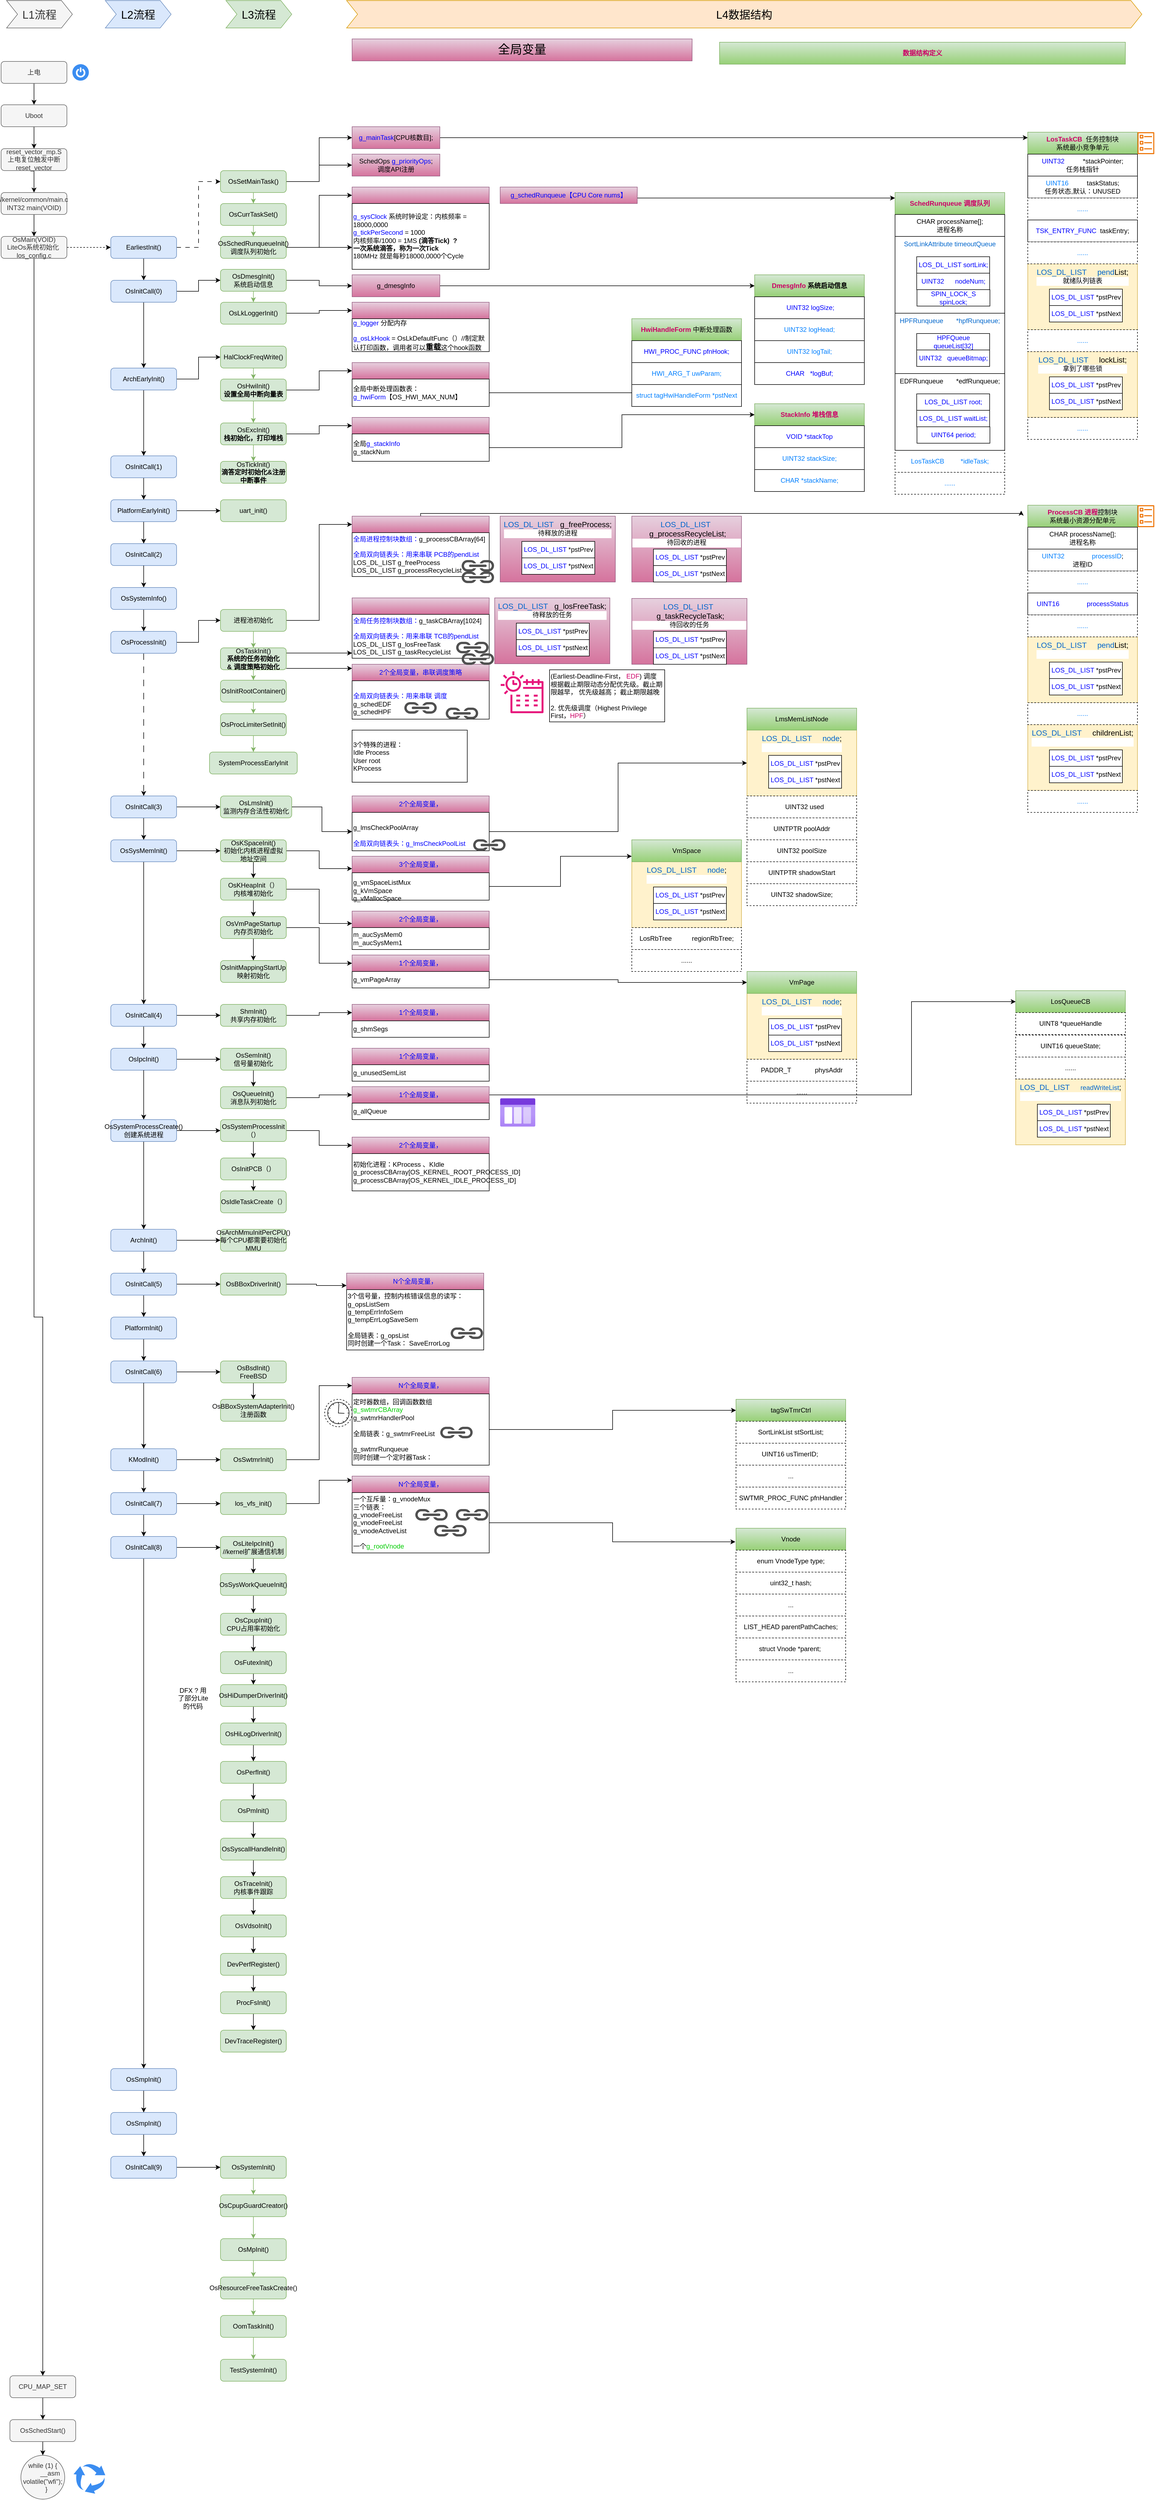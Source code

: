 <mxfile version="23.0.2" type="github">
  <diagram name="第 1 页" id="Cr2VqbzI6dDtqjlpagMs">
    <mxGraphModel dx="3791" dy="743" grid="1" gridSize="10" guides="1" tooltips="1" connect="1" arrows="1" fold="1" page="1" pageScale="1" pageWidth="827" pageHeight="1169" math="0" shadow="0">
      <root>
        <mxCell id="0" />
        <mxCell id="1" parent="0" />
        <mxCell id="z2g5AGjKFLvPSnn4dV-h-4" value="" style="edgeStyle=orthogonalEdgeStyle;rounded=0;orthogonalLoop=1;jettySize=auto;html=1;" parent="1" source="z2g5AGjKFLvPSnn4dV-h-1" target="z2g5AGjKFLvPSnn4dV-h-3" edge="1">
          <mxGeometry relative="1" as="geometry" />
        </mxCell>
        <mxCell id="z2g5AGjKFLvPSnn4dV-h-1" value="上电" style="rounded=1;whiteSpace=wrap;html=1;fillColor=#f5f5f5;strokeColor=#666666;shadow=0;glass=0;fontColor=#333333;" parent="1" vertex="1">
          <mxGeometry x="-1950" y="151" width="120" height="40" as="geometry" />
        </mxCell>
        <mxCell id="z2g5AGjKFLvPSnn4dV-h-2" value="" style="sketch=0;html=1;aspect=fixed;strokeColor=none;shadow=0;fillColor=#3B8DF1;verticalAlign=top;labelPosition=center;verticalLabelPosition=bottom;shape=mxgraph.gcp2.a7_power" parent="1" vertex="1">
          <mxGeometry x="-1820" y="156" width="30" height="30" as="geometry" />
        </mxCell>
        <mxCell id="z2g5AGjKFLvPSnn4dV-h-7" value="" style="edgeStyle=orthogonalEdgeStyle;rounded=0;orthogonalLoop=1;jettySize=auto;html=1;" parent="1" source="z2g5AGjKFLvPSnn4dV-h-3" target="z2g5AGjKFLvPSnn4dV-h-6" edge="1">
          <mxGeometry relative="1" as="geometry" />
        </mxCell>
        <mxCell id="z2g5AGjKFLvPSnn4dV-h-3" value="Uboot" style="rounded=1;whiteSpace=wrap;html=1;fillColor=#f5f5f5;strokeColor=#666666;fontColor=#333333;" parent="1" vertex="1">
          <mxGeometry x="-1950" y="230" width="120" height="40" as="geometry" />
        </mxCell>
        <mxCell id="z2g5AGjKFLvPSnn4dV-h-9" value="" style="edgeStyle=orthogonalEdgeStyle;rounded=0;orthogonalLoop=1;jettySize=auto;html=1;" parent="1" source="z2g5AGjKFLvPSnn4dV-h-6" target="z2g5AGjKFLvPSnn4dV-h-8" edge="1">
          <mxGeometry relative="1" as="geometry" />
        </mxCell>
        <mxCell id="z2g5AGjKFLvPSnn4dV-h-6" value="reset_vector_mp.S&lt;br&gt;上电复位触发中断&lt;br&gt;reset_vector" style="rounded=1;whiteSpace=wrap;html=1;fillColor=#f5f5f5;strokeColor=#666666;fontColor=#333333;" parent="1" vertex="1">
          <mxGeometry x="-1950" y="310" width="120" height="40" as="geometry" />
        </mxCell>
        <mxCell id="z2g5AGjKFLvPSnn4dV-h-14" value="" style="edgeStyle=orthogonalEdgeStyle;rounded=0;orthogonalLoop=1;jettySize=auto;html=1;" parent="1" source="z2g5AGjKFLvPSnn4dV-h-8" target="z2g5AGjKFLvPSnn4dV-h-13" edge="1">
          <mxGeometry relative="1" as="geometry" />
        </mxCell>
        <mxCell id="z2g5AGjKFLvPSnn4dV-h-8" value="/kernel/common/main.c&lt;br&gt;INT32 main(VOID)" style="rounded=1;whiteSpace=wrap;html=1;fillColor=#f5f5f5;strokeColor=#666666;fontColor=#333333;" parent="1" vertex="1">
          <mxGeometry x="-1950" y="390" width="120" height="40" as="geometry" />
        </mxCell>
        <mxCell id="z2g5AGjKFLvPSnn4dV-h-18" value="" style="edgeStyle=orthogonalEdgeStyle;rounded=0;orthogonalLoop=1;jettySize=auto;html=1;" parent="1" source="z2g5AGjKFLvPSnn4dV-h-13" target="z2g5AGjKFLvPSnn4dV-h-17" edge="1">
          <mxGeometry relative="1" as="geometry" />
        </mxCell>
        <mxCell id="z2g5AGjKFLvPSnn4dV-h-24" value="" style="edgeStyle=orthogonalEdgeStyle;rounded=0;orthogonalLoop=1;jettySize=auto;html=1;dashed=1;" parent="1" source="z2g5AGjKFLvPSnn4dV-h-13" target="z2g5AGjKFLvPSnn4dV-h-23" edge="1">
          <mxGeometry relative="1" as="geometry" />
        </mxCell>
        <mxCell id="z2g5AGjKFLvPSnn4dV-h-13" value="OsMain(VOID)&lt;br&gt;LiteOs系统初始化&amp;nbsp;&lt;br&gt;los_config.c" style="whiteSpace=wrap;html=1;fillColor=#f5f5f5;strokeColor=#666666;rounded=1;fontColor=#333333;" parent="1" vertex="1">
          <mxGeometry x="-1950" y="470" width="120" height="40" as="geometry" />
        </mxCell>
        <mxCell id="z2g5AGjKFLvPSnn4dV-h-20" value="" style="edgeStyle=orthogonalEdgeStyle;rounded=0;orthogonalLoop=1;jettySize=auto;html=1;" parent="1" source="z2g5AGjKFLvPSnn4dV-h-17" target="z2g5AGjKFLvPSnn4dV-h-19" edge="1">
          <mxGeometry relative="1" as="geometry" />
        </mxCell>
        <mxCell id="z2g5AGjKFLvPSnn4dV-h-17" value="CPU_MAP_SET" style="whiteSpace=wrap;html=1;fillColor=#f5f5f5;strokeColor=#666666;rounded=1;fontColor=#333333;" parent="1" vertex="1">
          <mxGeometry x="-1933.95" y="4370" width="120" height="40" as="geometry" />
        </mxCell>
        <mxCell id="z2g5AGjKFLvPSnn4dV-h-22" value="" style="edgeStyle=orthogonalEdgeStyle;rounded=0;orthogonalLoop=1;jettySize=auto;html=1;" parent="1" source="z2g5AGjKFLvPSnn4dV-h-19" target="z2g5AGjKFLvPSnn4dV-h-21" edge="1">
          <mxGeometry relative="1" as="geometry" />
        </mxCell>
        <mxCell id="z2g5AGjKFLvPSnn4dV-h-19" value="OsSchedStart()" style="whiteSpace=wrap;html=1;fillColor=#f5f5f5;strokeColor=#666666;rounded=1;fontColor=#333333;" parent="1" vertex="1">
          <mxGeometry x="-1933.95" y="4450" width="120" height="40" as="geometry" />
        </mxCell>
        <mxCell id="z2g5AGjKFLvPSnn4dV-h-21" value="&lt;div&gt;while (1) {&lt;/div&gt;&lt;div&gt;&amp;nbsp; &amp;nbsp; &amp;nbsp; &amp;nbsp; __asm volatile(&quot;wfi&quot;);&lt;/div&gt;&lt;div&gt;&amp;nbsp; &amp;nbsp; }&lt;/div&gt;" style="ellipse;whiteSpace=wrap;html=1;fillColor=#f5f5f5;strokeColor=#666666;rounded=0;fontColor=#333333;" parent="1" vertex="1">
          <mxGeometry x="-1913.95" y="4515" width="80" height="80" as="geometry" />
        </mxCell>
        <mxCell id="z2g5AGjKFLvPSnn4dV-h-26" value="" style="edgeStyle=orthogonalEdgeStyle;rounded=0;orthogonalLoop=1;jettySize=auto;html=1;" parent="1" source="z2g5AGjKFLvPSnn4dV-h-23" target="z2g5AGjKFLvPSnn4dV-h-25" edge="1">
          <mxGeometry relative="1" as="geometry" />
        </mxCell>
        <mxCell id="z2g5AGjKFLvPSnn4dV-h-87" style="edgeStyle=orthogonalEdgeStyle;rounded=0;orthogonalLoop=1;jettySize=auto;html=1;entryX=0;entryY=0.5;entryDx=0;entryDy=0;dashed=1;dashPattern=8 8;" parent="1" source="z2g5AGjKFLvPSnn4dV-h-23" target="z2g5AGjKFLvPSnn4dV-h-80" edge="1">
          <mxGeometry relative="1" as="geometry" />
        </mxCell>
        <mxCell id="z2g5AGjKFLvPSnn4dV-h-23" value="EarliestInit()" style="whiteSpace=wrap;html=1;fillColor=#dae8fc;strokeColor=#6c8ebf;rounded=1;" parent="1" vertex="1">
          <mxGeometry x="-1750" y="470" width="120" height="40" as="geometry" />
        </mxCell>
        <mxCell id="z2g5AGjKFLvPSnn4dV-h-28" value="" style="edgeStyle=orthogonalEdgeStyle;rounded=0;orthogonalLoop=1;jettySize=auto;html=1;" parent="1" source="z2g5AGjKFLvPSnn4dV-h-25" target="z2g5AGjKFLvPSnn4dV-h-27" edge="1">
          <mxGeometry relative="1" as="geometry" />
        </mxCell>
        <mxCell id="z2g5AGjKFLvPSnn4dV-h-93" value="" style="edgeStyle=orthogonalEdgeStyle;rounded=0;orthogonalLoop=1;jettySize=auto;html=1;" parent="1" source="z2g5AGjKFLvPSnn4dV-h-25" target="z2g5AGjKFLvPSnn4dV-h-92" edge="1">
          <mxGeometry relative="1" as="geometry" />
        </mxCell>
        <mxCell id="z2g5AGjKFLvPSnn4dV-h-25" value="OsInitCall(0)" style="whiteSpace=wrap;html=1;fillColor=#dae8fc;strokeColor=#6c8ebf;rounded=1;" parent="1" vertex="1">
          <mxGeometry x="-1750" y="550" width="120" height="40" as="geometry" />
        </mxCell>
        <mxCell id="z2g5AGjKFLvPSnn4dV-h-30" value="" style="edgeStyle=orthogonalEdgeStyle;rounded=0;orthogonalLoop=1;jettySize=auto;html=1;" parent="1" source="z2g5AGjKFLvPSnn4dV-h-27" target="z2g5AGjKFLvPSnn4dV-h-29" edge="1">
          <mxGeometry relative="1" as="geometry" />
        </mxCell>
        <mxCell id="z2g5AGjKFLvPSnn4dV-h-97" value="" style="edgeStyle=orthogonalEdgeStyle;rounded=0;orthogonalLoop=1;jettySize=auto;html=1;" parent="1" source="z2g5AGjKFLvPSnn4dV-h-27" target="z2g5AGjKFLvPSnn4dV-h-96" edge="1">
          <mxGeometry relative="1" as="geometry" />
        </mxCell>
        <mxCell id="z2g5AGjKFLvPSnn4dV-h-27" value="ArchEarlyInit()" style="whiteSpace=wrap;html=1;fillColor=#dae8fc;strokeColor=#6c8ebf;rounded=1;" parent="1" vertex="1">
          <mxGeometry x="-1750" y="710" width="120" height="40" as="geometry" />
        </mxCell>
        <mxCell id="z2g5AGjKFLvPSnn4dV-h-32" value="" style="edgeStyle=orthogonalEdgeStyle;rounded=0;orthogonalLoop=1;jettySize=auto;html=1;" parent="1" source="z2g5AGjKFLvPSnn4dV-h-29" target="z2g5AGjKFLvPSnn4dV-h-31" edge="1">
          <mxGeometry relative="1" as="geometry" />
        </mxCell>
        <mxCell id="z2g5AGjKFLvPSnn4dV-h-29" value="OsInitCall(1)" style="whiteSpace=wrap;html=1;fillColor=#dae8fc;strokeColor=#6c8ebf;rounded=1;" parent="1" vertex="1">
          <mxGeometry x="-1750" y="870" width="120" height="40" as="geometry" />
        </mxCell>
        <mxCell id="z2g5AGjKFLvPSnn4dV-h-34" value="" style="edgeStyle=orthogonalEdgeStyle;rounded=0;orthogonalLoop=1;jettySize=auto;html=1;" parent="1" source="z2g5AGjKFLvPSnn4dV-h-31" target="z2g5AGjKFLvPSnn4dV-h-33" edge="1">
          <mxGeometry relative="1" as="geometry" />
        </mxCell>
        <mxCell id="z2g5AGjKFLvPSnn4dV-h-107" value="" style="edgeStyle=orthogonalEdgeStyle;rounded=0;orthogonalLoop=1;jettySize=auto;html=1;" parent="1" source="z2g5AGjKFLvPSnn4dV-h-31" target="z2g5AGjKFLvPSnn4dV-h-106" edge="1">
          <mxGeometry relative="1" as="geometry" />
        </mxCell>
        <mxCell id="z2g5AGjKFLvPSnn4dV-h-31" value="PlatformEarlyInit()" style="whiteSpace=wrap;html=1;fillColor=#dae8fc;strokeColor=#6c8ebf;rounded=1;" parent="1" vertex="1">
          <mxGeometry x="-1750" y="950" width="120" height="40" as="geometry" />
        </mxCell>
        <mxCell id="z2g5AGjKFLvPSnn4dV-h-33" value="OsInitCall(2)" style="whiteSpace=wrap;html=1;fillColor=#dae8fc;strokeColor=#6c8ebf;rounded=1;" parent="1" vertex="1">
          <mxGeometry x="-1750" y="1030" width="120" height="40" as="geometry" />
        </mxCell>
        <mxCell id="z2g5AGjKFLvPSnn4dV-h-38" value="" style="edgeStyle=orthogonalEdgeStyle;rounded=0;orthogonalLoop=1;jettySize=auto;html=1;" parent="1" source="z2g5AGjKFLvPSnn4dV-h-33" target="z2g5AGjKFLvPSnn4dV-h-37" edge="1">
          <mxGeometry relative="1" as="geometry">
            <mxPoint x="-1690" y="1150" as="sourcePoint" />
          </mxGeometry>
        </mxCell>
        <mxCell id="z2g5AGjKFLvPSnn4dV-h-42" value="" style="edgeStyle=orthogonalEdgeStyle;rounded=0;orthogonalLoop=1;jettySize=auto;html=1;" parent="1" source="z2g5AGjKFLvPSnn4dV-h-37" target="z2g5AGjKFLvPSnn4dV-h-41" edge="1">
          <mxGeometry relative="1" as="geometry" />
        </mxCell>
        <mxCell id="z2g5AGjKFLvPSnn4dV-h-37" value="OsSystemInfo()" style="whiteSpace=wrap;html=1;fillColor=#dae8fc;strokeColor=#6c8ebf;rounded=1;" parent="1" vertex="1">
          <mxGeometry x="-1750" y="1110" width="120" height="40" as="geometry" />
        </mxCell>
        <mxCell id="z2g5AGjKFLvPSnn4dV-h-44" value="" style="edgeStyle=orthogonalEdgeStyle;rounded=0;orthogonalLoop=1;jettySize=auto;html=1;dashed=1;dashPattern=12 12;" parent="1" source="z2g5AGjKFLvPSnn4dV-h-41" target="z2g5AGjKFLvPSnn4dV-h-43" edge="1">
          <mxGeometry relative="1" as="geometry" />
        </mxCell>
        <mxCell id="z2g5AGjKFLvPSnn4dV-h-111" value="" style="edgeStyle=orthogonalEdgeStyle;rounded=0;orthogonalLoop=1;jettySize=auto;html=1;" parent="1" source="z2g5AGjKFLvPSnn4dV-h-41" target="z2g5AGjKFLvPSnn4dV-h-110" edge="1">
          <mxGeometry relative="1" as="geometry" />
        </mxCell>
        <mxCell id="z2g5AGjKFLvPSnn4dV-h-41" value="OsProcessInit()" style="whiteSpace=wrap;html=1;fillColor=#dae8fc;strokeColor=#6c8ebf;rounded=1;" parent="1" vertex="1">
          <mxGeometry x="-1750" y="1190" width="120" height="40" as="geometry" />
        </mxCell>
        <mxCell id="z2g5AGjKFLvPSnn4dV-h-46" value="" style="edgeStyle=orthogonalEdgeStyle;rounded=0;orthogonalLoop=1;jettySize=auto;html=1;" parent="1" source="z2g5AGjKFLvPSnn4dV-h-43" target="z2g5AGjKFLvPSnn4dV-h-45" edge="1">
          <mxGeometry relative="1" as="geometry" />
        </mxCell>
        <mxCell id="z2g5AGjKFLvPSnn4dV-h-121" value="" style="edgeStyle=orthogonalEdgeStyle;rounded=0;orthogonalLoop=1;jettySize=auto;html=1;" parent="1" source="z2g5AGjKFLvPSnn4dV-h-43" target="z2g5AGjKFLvPSnn4dV-h-120" edge="1">
          <mxGeometry relative="1" as="geometry" />
        </mxCell>
        <mxCell id="z2g5AGjKFLvPSnn4dV-h-43" value="OsInitCall(3)" style="whiteSpace=wrap;html=1;fillColor=#dae8fc;strokeColor=#6c8ebf;rounded=1;" parent="1" vertex="1">
          <mxGeometry x="-1750" y="1490" width="120" height="40" as="geometry" />
        </mxCell>
        <mxCell id="z2g5AGjKFLvPSnn4dV-h-48" value="" style="edgeStyle=orthogonalEdgeStyle;rounded=0;orthogonalLoop=1;jettySize=auto;html=1;" parent="1" source="z2g5AGjKFLvPSnn4dV-h-45" target="z2g5AGjKFLvPSnn4dV-h-47" edge="1">
          <mxGeometry relative="1" as="geometry" />
        </mxCell>
        <mxCell id="z2g5AGjKFLvPSnn4dV-h-123" value="" style="edgeStyle=orthogonalEdgeStyle;rounded=0;orthogonalLoop=1;jettySize=auto;html=1;" parent="1" source="z2g5AGjKFLvPSnn4dV-h-45" target="z2g5AGjKFLvPSnn4dV-h-122" edge="1">
          <mxGeometry relative="1" as="geometry" />
        </mxCell>
        <mxCell id="z2g5AGjKFLvPSnn4dV-h-45" value="OsSysMemInit()" style="whiteSpace=wrap;html=1;fillColor=#dae8fc;strokeColor=#6c8ebf;rounded=1;" parent="1" vertex="1">
          <mxGeometry x="-1750" y="1570" width="120" height="40" as="geometry" />
        </mxCell>
        <mxCell id="z2g5AGjKFLvPSnn4dV-h-50" value="" style="edgeStyle=orthogonalEdgeStyle;rounded=0;orthogonalLoop=1;jettySize=auto;html=1;entryX=0.5;entryY=0;entryDx=0;entryDy=0;" parent="1" source="z2g5AGjKFLvPSnn4dV-h-47" target="z2g5AGjKFLvPSnn4dV-h-51" edge="1">
          <mxGeometry relative="1" as="geometry">
            <mxPoint x="-1690" y="2000" as="targetPoint" />
          </mxGeometry>
        </mxCell>
        <mxCell id="z2g5AGjKFLvPSnn4dV-h-131" value="" style="edgeStyle=orthogonalEdgeStyle;rounded=0;orthogonalLoop=1;jettySize=auto;html=1;" parent="1" source="z2g5AGjKFLvPSnn4dV-h-47" target="z2g5AGjKFLvPSnn4dV-h-130" edge="1">
          <mxGeometry relative="1" as="geometry" />
        </mxCell>
        <mxCell id="z2g5AGjKFLvPSnn4dV-h-47" value="OsInitCall(4)" style="whiteSpace=wrap;html=1;fillColor=#dae8fc;strokeColor=#6c8ebf;rounded=1;" parent="1" vertex="1">
          <mxGeometry x="-1750" y="1870" width="120" height="40" as="geometry" />
        </mxCell>
        <mxCell id="z2g5AGjKFLvPSnn4dV-h-133" value="" style="edgeStyle=orthogonalEdgeStyle;rounded=0;orthogonalLoop=1;jettySize=auto;html=1;" parent="1" source="z2g5AGjKFLvPSnn4dV-h-51" target="z2g5AGjKFLvPSnn4dV-h-132" edge="1">
          <mxGeometry relative="1" as="geometry" />
        </mxCell>
        <mxCell id="z2g5AGjKFLvPSnn4dV-h-51" value="OsIpcInit()" style="whiteSpace=wrap;html=1;fillColor=#dae8fc;strokeColor=#6c8ebf;rounded=1;" parent="1" vertex="1">
          <mxGeometry x="-1750" y="1950" width="120" height="40" as="geometry" />
        </mxCell>
        <mxCell id="z2g5AGjKFLvPSnn4dV-h-56" value="" style="edgeStyle=orthogonalEdgeStyle;rounded=0;orthogonalLoop=1;jettySize=auto;html=1;exitX=0.5;exitY=1;exitDx=0;exitDy=0;" parent="1" source="z2g5AGjKFLvPSnn4dV-h-51" target="z2g5AGjKFLvPSnn4dV-h-55" edge="1">
          <mxGeometry relative="1" as="geometry">
            <mxPoint x="-1690" y="2120" as="sourcePoint" />
          </mxGeometry>
        </mxCell>
        <mxCell id="z2g5AGjKFLvPSnn4dV-h-58" value="" style="edgeStyle=orthogonalEdgeStyle;rounded=0;orthogonalLoop=1;jettySize=auto;html=1;" parent="1" source="z2g5AGjKFLvPSnn4dV-h-55" target="z2g5AGjKFLvPSnn4dV-h-57" edge="1">
          <mxGeometry relative="1" as="geometry" />
        </mxCell>
        <mxCell id="z2g5AGjKFLvPSnn4dV-h-137" value="" style="edgeStyle=orthogonalEdgeStyle;rounded=0;orthogonalLoop=1;jettySize=auto;html=1;" parent="1" source="z2g5AGjKFLvPSnn4dV-h-55" target="z2g5AGjKFLvPSnn4dV-h-136" edge="1">
          <mxGeometry relative="1" as="geometry" />
        </mxCell>
        <mxCell id="z2g5AGjKFLvPSnn4dV-h-55" value="OsSystemProcessCreate()&lt;br&gt;创建系统进程" style="whiteSpace=wrap;html=1;fillColor=#dae8fc;strokeColor=#6c8ebf;rounded=1;" parent="1" vertex="1">
          <mxGeometry x="-1750" y="2080" width="120" height="40" as="geometry" />
        </mxCell>
        <mxCell id="z2g5AGjKFLvPSnn4dV-h-60" value="" style="edgeStyle=orthogonalEdgeStyle;rounded=0;orthogonalLoop=1;jettySize=auto;html=1;" parent="1" source="z2g5AGjKFLvPSnn4dV-h-57" target="z2g5AGjKFLvPSnn4dV-h-59" edge="1">
          <mxGeometry relative="1" as="geometry" />
        </mxCell>
        <mxCell id="z2g5AGjKFLvPSnn4dV-h-143" value="" style="edgeStyle=orthogonalEdgeStyle;rounded=0;orthogonalLoop=1;jettySize=auto;html=1;" parent="1" source="z2g5AGjKFLvPSnn4dV-h-57" target="z2g5AGjKFLvPSnn4dV-h-142" edge="1">
          <mxGeometry relative="1" as="geometry" />
        </mxCell>
        <mxCell id="z2g5AGjKFLvPSnn4dV-h-57" value="ArchInit()" style="whiteSpace=wrap;html=1;fillColor=#dae8fc;strokeColor=#6c8ebf;rounded=1;" parent="1" vertex="1">
          <mxGeometry x="-1750" y="2280" width="120" height="40" as="geometry" />
        </mxCell>
        <mxCell id="z2g5AGjKFLvPSnn4dV-h-62" value="" style="edgeStyle=orthogonalEdgeStyle;rounded=0;orthogonalLoop=1;jettySize=auto;html=1;" parent="1" source="z2g5AGjKFLvPSnn4dV-h-59" target="z2g5AGjKFLvPSnn4dV-h-61" edge="1">
          <mxGeometry relative="1" as="geometry" />
        </mxCell>
        <mxCell id="z2g5AGjKFLvPSnn4dV-h-145" value="" style="edgeStyle=orthogonalEdgeStyle;rounded=0;orthogonalLoop=1;jettySize=auto;html=1;" parent="1" source="z2g5AGjKFLvPSnn4dV-h-59" target="z2g5AGjKFLvPSnn4dV-h-144" edge="1">
          <mxGeometry relative="1" as="geometry" />
        </mxCell>
        <mxCell id="z2g5AGjKFLvPSnn4dV-h-59" value="OsInitCall(5)" style="whiteSpace=wrap;html=1;fillColor=#dae8fc;strokeColor=#6c8ebf;rounded=1;" parent="1" vertex="1">
          <mxGeometry x="-1750" y="2360" width="120" height="40" as="geometry" />
        </mxCell>
        <mxCell id="z2g5AGjKFLvPSnn4dV-h-64" value="" style="edgeStyle=orthogonalEdgeStyle;rounded=0;orthogonalLoop=1;jettySize=auto;html=1;" parent="1" source="z2g5AGjKFLvPSnn4dV-h-61" target="z2g5AGjKFLvPSnn4dV-h-63" edge="1">
          <mxGeometry relative="1" as="geometry" />
        </mxCell>
        <mxCell id="z2g5AGjKFLvPSnn4dV-h-61" value="PlatformInit()" style="whiteSpace=wrap;html=1;fillColor=#dae8fc;strokeColor=#6c8ebf;rounded=1;" parent="1" vertex="1">
          <mxGeometry x="-1750" y="2440" width="120" height="40" as="geometry" />
        </mxCell>
        <mxCell id="z2g5AGjKFLvPSnn4dV-h-147" value="" style="edgeStyle=orthogonalEdgeStyle;rounded=0;orthogonalLoop=1;jettySize=auto;html=1;" parent="1" source="z2g5AGjKFLvPSnn4dV-h-63" target="z2g5AGjKFLvPSnn4dV-h-146" edge="1">
          <mxGeometry relative="1" as="geometry" />
        </mxCell>
        <mxCell id="z2g5AGjKFLvPSnn4dV-h-63" value="OsInitCall(6)" style="whiteSpace=wrap;html=1;fillColor=#dae8fc;strokeColor=#6c8ebf;rounded=1;" parent="1" vertex="1">
          <mxGeometry x="-1750" y="2520" width="120" height="40" as="geometry" />
        </mxCell>
        <mxCell id="z2g5AGjKFLvPSnn4dV-h-68" value="" style="edgeStyle=orthogonalEdgeStyle;rounded=0;orthogonalLoop=1;jettySize=auto;html=1;exitX=0.5;exitY=1;exitDx=0;exitDy=0;" parent="1" source="z2g5AGjKFLvPSnn4dV-h-63" target="z2g5AGjKFLvPSnn4dV-h-67" edge="1">
          <mxGeometry relative="1" as="geometry">
            <mxPoint x="-1690" y="2640" as="sourcePoint" />
          </mxGeometry>
        </mxCell>
        <mxCell id="z2g5AGjKFLvPSnn4dV-h-70" value="" style="edgeStyle=orthogonalEdgeStyle;rounded=0;orthogonalLoop=1;jettySize=auto;html=1;" parent="1" source="z2g5AGjKFLvPSnn4dV-h-67" target="z2g5AGjKFLvPSnn4dV-h-69" edge="1">
          <mxGeometry relative="1" as="geometry" />
        </mxCell>
        <mxCell id="z2g5AGjKFLvPSnn4dV-h-151" value="" style="edgeStyle=orthogonalEdgeStyle;rounded=0;orthogonalLoop=1;jettySize=auto;html=1;" parent="1" source="z2g5AGjKFLvPSnn4dV-h-67" target="z2g5AGjKFLvPSnn4dV-h-150" edge="1">
          <mxGeometry relative="1" as="geometry" />
        </mxCell>
        <mxCell id="z2g5AGjKFLvPSnn4dV-h-67" value="KModInit()" style="whiteSpace=wrap;html=1;fillColor=#dae8fc;strokeColor=#6c8ebf;rounded=1;" parent="1" vertex="1">
          <mxGeometry x="-1750" y="2680" width="120" height="40" as="geometry" />
        </mxCell>
        <mxCell id="z2g5AGjKFLvPSnn4dV-h-72" value="" style="edgeStyle=orthogonalEdgeStyle;rounded=0;orthogonalLoop=1;jettySize=auto;html=1;" parent="1" source="z2g5AGjKFLvPSnn4dV-h-69" target="z2g5AGjKFLvPSnn4dV-h-71" edge="1">
          <mxGeometry relative="1" as="geometry" />
        </mxCell>
        <mxCell id="z2g5AGjKFLvPSnn4dV-h-153" value="" style="edgeStyle=orthogonalEdgeStyle;rounded=0;orthogonalLoop=1;jettySize=auto;html=1;" parent="1" source="z2g5AGjKFLvPSnn4dV-h-69" target="z2g5AGjKFLvPSnn4dV-h-152" edge="1">
          <mxGeometry relative="1" as="geometry" />
        </mxCell>
        <mxCell id="z2g5AGjKFLvPSnn4dV-h-69" value="OsInitCall(7)" style="whiteSpace=wrap;html=1;fillColor=#dae8fc;strokeColor=#6c8ebf;rounded=1;" parent="1" vertex="1">
          <mxGeometry x="-1750" y="2760" width="120" height="40" as="geometry" />
        </mxCell>
        <mxCell id="z2g5AGjKFLvPSnn4dV-h-74" value="" style="edgeStyle=orthogonalEdgeStyle;rounded=0;orthogonalLoop=1;jettySize=auto;html=1;" parent="1" source="z2g5AGjKFLvPSnn4dV-h-71" target="z2g5AGjKFLvPSnn4dV-h-73" edge="1">
          <mxGeometry relative="1" as="geometry" />
        </mxCell>
        <mxCell id="z2g5AGjKFLvPSnn4dV-h-155" value="" style="edgeStyle=orthogonalEdgeStyle;rounded=0;orthogonalLoop=1;jettySize=auto;html=1;" parent="1" source="z2g5AGjKFLvPSnn4dV-h-71" target="z2g5AGjKFLvPSnn4dV-h-154" edge="1">
          <mxGeometry relative="1" as="geometry" />
        </mxCell>
        <mxCell id="z2g5AGjKFLvPSnn4dV-h-71" value="OsInitCall(8)" style="whiteSpace=wrap;html=1;fillColor=#dae8fc;strokeColor=#6c8ebf;rounded=1;" parent="1" vertex="1">
          <mxGeometry x="-1750" y="2840" width="120" height="40" as="geometry" />
        </mxCell>
        <mxCell id="z2g5AGjKFLvPSnn4dV-h-76" value="" style="edgeStyle=orthogonalEdgeStyle;rounded=0;orthogonalLoop=1;jettySize=auto;html=1;" parent="1" source="z2g5AGjKFLvPSnn4dV-h-73" target="z2g5AGjKFLvPSnn4dV-h-75" edge="1">
          <mxGeometry relative="1" as="geometry" />
        </mxCell>
        <mxCell id="z2g5AGjKFLvPSnn4dV-h-73" value="OsSmpInit()" style="whiteSpace=wrap;html=1;fillColor=#dae8fc;strokeColor=#6c8ebf;rounded=1;" parent="1" vertex="1">
          <mxGeometry x="-1750" y="3810" width="120" height="40" as="geometry" />
        </mxCell>
        <mxCell id="z2g5AGjKFLvPSnn4dV-h-78" value="" style="edgeStyle=orthogonalEdgeStyle;rounded=0;orthogonalLoop=1;jettySize=auto;html=1;" parent="1" source="z2g5AGjKFLvPSnn4dV-h-75" target="z2g5AGjKFLvPSnn4dV-h-77" edge="1">
          <mxGeometry relative="1" as="geometry" />
        </mxCell>
        <mxCell id="z2g5AGjKFLvPSnn4dV-h-75" value="OsSmpInit()" style="whiteSpace=wrap;html=1;fillColor=#dae8fc;strokeColor=#6c8ebf;rounded=1;" parent="1" vertex="1">
          <mxGeometry x="-1750" y="3890" width="120" height="40" as="geometry" />
        </mxCell>
        <mxCell id="z2g5AGjKFLvPSnn4dV-h-183" value="" style="edgeStyle=orthogonalEdgeStyle;rounded=0;orthogonalLoop=1;jettySize=auto;html=1;" parent="1" source="z2g5AGjKFLvPSnn4dV-h-77" target="z2g5AGjKFLvPSnn4dV-h-182" edge="1">
          <mxGeometry relative="1" as="geometry" />
        </mxCell>
        <mxCell id="z2g5AGjKFLvPSnn4dV-h-77" value="OsInitCall(9)" style="whiteSpace=wrap;html=1;fillColor=#dae8fc;strokeColor=#6c8ebf;rounded=1;" parent="1" vertex="1">
          <mxGeometry x="-1750" y="3970" width="120" height="40" as="geometry" />
        </mxCell>
        <mxCell id="z2g5AGjKFLvPSnn4dV-h-79" value="" style="sketch=0;html=1;aspect=fixed;strokeColor=none;shadow=0;fillColor=#3B8DF1;verticalAlign=top;labelPosition=center;verticalLabelPosition=bottom;shape=mxgraph.gcp2.arrow_cycle" parent="1" vertex="1">
          <mxGeometry x="-1817.89" y="4530" width="57.89" height="55" as="geometry" />
        </mxCell>
        <mxCell id="z2g5AGjKFLvPSnn4dV-h-90" style="edgeStyle=orthogonalEdgeStyle;rounded=0;orthogonalLoop=1;jettySize=auto;html=1;dashed=1;dashPattern=8 8;fillColor=#d5e8d4;strokeColor=#82b366;" parent="1" source="z2g5AGjKFLvPSnn4dV-h-80" target="z2g5AGjKFLvPSnn4dV-h-82" edge="1">
          <mxGeometry relative="1" as="geometry" />
        </mxCell>
        <mxCell id="z2g5AGjKFLvPSnn4dV-h-244" style="edgeStyle=orthogonalEdgeStyle;rounded=0;orthogonalLoop=1;jettySize=auto;html=1;entryX=0;entryY=0.5;entryDx=0;entryDy=0;" parent="1" source="z2g5AGjKFLvPSnn4dV-h-80" target="z2g5AGjKFLvPSnn4dV-h-219" edge="1">
          <mxGeometry relative="1" as="geometry">
            <mxPoint x="-1320" y="340" as="targetPoint" />
          </mxGeometry>
        </mxCell>
        <mxCell id="z2g5AGjKFLvPSnn4dV-h-248" style="edgeStyle=orthogonalEdgeStyle;rounded=0;orthogonalLoop=1;jettySize=auto;html=1;entryX=0;entryY=0.5;entryDx=0;entryDy=0;" parent="1" source="z2g5AGjKFLvPSnn4dV-h-80" target="z2g5AGjKFLvPSnn4dV-h-247" edge="1">
          <mxGeometry relative="1" as="geometry" />
        </mxCell>
        <mxCell id="z2g5AGjKFLvPSnn4dV-h-80" value="OsSetMainTask()" style="whiteSpace=wrap;html=1;fillColor=#d5e8d4;strokeColor=#82b366;rounded=1;" parent="1" vertex="1">
          <mxGeometry x="-1550" y="350" width="120" height="40" as="geometry" />
        </mxCell>
        <mxCell id="z2g5AGjKFLvPSnn4dV-h-91" value="" style="edgeStyle=orthogonalEdgeStyle;rounded=0;orthogonalLoop=1;jettySize=auto;html=1;dashed=1;dashPattern=8 8;fillColor=#d5e8d4;strokeColor=#82b366;" parent="1" source="z2g5AGjKFLvPSnn4dV-h-82" target="z2g5AGjKFLvPSnn4dV-h-84" edge="1">
          <mxGeometry relative="1" as="geometry" />
        </mxCell>
        <mxCell id="z2g5AGjKFLvPSnn4dV-h-82" value="OsCurrTaskSet()" style="whiteSpace=wrap;html=1;fillColor=#d5e8d4;strokeColor=#82b366;rounded=1;" parent="1" vertex="1">
          <mxGeometry x="-1550" y="410" width="120" height="40" as="geometry" />
        </mxCell>
        <mxCell id="z2g5AGjKFLvPSnn4dV-h-252" style="edgeStyle=orthogonalEdgeStyle;rounded=0;orthogonalLoop=1;jettySize=auto;html=1;entryX=0;entryY=0.5;entryDx=0;entryDy=0;" parent="1" source="z2g5AGjKFLvPSnn4dV-h-84" target="z2g5AGjKFLvPSnn4dV-h-250" edge="1">
          <mxGeometry relative="1" as="geometry" />
        </mxCell>
        <mxCell id="z2g5AGjKFLvPSnn4dV-h-253" style="edgeStyle=orthogonalEdgeStyle;rounded=0;orthogonalLoop=1;jettySize=auto;html=1;exitX=1;exitY=0.5;exitDx=0;exitDy=0;entryX=0;entryY=0.5;entryDx=0;entryDy=0;" parent="1" source="z2g5AGjKFLvPSnn4dV-h-84" edge="1">
          <mxGeometry relative="1" as="geometry">
            <mxPoint x="-1310" y="490" as="targetPoint" />
          </mxGeometry>
        </mxCell>
        <mxCell id="z2g5AGjKFLvPSnn4dV-h-84" value="OsSchedRunqueueInit()&lt;br&gt;调度队列初始化" style="whiteSpace=wrap;html=1;fillColor=#d5e8d4;strokeColor=#82b366;rounded=1;" parent="1" vertex="1">
          <mxGeometry x="-1550" y="470" width="120" height="40" as="geometry" />
        </mxCell>
        <mxCell id="z2g5AGjKFLvPSnn4dV-h-95" value="" style="edgeStyle=orthogonalEdgeStyle;rounded=0;orthogonalLoop=1;jettySize=auto;html=1;fillColor=#d5e8d4;strokeColor=#82b366;" parent="1" source="z2g5AGjKFLvPSnn4dV-h-92" target="z2g5AGjKFLvPSnn4dV-h-94" edge="1">
          <mxGeometry relative="1" as="geometry" />
        </mxCell>
        <mxCell id="z2g5AGjKFLvPSnn4dV-h-261" value="" style="edgeStyle=orthogonalEdgeStyle;rounded=0;orthogonalLoop=1;jettySize=auto;html=1;" parent="1" source="z2g5AGjKFLvPSnn4dV-h-92" target="z2g5AGjKFLvPSnn4dV-h-260" edge="1">
          <mxGeometry relative="1" as="geometry" />
        </mxCell>
        <mxCell id="z2g5AGjKFLvPSnn4dV-h-92" value="&lt;span style=&quot;background-color: initial;&quot;&gt;OsDmesgInit()&lt;br&gt;系统启动信息&lt;br&gt;&lt;/span&gt;" style="whiteSpace=wrap;html=1;fillColor=#d5e8d4;strokeColor=#82b366;rounded=1;" parent="1" vertex="1">
          <mxGeometry x="-1550" y="530" width="120" height="40" as="geometry" />
        </mxCell>
        <mxCell id="z2g5AGjKFLvPSnn4dV-h-269" value="" style="edgeStyle=orthogonalEdgeStyle;rounded=0;orthogonalLoop=1;jettySize=auto;html=1;entryX=0;entryY=0.5;entryDx=0;entryDy=0;" parent="1" source="z2g5AGjKFLvPSnn4dV-h-94" target="z2g5AGjKFLvPSnn4dV-h-267" edge="1">
          <mxGeometry relative="1" as="geometry" />
        </mxCell>
        <mxCell id="z2g5AGjKFLvPSnn4dV-h-94" value="&lt;div data-docx-has-block-data=&quot;false&quot; data-page-id=&quot;U03UdISSfoZH72xRqkdcZeTsnoe&quot;&gt;&lt;div class=&quot;ace-line ace-line old-record-id-AxFtd1z7MoWnuzxAcQicV0x3nUe&quot;&gt;OsLkLoggerInit()&lt;/div&gt;&lt;/div&gt;" style="whiteSpace=wrap;html=1;fillColor=#d5e8d4;strokeColor=#82b366;rounded=1;" parent="1" vertex="1">
          <mxGeometry x="-1550" y="590" width="120" height="40" as="geometry" />
        </mxCell>
        <mxCell id="z2g5AGjKFLvPSnn4dV-h-99" value="" style="edgeStyle=orthogonalEdgeStyle;rounded=0;orthogonalLoop=1;jettySize=auto;html=1;fillColor=#d5e8d4;strokeColor=#82b366;" parent="1" source="z2g5AGjKFLvPSnn4dV-h-96" target="z2g5AGjKFLvPSnn4dV-h-98" edge="1">
          <mxGeometry relative="1" as="geometry" />
        </mxCell>
        <mxCell id="z2g5AGjKFLvPSnn4dV-h-96" value="&lt;div data-docx-has-block-data=&quot;false&quot; data-page-id=&quot;U03UdISSfoZH72xRqkdcZeTsnoe&quot;&gt;&lt;div class=&quot;ace-line ace-line old-record-id-FEFDdVhywozoOmxRUMxclfcrnwe&quot;&gt;HalClockFreqWrite()&lt;/div&gt;&lt;/div&gt;" style="whiteSpace=wrap;html=1;fillColor=#d5e8d4;strokeColor=#82b366;rounded=1;" parent="1" vertex="1">
          <mxGeometry x="-1550" y="670" width="120" height="40" as="geometry" />
        </mxCell>
        <mxCell id="z2g5AGjKFLvPSnn4dV-h-101" value="" style="edgeStyle=orthogonalEdgeStyle;rounded=0;orthogonalLoop=1;jettySize=auto;html=1;fillColor=#d5e8d4;strokeColor=#82b366;" parent="1" source="z2g5AGjKFLvPSnn4dV-h-98" target="z2g5AGjKFLvPSnn4dV-h-100" edge="1">
          <mxGeometry relative="1" as="geometry" />
        </mxCell>
        <mxCell id="z2g5AGjKFLvPSnn4dV-h-279" style="edgeStyle=orthogonalEdgeStyle;rounded=0;orthogonalLoop=1;jettySize=auto;html=1;" parent="1" source="z2g5AGjKFLvPSnn4dV-h-98" target="z2g5AGjKFLvPSnn4dV-h-271" edge="1">
          <mxGeometry relative="1" as="geometry" />
        </mxCell>
        <mxCell id="z2g5AGjKFLvPSnn4dV-h-98" value="&lt;div data-docx-has-block-data=&quot;false&quot; data-page-id=&quot;U03UdISSfoZH72xRqkdcZeTsnoe&quot;&gt;&lt;div class=&quot;ace-line ace-line old-record-id-FEFDdVhywozoOmxRUMxclfcrnwe&quot;&gt;&lt;div data-docx-has-block-data=&quot;false&quot; data-page-id=&quot;U03UdISSfoZH72xRqkdcZeTsnoe&quot;&gt;&lt;div class=&quot;ace-line ace-line old-record-id-L54bdNkFco09ewxYhlHcc5Ohn7p&quot;&gt;OsHwiInit()&lt;/div&gt;&lt;div class=&quot;ace-line ace-line old-record-id-L54bdNkFco09ewxYhlHcc5Ohn7p&quot;&gt;&lt;b&gt;设置全局中断向量表&lt;/b&gt;&lt;/div&gt;&lt;/div&gt;&lt;/div&gt;&lt;/div&gt;" style="whiteSpace=wrap;html=1;fillColor=#d5e8d4;strokeColor=#82b366;rounded=1;" parent="1" vertex="1">
          <mxGeometry x="-1550" y="730" width="120" height="40" as="geometry" />
        </mxCell>
        <mxCell id="z2g5AGjKFLvPSnn4dV-h-103" value="" style="edgeStyle=orthogonalEdgeStyle;rounded=0;orthogonalLoop=1;jettySize=auto;html=1;fillColor=#d5e8d4;strokeColor=#82b366;" parent="1" source="z2g5AGjKFLvPSnn4dV-h-100" target="z2g5AGjKFLvPSnn4dV-h-102" edge="1">
          <mxGeometry relative="1" as="geometry" />
        </mxCell>
        <mxCell id="z2g5AGjKFLvPSnn4dV-h-286" style="edgeStyle=orthogonalEdgeStyle;rounded=0;orthogonalLoop=1;jettySize=auto;html=1;entryX=0;entryY=0.5;entryDx=0;entryDy=0;" parent="1" source="z2g5AGjKFLvPSnn4dV-h-100" target="z2g5AGjKFLvPSnn4dV-h-280" edge="1">
          <mxGeometry relative="1" as="geometry" />
        </mxCell>
        <mxCell id="z2g5AGjKFLvPSnn4dV-h-100" value="&lt;div data-docx-has-block-data=&quot;false&quot; data-page-id=&quot;U03UdISSfoZH72xRqkdcZeTsnoe&quot;&gt;&lt;div class=&quot;ace-line ace-line old-record-id-FEFDdVhywozoOmxRUMxclfcrnwe&quot;&gt;&lt;div data-docx-has-block-data=&quot;false&quot; data-page-id=&quot;U03UdISSfoZH72xRqkdcZeTsnoe&quot;&gt;&lt;div class=&quot;ace-line ace-line old-record-id-L54bdNkFco09ewxYhlHcc5Ohn7p&quot;&gt;&lt;div data-docx-has-block-data=&quot;false&quot; data-page-id=&quot;U03UdISSfoZH72xRqkdcZeTsnoe&quot;&gt;&lt;div class=&quot;ace-line ace-line old-record-id-DLO5da6fsoDYE2xuXyPc0Ca8nMh&quot;&gt;OsExcInit()&lt;/div&gt;&lt;div class=&quot;ace-line ace-line old-record-id-DLO5da6fsoDYE2xuXyPc0Ca8nMh&quot;&gt;&lt;b&gt;栈初始化，打印堆栈&lt;/b&gt;&lt;br&gt;&lt;/div&gt;&lt;/div&gt;&lt;/div&gt;&lt;/div&gt;&lt;/div&gt;&lt;/div&gt;" style="whiteSpace=wrap;html=1;fillColor=#d5e8d4;strokeColor=#82b366;rounded=1;" parent="1" vertex="1">
          <mxGeometry x="-1550" y="810" width="120" height="40" as="geometry" />
        </mxCell>
        <mxCell id="z2g5AGjKFLvPSnn4dV-h-102" value="&lt;div data-docx-has-block-data=&quot;false&quot; data-page-id=&quot;U03UdISSfoZH72xRqkdcZeTsnoe&quot;&gt;&lt;div class=&quot;ace-line ace-line old-record-id-FEFDdVhywozoOmxRUMxclfcrnwe&quot;&gt;&lt;div data-docx-has-block-data=&quot;false&quot; data-page-id=&quot;U03UdISSfoZH72xRqkdcZeTsnoe&quot;&gt;&lt;div class=&quot;ace-line ace-line old-record-id-L54bdNkFco09ewxYhlHcc5Ohn7p&quot;&gt;&lt;div data-docx-has-block-data=&quot;false&quot; data-page-id=&quot;U03UdISSfoZH72xRqkdcZeTsnoe&quot;&gt;&lt;div class=&quot;ace-line ace-line old-record-id-DLO5da6fsoDYE2xuXyPc0Ca8nMh&quot;&gt;&lt;div data-docx-has-block-data=&quot;false&quot; data-page-id=&quot;U03UdISSfoZH72xRqkdcZeTsnoe&quot;&gt;&lt;div class=&quot;ace-line ace-line old-record-id-AKrEd8BQToYRvpxZVkech7BEnzd&quot;&gt;OsTickInit()&lt;/div&gt;&lt;div class=&quot;ace-line ace-line old-record-id-AKrEd8BQToYRvpxZVkech7BEnzd&quot;&gt;&lt;b&gt;滴答定时初始化&amp;amp;注册中断事件&lt;/b&gt;&lt;br&gt;&lt;/div&gt;&lt;/div&gt;&lt;/div&gt;&lt;/div&gt;&lt;/div&gt;&lt;/div&gt;&lt;/div&gt;&lt;/div&gt;" style="whiteSpace=wrap;html=1;fillColor=#d5e8d4;strokeColor=#82b366;rounded=1;" parent="1" vertex="1">
          <mxGeometry x="-1550" y="880" width="120" height="40" as="geometry" />
        </mxCell>
        <mxCell id="z2g5AGjKFLvPSnn4dV-h-106" value="&lt;div data-docx-has-block-data=&quot;false&quot; data-page-id=&quot;U03UdISSfoZH72xRqkdcZeTsnoe&quot;&gt;&lt;div class=&quot;ace-line ace-line old-record-id-TZG1dqnJWorGLwxROrocpgdHnJh&quot;&gt;uart_init()&lt;/div&gt;&lt;/div&gt;" style="whiteSpace=wrap;html=1;fillColor=#d5e8d4;strokeColor=#82b366;rounded=1;" parent="1" vertex="1">
          <mxGeometry x="-1550" y="950" width="120" height="40" as="geometry" />
        </mxCell>
        <mxCell id="z2g5AGjKFLvPSnn4dV-h-113" value="" style="edgeStyle=orthogonalEdgeStyle;rounded=0;orthogonalLoop=1;jettySize=auto;html=1;fillColor=#d5e8d4;strokeColor=#82b366;" parent="1" source="z2g5AGjKFLvPSnn4dV-h-110" target="z2g5AGjKFLvPSnn4dV-h-112" edge="1">
          <mxGeometry relative="1" as="geometry" />
        </mxCell>
        <mxCell id="z2g5AGjKFLvPSnn4dV-h-290" style="edgeStyle=orthogonalEdgeStyle;rounded=0;orthogonalLoop=1;jettySize=auto;html=1;entryX=0;entryY=0.5;entryDx=0;entryDy=0;" parent="1" source="z2g5AGjKFLvPSnn4dV-h-110" target="z2g5AGjKFLvPSnn4dV-h-288" edge="1">
          <mxGeometry relative="1" as="geometry" />
        </mxCell>
        <mxCell id="z2g5AGjKFLvPSnn4dV-h-110" value="进程池初始化" style="whiteSpace=wrap;html=1;fillColor=#d5e8d4;strokeColor=#82b366;rounded=1;" parent="1" vertex="1">
          <mxGeometry x="-1550" y="1150" width="120" height="40" as="geometry" />
        </mxCell>
        <mxCell id="z2g5AGjKFLvPSnn4dV-h-115" value="" style="edgeStyle=orthogonalEdgeStyle;rounded=0;orthogonalLoop=1;jettySize=auto;html=1;fillColor=#d5e8d4;strokeColor=#82b366;" parent="1" source="z2g5AGjKFLvPSnn4dV-h-112" target="z2g5AGjKFLvPSnn4dV-h-114" edge="1">
          <mxGeometry relative="1" as="geometry" />
        </mxCell>
        <mxCell id="z2g5AGjKFLvPSnn4dV-h-340" style="edgeStyle=elbowEdgeStyle;rounded=0;orthogonalLoop=1;jettySize=auto;elbow=vertical;html=1;" parent="1" source="z2g5AGjKFLvPSnn4dV-h-112" target="z2g5AGjKFLvPSnn4dV-h-320" edge="1">
          <mxGeometry relative="1" as="geometry" />
        </mxCell>
        <mxCell id="z2g5AGjKFLvPSnn4dV-h-389" style="edgeStyle=elbowEdgeStyle;rounded=0;orthogonalLoop=1;jettySize=auto;elbow=vertical;html=1;entryX=0;entryY=0.25;entryDx=0;entryDy=0;" parent="1" source="z2g5AGjKFLvPSnn4dV-h-112" target="z2g5AGjKFLvPSnn4dV-h-341" edge="1">
          <mxGeometry relative="1" as="geometry" />
        </mxCell>
        <mxCell id="z2g5AGjKFLvPSnn4dV-h-112" value="&lt;div data-docx-has-block-data=&quot;false&quot; data-page-id=&quot;U03UdISSfoZH72xRqkdcZeTsnoe&quot;&gt;&lt;div data-docx-has-block-data=&quot;false&quot; data-page-id=&quot;U03UdISSfoZH72xRqkdcZeTsnoe&quot;&gt;&lt;div class=&quot;ace-line ace-line old-record-id-HOTOd7lljoDYUixiO60cQ6sHnod&quot;&gt;OsTaskInit()&lt;/div&gt;&lt;div class=&quot;ace-line ace-line old-record-id-HOTOd7lljoDYUixiO60cQ6sHnod&quot;&gt;&lt;b&gt;系统的任务初始化&lt;/b&gt;&lt;br&gt;&lt;/div&gt;&lt;div class=&quot;ace-line ace-line old-record-id-HOTOd7lljoDYUixiO60cQ6sHnod&quot;&gt;&lt;b&gt;&amp;amp; 调度策略初始化&lt;/b&gt;&lt;/div&gt;&lt;/div&gt;&lt;/div&gt;" style="whiteSpace=wrap;html=1;fillColor=#d5e8d4;strokeColor=#82b366;rounded=1;" parent="1" vertex="1">
          <mxGeometry x="-1550" y="1220" width="120" height="40" as="geometry" />
        </mxCell>
        <mxCell id="z2g5AGjKFLvPSnn4dV-h-117" value="" style="edgeStyle=orthogonalEdgeStyle;rounded=0;orthogonalLoop=1;jettySize=auto;html=1;fillColor=#d5e8d4;strokeColor=#82b366;" parent="1" source="z2g5AGjKFLvPSnn4dV-h-114" target="z2g5AGjKFLvPSnn4dV-h-116" edge="1">
          <mxGeometry relative="1" as="geometry" />
        </mxCell>
        <mxCell id="z2g5AGjKFLvPSnn4dV-h-114" value="&lt;div data-docx-has-block-data=&quot;false&quot; data-page-id=&quot;U03UdISSfoZH72xRqkdcZeTsnoe&quot;&gt;&lt;div data-docx-has-block-data=&quot;false&quot; data-page-id=&quot;U03UdISSfoZH72xRqkdcZeTsnoe&quot;&gt;&lt;div class=&quot;ace-line ace-line old-record-id-HOTOd7lljoDYUixiO60cQ6sHnod&quot;&gt;&lt;div data-docx-has-block-data=&quot;false&quot; data-page-id=&quot;U03UdISSfoZH72xRqkdcZeTsnoe&quot;&gt;&lt;div class=&quot;ace-line ace-line old-record-id-HTqmdKRiOoCuXrxsuSxcnZOInRc&quot;&gt;OsInitRootContainer()&lt;/div&gt;&lt;/div&gt;&lt;/div&gt;&lt;/div&gt;&lt;/div&gt;" style="whiteSpace=wrap;html=1;fillColor=#d5e8d4;strokeColor=#82b366;rounded=1;horizontal=1;labelBackgroundColor=none;labelBorderColor=none;" parent="1" vertex="1">
          <mxGeometry x="-1550" y="1279" width="120" height="40" as="geometry" />
        </mxCell>
        <mxCell id="z2g5AGjKFLvPSnn4dV-h-119" value="" style="edgeStyle=orthogonalEdgeStyle;rounded=0;orthogonalLoop=1;jettySize=auto;html=1;fillColor=#d5e8d4;strokeColor=#82b366;" parent="1" source="z2g5AGjKFLvPSnn4dV-h-116" target="z2g5AGjKFLvPSnn4dV-h-118" edge="1">
          <mxGeometry relative="1" as="geometry" />
        </mxCell>
        <mxCell id="z2g5AGjKFLvPSnn4dV-h-116" value="&lt;div data-docx-has-block-data=&quot;false&quot; data-page-id=&quot;U03UdISSfoZH72xRqkdcZeTsnoe&quot;&gt;&lt;div data-docx-has-block-data=&quot;false&quot; data-page-id=&quot;U03UdISSfoZH72xRqkdcZeTsnoe&quot;&gt;&lt;div class=&quot;ace-line ace-line old-record-id-HOTOd7lljoDYUixiO60cQ6sHnod&quot;&gt;&lt;div data-docx-has-block-data=&quot;false&quot; data-page-id=&quot;U03UdISSfoZH72xRqkdcZeTsnoe&quot;&gt;&lt;div class=&quot;ace-line ace-line old-record-id-HTqmdKRiOoCuXrxsuSxcnZOInRc&quot;&gt;&lt;div data-docx-has-block-data=&quot;false&quot; data-page-id=&quot;U03UdISSfoZH72xRqkdcZeTsnoe&quot;&gt;&lt;div class=&quot;ace-line ace-line old-record-id-PcTZd04ipoDCtjxc85lcLvJtnPh&quot;&gt;OsProcLimiterSetInit()&lt;/div&gt;&lt;/div&gt;&lt;/div&gt;&lt;/div&gt;&lt;/div&gt;&lt;/div&gt;&lt;/div&gt;" style="whiteSpace=wrap;html=1;fillColor=#d5e8d4;strokeColor=#82b366;rounded=1;" parent="1" vertex="1">
          <mxGeometry x="-1550" y="1340" width="120" height="40" as="geometry" />
        </mxCell>
        <mxCell id="z2g5AGjKFLvPSnn4dV-h-118" value="&lt;div data-docx-has-block-data=&quot;false&quot; data-page-id=&quot;U03UdISSfoZH72xRqkdcZeTsnoe&quot;&gt;&lt;div data-docx-has-block-data=&quot;false&quot; data-page-id=&quot;U03UdISSfoZH72xRqkdcZeTsnoe&quot;&gt;&lt;div class=&quot;ace-line ace-line old-record-id-HOTOd7lljoDYUixiO60cQ6sHnod&quot;&gt;&lt;div data-docx-has-block-data=&quot;false&quot; data-page-id=&quot;U03UdISSfoZH72xRqkdcZeTsnoe&quot;&gt;&lt;div class=&quot;ace-line ace-line old-record-id-HTqmdKRiOoCuXrxsuSxcnZOInRc&quot;&gt;&lt;div data-docx-has-block-data=&quot;false&quot; data-page-id=&quot;U03UdISSfoZH72xRqkdcZeTsnoe&quot;&gt;&lt;div class=&quot;ace-line ace-line old-record-id-PcTZd04ipoDCtjxc85lcLvJtnPh&quot;&gt;&lt;div data-docx-has-block-data=&quot;false&quot; data-page-id=&quot;U03UdISSfoZH72xRqkdcZeTsnoe&quot;&gt;&lt;div class=&quot;old-record-id-DshVdtMYCoDBIOxS82ZcGobSnre&quot;&gt;SystemProcessEarlyInit&lt;/div&gt;&lt;/div&gt;&lt;/div&gt;&lt;/div&gt;&lt;/div&gt;&lt;/div&gt;&lt;/div&gt;&lt;/div&gt;&lt;/div&gt;" style="whiteSpace=wrap;html=1;fillColor=#d5e8d4;strokeColor=#82b366;rounded=1;" parent="1" vertex="1">
          <mxGeometry x="-1570" y="1410" width="160" height="40" as="geometry" />
        </mxCell>
        <mxCell id="jITo4HeFq4khTU6lpHoQ-24" value="" style="edgeStyle=orthogonalEdgeStyle;rounded=0;orthogonalLoop=1;jettySize=auto;html=1;" parent="1" source="z2g5AGjKFLvPSnn4dV-h-120" target="jITo4HeFq4khTU6lpHoQ-3" edge="1">
          <mxGeometry relative="1" as="geometry" />
        </mxCell>
        <mxCell id="z2g5AGjKFLvPSnn4dV-h-120" value="&lt;div data-docx-has-block-data=&quot;false&quot; data-page-id=&quot;U03UdISSfoZH72xRqkdcZeTsnoe&quot;&gt;&lt;div class=&quot;ace-line ace-line old-record-id-JOv1dN6HVoYLsjxf3ZgcwbNAn1b&quot;&gt;OsLmsInit()&lt;/div&gt;&lt;div class=&quot;ace-line ace-line old-record-id-JOv1dN6HVoYLsjxf3ZgcwbNAn1b&quot;&gt;监测内存合法性初始化&lt;/div&gt;&lt;/div&gt;" style="whiteSpace=wrap;html=1;fillColor=#d5e8d4;strokeColor=#82b366;rounded=1;" parent="1" vertex="1">
          <mxGeometry x="-1550" y="1490" width="130" height="40" as="geometry" />
        </mxCell>
        <mxCell id="z2g5AGjKFLvPSnn4dV-h-125" value="" style="edgeStyle=orthogonalEdgeStyle;rounded=0;orthogonalLoop=1;jettySize=auto;html=1;" parent="1" source="z2g5AGjKFLvPSnn4dV-h-122" target="z2g5AGjKFLvPSnn4dV-h-124" edge="1">
          <mxGeometry relative="1" as="geometry" />
        </mxCell>
        <mxCell id="jITo4HeFq4khTU6lpHoQ-28" style="edgeStyle=orthogonalEdgeStyle;rounded=0;orthogonalLoop=1;jettySize=auto;html=1;entryX=0;entryY=0.75;entryDx=0;entryDy=0;" parent="1" source="z2g5AGjKFLvPSnn4dV-h-122" target="jITo4HeFq4khTU6lpHoQ-26" edge="1">
          <mxGeometry relative="1" as="geometry" />
        </mxCell>
        <mxCell id="z2g5AGjKFLvPSnn4dV-h-122" value="&lt;div data-docx-has-block-data=&quot;false&quot; data-page-id=&quot;U03UdISSfoZH72xRqkdcZeTsnoe&quot;&gt;&lt;div class=&quot;ace-line ace-line old-record-id-GQzedpXVgoSTajxAPJycHmfBngg&quot;&gt;OsKSpaceInit()&lt;/div&gt;&lt;div class=&quot;ace-line ace-line old-record-id-GQzedpXVgoSTajxAPJycHmfBngg&quot;&gt;初始化内核进程虚拟地址空间&lt;br&gt;&lt;/div&gt;&lt;/div&gt;" style="whiteSpace=wrap;html=1;fillColor=#d5e8d4;strokeColor=#82b366;rounded=1;" parent="1" vertex="1">
          <mxGeometry x="-1550" y="1570" width="120" height="40" as="geometry" />
        </mxCell>
        <mxCell id="z2g5AGjKFLvPSnn4dV-h-127" value="" style="edgeStyle=orthogonalEdgeStyle;rounded=0;orthogonalLoop=1;jettySize=auto;html=1;" parent="1" source="z2g5AGjKFLvPSnn4dV-h-124" target="z2g5AGjKFLvPSnn4dV-h-126" edge="1">
          <mxGeometry relative="1" as="geometry" />
        </mxCell>
        <mxCell id="jITo4HeFq4khTU6lpHoQ-41" style="edgeStyle=orthogonalEdgeStyle;rounded=0;orthogonalLoop=1;jettySize=auto;html=1;entryX=0;entryY=0.75;entryDx=0;entryDy=0;" parent="1" source="z2g5AGjKFLvPSnn4dV-h-124" target="jITo4HeFq4khTU6lpHoQ-39" edge="1">
          <mxGeometry relative="1" as="geometry" />
        </mxCell>
        <mxCell id="z2g5AGjKFLvPSnn4dV-h-124" value="&lt;div data-docx-has-block-data=&quot;false&quot; data-page-id=&quot;U03UdISSfoZH72xRqkdcZeTsnoe&quot;&gt;&lt;div class=&quot;ace-line ace-line old-record-id-GQzedpXVgoSTajxAPJycHmfBngg&quot;&gt;&lt;div data-docx-has-block-data=&quot;false&quot; data-page-id=&quot;U03UdISSfoZH72xRqkdcZeTsnoe&quot;&gt;&lt;div class=&quot;ace-line ace-line old-record-id-HMU2dMi3WoC3GZxRF4mcSQGSnGb&quot;&gt;OsKHeapInit（）&lt;/div&gt;&lt;div class=&quot;ace-line ace-line old-record-id-HMU2dMi3WoC3GZxRF4mcSQGSnGb&quot;&gt;内核堆初始化&lt;/div&gt;&lt;/div&gt;&lt;/div&gt;&lt;/div&gt;" style="whiteSpace=wrap;html=1;fillColor=#d5e8d4;strokeColor=#82b366;rounded=1;" parent="1" vertex="1">
          <mxGeometry x="-1550" y="1640" width="120" height="40" as="geometry" />
        </mxCell>
        <mxCell id="z2g5AGjKFLvPSnn4dV-h-129" value="" style="edgeStyle=orthogonalEdgeStyle;rounded=0;orthogonalLoop=1;jettySize=auto;html=1;" parent="1" source="z2g5AGjKFLvPSnn4dV-h-126" target="z2g5AGjKFLvPSnn4dV-h-128" edge="1">
          <mxGeometry relative="1" as="geometry" />
        </mxCell>
        <mxCell id="jITo4HeFq4khTU6lpHoQ-56" style="edgeStyle=orthogonalEdgeStyle;rounded=0;orthogonalLoop=1;jettySize=auto;html=1;entryX=0;entryY=0.5;entryDx=0;entryDy=0;" parent="1" source="z2g5AGjKFLvPSnn4dV-h-126" target="jITo4HeFq4khTU6lpHoQ-42" edge="1">
          <mxGeometry relative="1" as="geometry" />
        </mxCell>
        <mxCell id="z2g5AGjKFLvPSnn4dV-h-126" value="&lt;div data-docx-has-block-data=&quot;false&quot; data-page-id=&quot;U03UdISSfoZH72xRqkdcZeTsnoe&quot;&gt;&lt;div class=&quot;ace-line ace-line old-record-id-GQzedpXVgoSTajxAPJycHmfBngg&quot;&gt;&lt;div data-docx-has-block-data=&quot;false&quot; data-page-id=&quot;U03UdISSfoZH72xRqkdcZeTsnoe&quot;&gt;&lt;div class=&quot;ace-line ace-line old-record-id-HMU2dMi3WoC3GZxRF4mcSQGSnGb&quot;&gt;&lt;div data-docx-has-block-data=&quot;false&quot; data-page-id=&quot;U03UdISSfoZH72xRqkdcZeTsnoe&quot;&gt;&lt;div class=&quot;ace-line ace-line old-record-id-FLcFdFjJ1ol5tRx7QOYcLP5Yn5g&quot;&gt;OsVmPageStartup&lt;/div&gt;&lt;div class=&quot;ace-line ace-line old-record-id-FLcFdFjJ1ol5tRx7QOYcLP5Yn5g&quot;&gt;内存页初始化&lt;br&gt;&lt;/div&gt;&lt;/div&gt;&lt;/div&gt;&lt;/div&gt;&lt;/div&gt;&lt;/div&gt;" style="whiteSpace=wrap;html=1;fillColor=#d5e8d4;strokeColor=#82b366;rounded=1;" parent="1" vertex="1">
          <mxGeometry x="-1550" y="1710" width="120" height="40" as="geometry" />
        </mxCell>
        <mxCell id="z2g5AGjKFLvPSnn4dV-h-128" value="&lt;div data-docx-has-block-data=&quot;false&quot; data-page-id=&quot;U03UdISSfoZH72xRqkdcZeTsnoe&quot;&gt;&lt;div class=&quot;ace-line ace-line old-record-id-GQzedpXVgoSTajxAPJycHmfBngg&quot;&gt;&lt;div data-docx-has-block-data=&quot;false&quot; data-page-id=&quot;U03UdISSfoZH72xRqkdcZeTsnoe&quot;&gt;&lt;div class=&quot;ace-line ace-line old-record-id-HMU2dMi3WoC3GZxRF4mcSQGSnGb&quot;&gt;&lt;div data-docx-has-block-data=&quot;false&quot; data-page-id=&quot;U03UdISSfoZH72xRqkdcZeTsnoe&quot;&gt;&lt;div class=&quot;ace-line ace-line old-record-id-FLcFdFjJ1ol5tRx7QOYcLP5Yn5g&quot;&gt;&lt;div data-docx-has-block-data=&quot;false&quot; data-page-id=&quot;U03UdISSfoZH72xRqkdcZeTsnoe&quot;&gt;&lt;div class=&quot;ace-line ace-line old-record-id-Tk3RdVDn7ohEdWxqOaKc9dvtnId&quot;&gt;OsInitMappingStartUp&lt;/div&gt;&lt;div class=&quot;ace-line ace-line old-record-id-Tk3RdVDn7ohEdWxqOaKc9dvtnId&quot;&gt;映射初始化&lt;br&gt;&lt;/div&gt;&lt;/div&gt;&lt;/div&gt;&lt;/div&gt;&lt;/div&gt;&lt;/div&gt;&lt;/div&gt;&lt;/div&gt;" style="whiteSpace=wrap;html=1;fillColor=#d5e8d4;strokeColor=#82b366;rounded=1;" parent="1" vertex="1">
          <mxGeometry x="-1550" y="1790" width="120" height="40" as="geometry" />
        </mxCell>
        <mxCell id="jITo4HeFq4khTU6lpHoQ-59" style="edgeStyle=orthogonalEdgeStyle;rounded=0;orthogonalLoop=1;jettySize=auto;html=1;entryX=0;entryY=0.5;entryDx=0;entryDy=0;" parent="1" source="z2g5AGjKFLvPSnn4dV-h-130" target="jITo4HeFq4khTU6lpHoQ-57" edge="1">
          <mxGeometry relative="1" as="geometry" />
        </mxCell>
        <mxCell id="z2g5AGjKFLvPSnn4dV-h-130" value="&lt;div data-docx-has-block-data=&quot;false&quot; data-page-id=&quot;U03UdISSfoZH72xRqkdcZeTsnoe&quot;&gt;&lt;div class=&quot;ace-line ace-line old-record-id-O3HbdjE5xoi5IfxD3X0cS69rnSb&quot;&gt;ShmInit()&lt;/div&gt;&lt;div class=&quot;ace-line ace-line old-record-id-O3HbdjE5xoi5IfxD3X0cS69rnSb&quot;&gt;共享内存初始化&lt;/div&gt;&lt;/div&gt;" style="whiteSpace=wrap;html=1;fillColor=#d5e8d4;strokeColor=#82b366;rounded=1;" parent="1" vertex="1">
          <mxGeometry x="-1550" y="1870" width="120" height="40" as="geometry" />
        </mxCell>
        <mxCell id="z2g5AGjKFLvPSnn4dV-h-135" value="" style="edgeStyle=orthogonalEdgeStyle;rounded=0;orthogonalLoop=1;jettySize=auto;html=1;" parent="1" source="z2g5AGjKFLvPSnn4dV-h-132" target="z2g5AGjKFLvPSnn4dV-h-134" edge="1">
          <mxGeometry relative="1" as="geometry" />
        </mxCell>
        <mxCell id="z2g5AGjKFLvPSnn4dV-h-132" value="&lt;div data-docx-has-block-data=&quot;false&quot; data-page-id=&quot;U03UdISSfoZH72xRqkdcZeTsnoe&quot;&gt;&lt;div class=&quot;ace-line ace-line old-record-id-TKYTdtxcUot8M4xuaTGcw1Fxnkd&quot;&gt;OsSemInit()&lt;/div&gt;&lt;div class=&quot;ace-line ace-line old-record-id-TKYTdtxcUot8M4xuaTGcw1Fxnkd&quot;&gt;信号量初始化&lt;/div&gt;&lt;/div&gt;" style="whiteSpace=wrap;html=1;fillColor=#d5e8d4;strokeColor=#82b366;rounded=1;" parent="1" vertex="1">
          <mxGeometry x="-1550" y="1950" width="120" height="40" as="geometry" />
        </mxCell>
        <mxCell id="jITo4HeFq4khTU6lpHoQ-64" style="edgeStyle=orthogonalEdgeStyle;rounded=0;orthogonalLoop=1;jettySize=auto;html=1;entryX=0;entryY=0.5;entryDx=0;entryDy=0;" parent="1" source="z2g5AGjKFLvPSnn4dV-h-134" target="jITo4HeFq4khTU6lpHoQ-62" edge="1">
          <mxGeometry relative="1" as="geometry" />
        </mxCell>
        <mxCell id="z2g5AGjKFLvPSnn4dV-h-134" value="&lt;div data-docx-has-block-data=&quot;false&quot; data-page-id=&quot;U03UdISSfoZH72xRqkdcZeTsnoe&quot;&gt;&lt;div class=&quot;ace-line ace-line old-record-id-TKYTdtxcUot8M4xuaTGcw1Fxnkd&quot;&gt;&lt;div data-docx-has-block-data=&quot;false&quot; data-page-id=&quot;U03UdISSfoZH72xRqkdcZeTsnoe&quot;&gt;&lt;div class=&quot;ace-line ace-line old-record-id-XxssdVLW6o4Rmaxei0OcEpHwnch&quot;&gt;OsQueueInit()&lt;/div&gt;&lt;div class=&quot;ace-line ace-line old-record-id-XxssdVLW6o4Rmaxei0OcEpHwnch&quot;&gt;消息队列初始化&lt;/div&gt;&lt;/div&gt;&lt;/div&gt;&lt;/div&gt;" style="whiteSpace=wrap;html=1;fillColor=#d5e8d4;strokeColor=#82b366;rounded=1;" parent="1" vertex="1">
          <mxGeometry x="-1550" y="2020" width="120" height="40" as="geometry" />
        </mxCell>
        <mxCell id="z2g5AGjKFLvPSnn4dV-h-139" value="" style="edgeStyle=orthogonalEdgeStyle;rounded=0;orthogonalLoop=1;jettySize=auto;html=1;" parent="1" source="z2g5AGjKFLvPSnn4dV-h-136" target="z2g5AGjKFLvPSnn4dV-h-138" edge="1">
          <mxGeometry relative="1" as="geometry" />
        </mxCell>
        <mxCell id="jITo4HeFq4khTU6lpHoQ-75" style="edgeStyle=orthogonalEdgeStyle;rounded=0;orthogonalLoop=1;jettySize=auto;html=1;" parent="1" source="z2g5AGjKFLvPSnn4dV-h-136" target="jITo4HeFq4khTU6lpHoQ-73" edge="1">
          <mxGeometry relative="1" as="geometry" />
        </mxCell>
        <mxCell id="z2g5AGjKFLvPSnn4dV-h-136" value="&lt;div data-docx-has-block-data=&quot;false&quot; data-page-id=&quot;U03UdISSfoZH72xRqkdcZeTsnoe&quot;&gt;&lt;div class=&quot;ace-line ace-line old-record-id-QMf5dFDlDoWH1ux7JJncuHRYnbd&quot;&gt;OsSystemProcessInit（）&lt;/div&gt;&lt;/div&gt;" style="whiteSpace=wrap;html=1;fillColor=#d5e8d4;strokeColor=#82b366;rounded=1;" parent="1" vertex="1">
          <mxGeometry x="-1550" y="2080" width="120" height="40" as="geometry" />
        </mxCell>
        <mxCell id="z2g5AGjKFLvPSnn4dV-h-141" value="" style="edgeStyle=orthogonalEdgeStyle;rounded=0;orthogonalLoop=1;jettySize=auto;html=1;" parent="1" source="z2g5AGjKFLvPSnn4dV-h-138" target="z2g5AGjKFLvPSnn4dV-h-140" edge="1">
          <mxGeometry relative="1" as="geometry" />
        </mxCell>
        <mxCell id="z2g5AGjKFLvPSnn4dV-h-138" value="&lt;div data-docx-has-block-data=&quot;false&quot; data-page-id=&quot;U03UdISSfoZH72xRqkdcZeTsnoe&quot;&gt;&lt;div class=&quot;ace-line ace-line old-record-id-QMf5dFDlDoWH1ux7JJncuHRYnbd&quot;&gt;&lt;div data-docx-has-block-data=&quot;false&quot; data-page-id=&quot;U03UdISSfoZH72xRqkdcZeTsnoe&quot;&gt;&lt;div class=&quot;ace-line ace-line old-record-id-TlGfdFl62oJvyMxlZKpcw0hxnFh&quot;&gt;OsInitPCB（）&lt;/div&gt;&lt;/div&gt;&lt;/div&gt;&lt;/div&gt;" style="whiteSpace=wrap;html=1;fillColor=#d5e8d4;strokeColor=#82b366;rounded=1;" parent="1" vertex="1">
          <mxGeometry x="-1550" y="2150" width="120" height="40" as="geometry" />
        </mxCell>
        <mxCell id="z2g5AGjKFLvPSnn4dV-h-140" value="&lt;div data-docx-has-block-data=&quot;false&quot; data-page-id=&quot;U03UdISSfoZH72xRqkdcZeTsnoe&quot;&gt;&lt;div class=&quot;ace-line ace-line old-record-id-QMf5dFDlDoWH1ux7JJncuHRYnbd&quot;&gt;&lt;div data-docx-has-block-data=&quot;false&quot; data-page-id=&quot;U03UdISSfoZH72xRqkdcZeTsnoe&quot;&gt;&lt;div class=&quot;ace-line ace-line old-record-id-TlGfdFl62oJvyMxlZKpcw0hxnFh&quot;&gt;&lt;div data-docx-has-block-data=&quot;false&quot; data-page-id=&quot;U03UdISSfoZH72xRqkdcZeTsnoe&quot;&gt;&lt;div class=&quot;ace-line ace-line old-record-id-HTq0dwNPRoASF0xytqqchLS0ndO&quot;&gt;OsIdleTaskCreate（）&lt;/div&gt;&lt;/div&gt;&lt;/div&gt;&lt;/div&gt;&lt;/div&gt;&lt;/div&gt;" style="whiteSpace=wrap;html=1;fillColor=#d5e8d4;strokeColor=#82b366;rounded=1;" parent="1" vertex="1">
          <mxGeometry x="-1550" y="2210" width="120" height="40" as="geometry" />
        </mxCell>
        <mxCell id="z2g5AGjKFLvPSnn4dV-h-142" value="&lt;div data-docx-has-block-data=&quot;false&quot; data-page-id=&quot;U03UdISSfoZH72xRqkdcZeTsnoe&quot;&gt;&lt;div class=&quot;ace-line ace-line old-record-id-KJIMdioj2o3uNnxFZn3caENWnnh&quot;&gt;OsArchMmuInitPerCPU()&lt;/div&gt;&lt;div class=&quot;ace-line ace-line old-record-id-KJIMdioj2o3uNnxFZn3caENWnnh&quot;&gt;每个CPU都需要初始化MMU&lt;br&gt;&lt;/div&gt;&lt;/div&gt;" style="whiteSpace=wrap;html=1;fillColor=#d5e8d4;strokeColor=#82b366;rounded=1;" parent="1" vertex="1">
          <mxGeometry x="-1550" y="2280" width="120" height="40" as="geometry" />
        </mxCell>
        <mxCell id="_q9olHAQM-VF2bWb434_-3" style="edgeStyle=orthogonalEdgeStyle;rounded=0;orthogonalLoop=1;jettySize=auto;html=1;entryX=0;entryY=0.75;entryDx=0;entryDy=0;" parent="1" source="z2g5AGjKFLvPSnn4dV-h-144" target="_q9olHAQM-VF2bWb434_-1" edge="1">
          <mxGeometry relative="1" as="geometry" />
        </mxCell>
        <mxCell id="z2g5AGjKFLvPSnn4dV-h-144" value="&lt;div data-docx-has-block-data=&quot;false&quot; data-page-id=&quot;U03UdISSfoZH72xRqkdcZeTsnoe&quot;&gt;&lt;div class=&quot;ace-line ace-line old-record-id-Kq3cd3dW1oxzg6xySU3cPSQwnBd&quot;&gt;OsBBoxDriverInit()&lt;/div&gt;&lt;/div&gt;" style="whiteSpace=wrap;html=1;fillColor=#d5e8d4;strokeColor=#82b366;rounded=1;" parent="1" vertex="1">
          <mxGeometry x="-1550" y="2360" width="120" height="40" as="geometry" />
        </mxCell>
        <mxCell id="z2g5AGjKFLvPSnn4dV-h-149" value="" style="edgeStyle=orthogonalEdgeStyle;rounded=0;orthogonalLoop=1;jettySize=auto;html=1;" parent="1" source="z2g5AGjKFLvPSnn4dV-h-146" target="z2g5AGjKFLvPSnn4dV-h-148" edge="1">
          <mxGeometry relative="1" as="geometry" />
        </mxCell>
        <mxCell id="z2g5AGjKFLvPSnn4dV-h-146" value="&lt;div data-docx-has-block-data=&quot;false&quot; data-page-id=&quot;U03UdISSfoZH72xRqkdcZeTsnoe&quot;&gt;&lt;div class=&quot;ace-line ace-line old-record-id-KPcQdK7aRo80GBximzycjjGtnTf&quot;&gt;OsBsdInit()&lt;/div&gt;&lt;div class=&quot;ace-line ace-line old-record-id-KPcQdK7aRo80GBximzycjjGtnTf&quot;&gt;FreeBSD&lt;/div&gt;&lt;/div&gt;" style="whiteSpace=wrap;html=1;fillColor=#d5e8d4;strokeColor=#82b366;rounded=1;" parent="1" vertex="1">
          <mxGeometry x="-1550" y="2520" width="120" height="40" as="geometry" />
        </mxCell>
        <mxCell id="z2g5AGjKFLvPSnn4dV-h-148" value="&lt;div data-docx-has-block-data=&quot;false&quot; data-page-id=&quot;U03UdISSfoZH72xRqkdcZeTsnoe&quot;&gt;&lt;div class=&quot;ace-line ace-line old-record-id-KPcQdK7aRo80GBximzycjjGtnTf&quot;&gt;&lt;div data-docx-has-block-data=&quot;false&quot; data-page-id=&quot;U03UdISSfoZH72xRqkdcZeTsnoe&quot;&gt;&lt;div class=&quot;ace-line ace-line old-record-id-P3JXdqGfhoXUbexrSAwczzSCnJc&quot;&gt;OsBBoxSystemAdapterInit()&lt;/div&gt;&lt;div class=&quot;ace-line ace-line old-record-id-P3JXdqGfhoXUbexrSAwczzSCnJc&quot;&gt;注册函数&lt;/div&gt;&lt;/div&gt;&lt;/div&gt;&lt;/div&gt;" style="whiteSpace=wrap;html=1;fillColor=#d5e8d4;strokeColor=#82b366;rounded=1;" parent="1" vertex="1">
          <mxGeometry x="-1550" y="2590" width="120" height="40" as="geometry" />
        </mxCell>
        <mxCell id="_q9olHAQM-VF2bWb434_-6" style="edgeStyle=orthogonalEdgeStyle;rounded=0;orthogonalLoop=1;jettySize=auto;html=1;entryX=0;entryY=0.5;entryDx=0;entryDy=0;" parent="1" source="z2g5AGjKFLvPSnn4dV-h-150" target="_q9olHAQM-VF2bWb434_-4" edge="1">
          <mxGeometry relative="1" as="geometry" />
        </mxCell>
        <mxCell id="z2g5AGjKFLvPSnn4dV-h-150" value="&lt;div data-docx-has-block-data=&quot;false&quot; data-page-id=&quot;U03UdISSfoZH72xRqkdcZeTsnoe&quot;&gt;&lt;div class=&quot;ace-line ace-line old-record-id-ChXEdNdcpo8AknxfR0dckT19nfc&quot;&gt;OsSwtmrInit()&lt;/div&gt;&lt;/div&gt;" style="whiteSpace=wrap;html=1;fillColor=#d5e8d4;strokeColor=#82b366;rounded=1;" parent="1" vertex="1">
          <mxGeometry x="-1550" y="2680" width="120" height="40" as="geometry" />
        </mxCell>
        <mxCell id="pKbW6HJiUyhcehh4gM0M-14" style="edgeStyle=orthogonalEdgeStyle;rounded=0;orthogonalLoop=1;jettySize=auto;html=1;entryX=0;entryY=0.25;entryDx=0;entryDy=0;" edge="1" parent="1" source="z2g5AGjKFLvPSnn4dV-h-152" target="pKbW6HJiUyhcehh4gM0M-5">
          <mxGeometry relative="1" as="geometry" />
        </mxCell>
        <mxCell id="z2g5AGjKFLvPSnn4dV-h-152" value="&lt;div data-docx-has-block-data=&quot;false&quot; data-page-id=&quot;U03UdISSfoZH72xRqkdcZeTsnoe&quot;&gt;&lt;div class=&quot;ace-line ace-line old-record-id-PpXJd6iDuo0LZgxLh7ocfhKYnvf&quot;&gt;los_vfs_init()&lt;/div&gt;&lt;/div&gt;" style="whiteSpace=wrap;html=1;fillColor=#d5e8d4;strokeColor=#82b366;rounded=1;" parent="1" vertex="1">
          <mxGeometry x="-1550" y="2760" width="120" height="40" as="geometry" />
        </mxCell>
        <mxCell id="z2g5AGjKFLvPSnn4dV-h-157" value="" style="edgeStyle=orthogonalEdgeStyle;rounded=0;orthogonalLoop=1;jettySize=auto;html=1;" parent="1" source="z2g5AGjKFLvPSnn4dV-h-154" target="z2g5AGjKFLvPSnn4dV-h-156" edge="1">
          <mxGeometry relative="1" as="geometry" />
        </mxCell>
        <mxCell id="z2g5AGjKFLvPSnn4dV-h-154" value="&lt;div data-docx-has-block-data=&quot;false&quot; data-page-id=&quot;U03UdISSfoZH72xRqkdcZeTsnoe&quot;&gt;&lt;div class=&quot;ace-line ace-line old-record-id-GsOqdAtuCoNboVxxnYscaWgsn0e&quot;&gt;OsLiteIpcInit()&lt;/div&gt;&lt;div class=&quot;ace-line ace-line old-record-id-GsOqdAtuCoNboVxxnYscaWgsn0e&quot;&gt;//kernel扩展通信机制&lt;/div&gt;&lt;/div&gt;" style="whiteSpace=wrap;html=1;fillColor=#d5e8d4;strokeColor=#82b366;rounded=1;" parent="1" vertex="1">
          <mxGeometry x="-1550" y="2840" width="120" height="40" as="geometry" />
        </mxCell>
        <mxCell id="z2g5AGjKFLvPSnn4dV-h-159" value="" style="edgeStyle=orthogonalEdgeStyle;rounded=0;orthogonalLoop=1;jettySize=auto;html=1;" parent="1" source="z2g5AGjKFLvPSnn4dV-h-156" target="z2g5AGjKFLvPSnn4dV-h-158" edge="1">
          <mxGeometry relative="1" as="geometry" />
        </mxCell>
        <mxCell id="z2g5AGjKFLvPSnn4dV-h-156" value="&lt;div data-docx-has-block-data=&quot;false&quot; data-page-id=&quot;U03UdISSfoZH72xRqkdcZeTsnoe&quot;&gt;&lt;div class=&quot;ace-line ace-line old-record-id-GsOqdAtuCoNboVxxnYscaWgsn0e&quot;&gt;&lt;div data-docx-has-block-data=&quot;false&quot; data-page-id=&quot;U03UdISSfoZH72xRqkdcZeTsnoe&quot;&gt;&lt;div class=&quot;ace-line ace-line old-record-id-BSAGdMm6eoz3ItxWoz4ciY8Ingg&quot;&gt;OsSysWorkQueueInit()&lt;/div&gt;&lt;/div&gt;&lt;/div&gt;&lt;/div&gt;" style="whiteSpace=wrap;html=1;fillColor=#d5e8d4;strokeColor=#82b366;rounded=1;" parent="1" vertex="1">
          <mxGeometry x="-1550" y="2907.5" width="120" height="40" as="geometry" />
        </mxCell>
        <mxCell id="z2g5AGjKFLvPSnn4dV-h-161" value="" style="edgeStyle=orthogonalEdgeStyle;rounded=0;orthogonalLoop=1;jettySize=auto;html=1;" parent="1" source="z2g5AGjKFLvPSnn4dV-h-158" target="z2g5AGjKFLvPSnn4dV-h-160" edge="1">
          <mxGeometry relative="1" as="geometry" />
        </mxCell>
        <mxCell id="z2g5AGjKFLvPSnn4dV-h-158" value="&lt;div data-docx-has-block-data=&quot;false&quot; data-page-id=&quot;U03UdISSfoZH72xRqkdcZeTsnoe&quot;&gt;&lt;div class=&quot;ace-line ace-line old-record-id-GsOqdAtuCoNboVxxnYscaWgsn0e&quot;&gt;&lt;div data-docx-has-block-data=&quot;false&quot; data-page-id=&quot;U03UdISSfoZH72xRqkdcZeTsnoe&quot;&gt;&lt;div class=&quot;ace-line ace-line old-record-id-BSAGdMm6eoz3ItxWoz4ciY8Ingg&quot;&gt;&lt;div data-docx-has-block-data=&quot;false&quot; data-page-id=&quot;U03UdISSfoZH72xRqkdcZeTsnoe&quot;&gt;&lt;div class=&quot;ace-line ace-line old-record-id-IGbNdOsafoDMzMxTdnDc8RQYn2f&quot;&gt;OsCpupInit()&lt;/div&gt;&lt;div class=&quot;ace-line ace-line old-record-id-IGbNdOsafoDMzMxTdnDc8RQYn2f&quot;&gt;CPU占用率初始化&lt;/div&gt;&lt;/div&gt;&lt;/div&gt;&lt;/div&gt;&lt;/div&gt;&lt;/div&gt;" style="whiteSpace=wrap;html=1;fillColor=#d5e8d4;strokeColor=#82b366;rounded=1;" parent="1" vertex="1">
          <mxGeometry x="-1550" y="2980" width="120" height="40" as="geometry" />
        </mxCell>
        <mxCell id="z2g5AGjKFLvPSnn4dV-h-163" value="" style="edgeStyle=orthogonalEdgeStyle;rounded=0;orthogonalLoop=1;jettySize=auto;html=1;" parent="1" source="z2g5AGjKFLvPSnn4dV-h-160" target="z2g5AGjKFLvPSnn4dV-h-162" edge="1">
          <mxGeometry relative="1" as="geometry" />
        </mxCell>
        <mxCell id="z2g5AGjKFLvPSnn4dV-h-160" value="&lt;div data-docx-has-block-data=&quot;false&quot; data-page-id=&quot;U03UdISSfoZH72xRqkdcZeTsnoe&quot;&gt;&lt;div class=&quot;ace-line ace-line old-record-id-GsOqdAtuCoNboVxxnYscaWgsn0e&quot;&gt;&lt;div data-docx-has-block-data=&quot;false&quot; data-page-id=&quot;U03UdISSfoZH72xRqkdcZeTsnoe&quot;&gt;&lt;div class=&quot;ace-line ace-line old-record-id-BSAGdMm6eoz3ItxWoz4ciY8Ingg&quot;&gt;&lt;div data-docx-has-block-data=&quot;false&quot; data-page-id=&quot;U03UdISSfoZH72xRqkdcZeTsnoe&quot;&gt;&lt;div class=&quot;ace-line ace-line old-record-id-IGbNdOsafoDMzMxTdnDc8RQYn2f&quot;&gt;&lt;div data-docx-has-block-data=&quot;false&quot; data-page-id=&quot;U03UdISSfoZH72xRqkdcZeTsnoe&quot;&gt;&lt;div class=&quot;ace-line ace-line old-record-id-CGj2dSU0yoYljLxW5GNcuWrtnDf&quot;&gt;OsFutexInit()&lt;/div&gt;&lt;/div&gt;&lt;/div&gt;&lt;/div&gt;&lt;/div&gt;&lt;/div&gt;&lt;/div&gt;&lt;/div&gt;" style="whiteSpace=wrap;html=1;fillColor=#d5e8d4;strokeColor=#82b366;rounded=1;" parent="1" vertex="1">
          <mxGeometry x="-1550" y="3050" width="120" height="40" as="geometry" />
        </mxCell>
        <mxCell id="z2g5AGjKFLvPSnn4dV-h-165" value="" style="edgeStyle=orthogonalEdgeStyle;rounded=0;orthogonalLoop=1;jettySize=auto;html=1;" parent="1" source="z2g5AGjKFLvPSnn4dV-h-162" target="z2g5AGjKFLvPSnn4dV-h-164" edge="1">
          <mxGeometry relative="1" as="geometry" />
        </mxCell>
        <mxCell id="z2g5AGjKFLvPSnn4dV-h-162" value="&lt;div data-docx-has-block-data=&quot;false&quot; data-page-id=&quot;U03UdISSfoZH72xRqkdcZeTsnoe&quot;&gt;&lt;div class=&quot;ace-line ace-line old-record-id-GsOqdAtuCoNboVxxnYscaWgsn0e&quot;&gt;&lt;div data-docx-has-block-data=&quot;false&quot; data-page-id=&quot;U03UdISSfoZH72xRqkdcZeTsnoe&quot;&gt;&lt;div class=&quot;ace-line ace-line old-record-id-BSAGdMm6eoz3ItxWoz4ciY8Ingg&quot;&gt;&lt;div data-docx-has-block-data=&quot;false&quot; data-page-id=&quot;U03UdISSfoZH72xRqkdcZeTsnoe&quot;&gt;&lt;div class=&quot;ace-line ace-line old-record-id-IGbNdOsafoDMzMxTdnDc8RQYn2f&quot;&gt;&lt;div data-docx-has-block-data=&quot;false&quot; data-page-id=&quot;U03UdISSfoZH72xRqkdcZeTsnoe&quot;&gt;&lt;div class=&quot;ace-line ace-line old-record-id-CGj2dSU0yoYljLxW5GNcuWrtnDf&quot;&gt;&lt;div data-docx-has-block-data=&quot;false&quot; data-page-id=&quot;U03UdISSfoZH72xRqkdcZeTsnoe&quot;&gt;&lt;div class=&quot;ace-line ace-line old-record-id-ASsKd8UqVoBWMsxQ4jvc0bbXnjg&quot;&gt;OsHiDumperDriverInit()&lt;/div&gt;&lt;/div&gt;&lt;/div&gt;&lt;/div&gt;&lt;/div&gt;&lt;/div&gt;&lt;/div&gt;&lt;/div&gt;&lt;/div&gt;&lt;/div&gt;" style="whiteSpace=wrap;html=1;fillColor=#d5e8d4;strokeColor=#82b366;rounded=1;" parent="1" vertex="1">
          <mxGeometry x="-1550" y="3110" width="120" height="40" as="geometry" />
        </mxCell>
        <mxCell id="z2g5AGjKFLvPSnn4dV-h-167" value="" style="edgeStyle=orthogonalEdgeStyle;rounded=0;orthogonalLoop=1;jettySize=auto;html=1;" parent="1" source="z2g5AGjKFLvPSnn4dV-h-164" target="z2g5AGjKFLvPSnn4dV-h-166" edge="1">
          <mxGeometry relative="1" as="geometry" />
        </mxCell>
        <mxCell id="z2g5AGjKFLvPSnn4dV-h-164" value="&lt;div data-docx-has-block-data=&quot;false&quot; data-page-id=&quot;U03UdISSfoZH72xRqkdcZeTsnoe&quot;&gt;&lt;div class=&quot;ace-line ace-line old-record-id-GsOqdAtuCoNboVxxnYscaWgsn0e&quot;&gt;&lt;div data-docx-has-block-data=&quot;false&quot; data-page-id=&quot;U03UdISSfoZH72xRqkdcZeTsnoe&quot;&gt;&lt;div class=&quot;ace-line ace-line old-record-id-BSAGdMm6eoz3ItxWoz4ciY8Ingg&quot;&gt;&lt;div data-docx-has-block-data=&quot;false&quot; data-page-id=&quot;U03UdISSfoZH72xRqkdcZeTsnoe&quot;&gt;&lt;div class=&quot;ace-line ace-line old-record-id-IGbNdOsafoDMzMxTdnDc8RQYn2f&quot;&gt;&lt;div data-docx-has-block-data=&quot;false&quot; data-page-id=&quot;U03UdISSfoZH72xRqkdcZeTsnoe&quot;&gt;&lt;div class=&quot;ace-line ace-line old-record-id-CGj2dSU0yoYljLxW5GNcuWrtnDf&quot;&gt;&lt;div data-docx-has-block-data=&quot;false&quot; data-page-id=&quot;U03UdISSfoZH72xRqkdcZeTsnoe&quot;&gt;&lt;div class=&quot;ace-line ace-line old-record-id-ASsKd8UqVoBWMsxQ4jvc0bbXnjg&quot;&gt;&lt;div data-docx-has-block-data=&quot;false&quot; data-page-id=&quot;U03UdISSfoZH72xRqkdcZeTsnoe&quot;&gt;&lt;div class=&quot;ace-line ace-line old-record-id-T216dbdrIoDTYexCxSIcyjhvnob&quot;&gt;OsHiLogDriverInit()&lt;/div&gt;&lt;/div&gt;&lt;/div&gt;&lt;/div&gt;&lt;/div&gt;&lt;/div&gt;&lt;/div&gt;&lt;/div&gt;&lt;/div&gt;&lt;/div&gt;&lt;/div&gt;&lt;/div&gt;" style="whiteSpace=wrap;html=1;fillColor=#d5e8d4;strokeColor=#82b366;rounded=1;" parent="1" vertex="1">
          <mxGeometry x="-1550" y="3180" width="120" height="40" as="geometry" />
        </mxCell>
        <mxCell id="z2g5AGjKFLvPSnn4dV-h-169" value="" style="edgeStyle=orthogonalEdgeStyle;rounded=0;orthogonalLoop=1;jettySize=auto;html=1;" parent="1" source="z2g5AGjKFLvPSnn4dV-h-166" target="z2g5AGjKFLvPSnn4dV-h-168" edge="1">
          <mxGeometry relative="1" as="geometry" />
        </mxCell>
        <mxCell id="z2g5AGjKFLvPSnn4dV-h-166" value="&lt;div data-docx-has-block-data=&quot;false&quot; data-page-id=&quot;U03UdISSfoZH72xRqkdcZeTsnoe&quot;&gt;&lt;div class=&quot;ace-line ace-line old-record-id-GsOqdAtuCoNboVxxnYscaWgsn0e&quot;&gt;&lt;div data-docx-has-block-data=&quot;false&quot; data-page-id=&quot;U03UdISSfoZH72xRqkdcZeTsnoe&quot;&gt;&lt;div class=&quot;ace-line ace-line old-record-id-BSAGdMm6eoz3ItxWoz4ciY8Ingg&quot;&gt;&lt;div data-docx-has-block-data=&quot;false&quot; data-page-id=&quot;U03UdISSfoZH72xRqkdcZeTsnoe&quot;&gt;&lt;div class=&quot;ace-line ace-line old-record-id-IGbNdOsafoDMzMxTdnDc8RQYn2f&quot;&gt;&lt;div data-docx-has-block-data=&quot;false&quot; data-page-id=&quot;U03UdISSfoZH72xRqkdcZeTsnoe&quot;&gt;&lt;div class=&quot;ace-line ace-line old-record-id-CGj2dSU0yoYljLxW5GNcuWrtnDf&quot;&gt;&lt;div data-docx-has-block-data=&quot;false&quot; data-page-id=&quot;U03UdISSfoZH72xRqkdcZeTsnoe&quot;&gt;&lt;div class=&quot;ace-line ace-line old-record-id-ASsKd8UqVoBWMsxQ4jvc0bbXnjg&quot;&gt;&lt;div data-docx-has-block-data=&quot;false&quot; data-page-id=&quot;U03UdISSfoZH72xRqkdcZeTsnoe&quot;&gt;&lt;div class=&quot;ace-line ace-line old-record-id-T216dbdrIoDTYexCxSIcyjhvnob&quot;&gt;&lt;div data-docx-has-block-data=&quot;false&quot; data-page-id=&quot;U03UdISSfoZH72xRqkdcZeTsnoe&quot;&gt;&lt;div class=&quot;ace-line ace-line old-record-id-CbzKdpxTFoKsfIxoM7Wcoszsnp1&quot;&gt;OsPerfInit()&lt;/div&gt;&lt;/div&gt;&lt;/div&gt;&lt;/div&gt;&lt;/div&gt;&lt;/div&gt;&lt;/div&gt;&lt;/div&gt;&lt;/div&gt;&lt;/div&gt;&lt;/div&gt;&lt;/div&gt;&lt;/div&gt;&lt;/div&gt;" style="whiteSpace=wrap;html=1;fillColor=#d5e8d4;strokeColor=#82b366;rounded=1;" parent="1" vertex="1">
          <mxGeometry x="-1550" y="3250" width="120" height="40" as="geometry" />
        </mxCell>
        <mxCell id="z2g5AGjKFLvPSnn4dV-h-171" value="" style="edgeStyle=orthogonalEdgeStyle;rounded=0;orthogonalLoop=1;jettySize=auto;html=1;" parent="1" source="z2g5AGjKFLvPSnn4dV-h-168" target="z2g5AGjKFLvPSnn4dV-h-170" edge="1">
          <mxGeometry relative="1" as="geometry" />
        </mxCell>
        <mxCell id="z2g5AGjKFLvPSnn4dV-h-168" value="&lt;div data-docx-has-block-data=&quot;false&quot; data-page-id=&quot;U03UdISSfoZH72xRqkdcZeTsnoe&quot;&gt;&lt;div class=&quot;ace-line ace-line old-record-id-GsOqdAtuCoNboVxxnYscaWgsn0e&quot;&gt;&lt;div data-docx-has-block-data=&quot;false&quot; data-page-id=&quot;U03UdISSfoZH72xRqkdcZeTsnoe&quot;&gt;&lt;div class=&quot;ace-line ace-line old-record-id-BSAGdMm6eoz3ItxWoz4ciY8Ingg&quot;&gt;&lt;div data-docx-has-block-data=&quot;false&quot; data-page-id=&quot;U03UdISSfoZH72xRqkdcZeTsnoe&quot;&gt;&lt;div class=&quot;ace-line ace-line old-record-id-IGbNdOsafoDMzMxTdnDc8RQYn2f&quot;&gt;&lt;div data-docx-has-block-data=&quot;false&quot; data-page-id=&quot;U03UdISSfoZH72xRqkdcZeTsnoe&quot;&gt;&lt;div class=&quot;ace-line ace-line old-record-id-CGj2dSU0yoYljLxW5GNcuWrtnDf&quot;&gt;&lt;div data-docx-has-block-data=&quot;false&quot; data-page-id=&quot;U03UdISSfoZH72xRqkdcZeTsnoe&quot;&gt;&lt;div class=&quot;ace-line ace-line old-record-id-ASsKd8UqVoBWMsxQ4jvc0bbXnjg&quot;&gt;&lt;div data-docx-has-block-data=&quot;false&quot; data-page-id=&quot;U03UdISSfoZH72xRqkdcZeTsnoe&quot;&gt;&lt;div class=&quot;ace-line ace-line old-record-id-T216dbdrIoDTYexCxSIcyjhvnob&quot;&gt;&lt;div data-docx-has-block-data=&quot;false&quot; data-page-id=&quot;U03UdISSfoZH72xRqkdcZeTsnoe&quot;&gt;&lt;div class=&quot;ace-line ace-line old-record-id-CbzKdpxTFoKsfIxoM7Wcoszsnp1&quot;&gt;&lt;div data-docx-has-block-data=&quot;false&quot; data-page-id=&quot;U03UdISSfoZH72xRqkdcZeTsnoe&quot;&gt;&lt;div class=&quot;ace-line ace-line old-record-id-QteTdZ5f7oyzodxCmHkcwqGOnLh&quot;&gt;OsPmInit()&lt;/div&gt;&lt;/div&gt;&lt;/div&gt;&lt;/div&gt;&lt;/div&gt;&lt;/div&gt;&lt;/div&gt;&lt;/div&gt;&lt;/div&gt;&lt;/div&gt;&lt;/div&gt;&lt;/div&gt;&lt;/div&gt;&lt;/div&gt;&lt;/div&gt;&lt;/div&gt;" style="whiteSpace=wrap;html=1;fillColor=#d5e8d4;strokeColor=#82b366;rounded=1;" parent="1" vertex="1">
          <mxGeometry x="-1550" y="3320" width="120" height="40" as="geometry" />
        </mxCell>
        <mxCell id="z2g5AGjKFLvPSnn4dV-h-173" value="" style="edgeStyle=orthogonalEdgeStyle;rounded=0;orthogonalLoop=1;jettySize=auto;html=1;" parent="1" source="z2g5AGjKFLvPSnn4dV-h-170" target="z2g5AGjKFLvPSnn4dV-h-172" edge="1">
          <mxGeometry relative="1" as="geometry" />
        </mxCell>
        <mxCell id="z2g5AGjKFLvPSnn4dV-h-170" value="&lt;div data-docx-has-block-data=&quot;false&quot; data-page-id=&quot;U03UdISSfoZH72xRqkdcZeTsnoe&quot;&gt;&lt;div class=&quot;ace-line ace-line old-record-id-GsOqdAtuCoNboVxxnYscaWgsn0e&quot;&gt;&lt;div data-docx-has-block-data=&quot;false&quot; data-page-id=&quot;U03UdISSfoZH72xRqkdcZeTsnoe&quot;&gt;&lt;div class=&quot;ace-line ace-line old-record-id-BSAGdMm6eoz3ItxWoz4ciY8Ingg&quot;&gt;&lt;div data-docx-has-block-data=&quot;false&quot; data-page-id=&quot;U03UdISSfoZH72xRqkdcZeTsnoe&quot;&gt;&lt;div class=&quot;ace-line ace-line old-record-id-IGbNdOsafoDMzMxTdnDc8RQYn2f&quot;&gt;&lt;div data-docx-has-block-data=&quot;false&quot; data-page-id=&quot;U03UdISSfoZH72xRqkdcZeTsnoe&quot;&gt;&lt;div class=&quot;ace-line ace-line old-record-id-CGj2dSU0yoYljLxW5GNcuWrtnDf&quot;&gt;&lt;div data-docx-has-block-data=&quot;false&quot; data-page-id=&quot;U03UdISSfoZH72xRqkdcZeTsnoe&quot;&gt;&lt;div class=&quot;ace-line ace-line old-record-id-ASsKd8UqVoBWMsxQ4jvc0bbXnjg&quot;&gt;&lt;div data-docx-has-block-data=&quot;false&quot; data-page-id=&quot;U03UdISSfoZH72xRqkdcZeTsnoe&quot;&gt;&lt;div class=&quot;ace-line ace-line old-record-id-T216dbdrIoDTYexCxSIcyjhvnob&quot;&gt;&lt;div data-docx-has-block-data=&quot;false&quot; data-page-id=&quot;U03UdISSfoZH72xRqkdcZeTsnoe&quot;&gt;&lt;div class=&quot;ace-line ace-line old-record-id-CbzKdpxTFoKsfIxoM7Wcoszsnp1&quot;&gt;&lt;div data-docx-has-block-data=&quot;false&quot; data-page-id=&quot;U03UdISSfoZH72xRqkdcZeTsnoe&quot;&gt;&lt;div class=&quot;ace-line ace-line old-record-id-QteTdZ5f7oyzodxCmHkcwqGOnLh&quot;&gt;&lt;div data-docx-has-block-data=&quot;false&quot; data-page-id=&quot;U03UdISSfoZH72xRqkdcZeTsnoe&quot;&gt;&lt;div class=&quot;ace-line ace-line old-record-id-PD4kdh8EHoLmvxxeDm5c6T3pnhd&quot;&gt;OsSyscallHandleInit()&lt;/div&gt;&lt;/div&gt;&lt;/div&gt;&lt;/div&gt;&lt;/div&gt;&lt;/div&gt;&lt;/div&gt;&lt;/div&gt;&lt;/div&gt;&lt;/div&gt;&lt;/div&gt;&lt;/div&gt;&lt;/div&gt;&lt;/div&gt;&lt;/div&gt;&lt;/div&gt;&lt;/div&gt;&lt;/div&gt;" style="whiteSpace=wrap;html=1;fillColor=#d5e8d4;strokeColor=#82b366;rounded=1;" parent="1" vertex="1">
          <mxGeometry x="-1550" y="3390" width="120" height="40" as="geometry" />
        </mxCell>
        <mxCell id="z2g5AGjKFLvPSnn4dV-h-175" value="" style="edgeStyle=orthogonalEdgeStyle;rounded=0;orthogonalLoop=1;jettySize=auto;html=1;" parent="1" source="z2g5AGjKFLvPSnn4dV-h-172" target="z2g5AGjKFLvPSnn4dV-h-174" edge="1">
          <mxGeometry relative="1" as="geometry" />
        </mxCell>
        <mxCell id="z2g5AGjKFLvPSnn4dV-h-172" value="&lt;div data-docx-has-block-data=&quot;false&quot; data-page-id=&quot;U03UdISSfoZH72xRqkdcZeTsnoe&quot;&gt;&lt;div class=&quot;ace-line ace-line old-record-id-GsOqdAtuCoNboVxxnYscaWgsn0e&quot;&gt;&lt;div data-docx-has-block-data=&quot;false&quot; data-page-id=&quot;U03UdISSfoZH72xRqkdcZeTsnoe&quot;&gt;&lt;div class=&quot;ace-line ace-line old-record-id-BSAGdMm6eoz3ItxWoz4ciY8Ingg&quot;&gt;&lt;div data-docx-has-block-data=&quot;false&quot; data-page-id=&quot;U03UdISSfoZH72xRqkdcZeTsnoe&quot;&gt;&lt;div class=&quot;ace-line ace-line old-record-id-IGbNdOsafoDMzMxTdnDc8RQYn2f&quot;&gt;&lt;div data-docx-has-block-data=&quot;false&quot; data-page-id=&quot;U03UdISSfoZH72xRqkdcZeTsnoe&quot;&gt;&lt;div class=&quot;ace-line ace-line old-record-id-CGj2dSU0yoYljLxW5GNcuWrtnDf&quot;&gt;&lt;div data-docx-has-block-data=&quot;false&quot; data-page-id=&quot;U03UdISSfoZH72xRqkdcZeTsnoe&quot;&gt;&lt;div class=&quot;ace-line ace-line old-record-id-ASsKd8UqVoBWMsxQ4jvc0bbXnjg&quot;&gt;&lt;div data-docx-has-block-data=&quot;false&quot; data-page-id=&quot;U03UdISSfoZH72xRqkdcZeTsnoe&quot;&gt;&lt;div class=&quot;ace-line ace-line old-record-id-T216dbdrIoDTYexCxSIcyjhvnob&quot;&gt;&lt;div data-docx-has-block-data=&quot;false&quot; data-page-id=&quot;U03UdISSfoZH72xRqkdcZeTsnoe&quot;&gt;&lt;div class=&quot;ace-line ace-line old-record-id-CbzKdpxTFoKsfIxoM7Wcoszsnp1&quot;&gt;&lt;div data-docx-has-block-data=&quot;false&quot; data-page-id=&quot;U03UdISSfoZH72xRqkdcZeTsnoe&quot;&gt;&lt;div class=&quot;ace-line ace-line old-record-id-QteTdZ5f7oyzodxCmHkcwqGOnLh&quot;&gt;&lt;div data-docx-has-block-data=&quot;false&quot; data-page-id=&quot;U03UdISSfoZH72xRqkdcZeTsnoe&quot;&gt;&lt;div class=&quot;ace-line ace-line old-record-id-PD4kdh8EHoLmvxxeDm5c6T3pnhd&quot;&gt;&lt;div data-docx-has-block-data=&quot;false&quot; data-page-id=&quot;U03UdISSfoZH72xRqkdcZeTsnoe&quot;&gt;&lt;div class=&quot;ace-line ace-line old-record-id-UkLgd5OQ7oJeAmx5cdmcYZotnFh&quot;&gt;OsTraceInit()&lt;/div&gt;&lt;div class=&quot;ace-line ace-line old-record-id-UkLgd5OQ7oJeAmx5cdmcYZotnFh&quot;&gt;内核事件跟踪&lt;/div&gt;&lt;/div&gt;&lt;/div&gt;&lt;/div&gt;&lt;/div&gt;&lt;/div&gt;&lt;/div&gt;&lt;/div&gt;&lt;/div&gt;&lt;/div&gt;&lt;/div&gt;&lt;/div&gt;&lt;/div&gt;&lt;/div&gt;&lt;/div&gt;&lt;/div&gt;&lt;/div&gt;&lt;/div&gt;&lt;/div&gt;&lt;/div&gt;" style="whiteSpace=wrap;html=1;fillColor=#d5e8d4;strokeColor=#82b366;rounded=1;" parent="1" vertex="1">
          <mxGeometry x="-1550" y="3460" width="120" height="40" as="geometry" />
        </mxCell>
        <mxCell id="z2g5AGjKFLvPSnn4dV-h-177" value="" style="edgeStyle=orthogonalEdgeStyle;rounded=0;orthogonalLoop=1;jettySize=auto;html=1;" parent="1" source="z2g5AGjKFLvPSnn4dV-h-174" target="z2g5AGjKFLvPSnn4dV-h-176" edge="1">
          <mxGeometry relative="1" as="geometry" />
        </mxCell>
        <mxCell id="z2g5AGjKFLvPSnn4dV-h-174" value="&lt;div data-docx-has-block-data=&quot;false&quot; data-page-id=&quot;U03UdISSfoZH72xRqkdcZeTsnoe&quot;&gt;&lt;div class=&quot;ace-line ace-line old-record-id-GsOqdAtuCoNboVxxnYscaWgsn0e&quot;&gt;&lt;div data-docx-has-block-data=&quot;false&quot; data-page-id=&quot;U03UdISSfoZH72xRqkdcZeTsnoe&quot;&gt;&lt;div class=&quot;ace-line ace-line old-record-id-BSAGdMm6eoz3ItxWoz4ciY8Ingg&quot;&gt;&lt;div data-docx-has-block-data=&quot;false&quot; data-page-id=&quot;U03UdISSfoZH72xRqkdcZeTsnoe&quot;&gt;&lt;div class=&quot;ace-line ace-line old-record-id-IGbNdOsafoDMzMxTdnDc8RQYn2f&quot;&gt;&lt;div data-docx-has-block-data=&quot;false&quot; data-page-id=&quot;U03UdISSfoZH72xRqkdcZeTsnoe&quot;&gt;&lt;div class=&quot;ace-line ace-line old-record-id-CGj2dSU0yoYljLxW5GNcuWrtnDf&quot;&gt;&lt;div data-docx-has-block-data=&quot;false&quot; data-page-id=&quot;U03UdISSfoZH72xRqkdcZeTsnoe&quot;&gt;&lt;div class=&quot;ace-line ace-line old-record-id-ASsKd8UqVoBWMsxQ4jvc0bbXnjg&quot;&gt;&lt;div data-docx-has-block-data=&quot;false&quot; data-page-id=&quot;U03UdISSfoZH72xRqkdcZeTsnoe&quot;&gt;&lt;div class=&quot;ace-line ace-line old-record-id-T216dbdrIoDTYexCxSIcyjhvnob&quot;&gt;&lt;div data-docx-has-block-data=&quot;false&quot; data-page-id=&quot;U03UdISSfoZH72xRqkdcZeTsnoe&quot;&gt;&lt;div class=&quot;ace-line ace-line old-record-id-CbzKdpxTFoKsfIxoM7Wcoszsnp1&quot;&gt;&lt;div data-docx-has-block-data=&quot;false&quot; data-page-id=&quot;U03UdISSfoZH72xRqkdcZeTsnoe&quot;&gt;&lt;div class=&quot;ace-line ace-line old-record-id-QteTdZ5f7oyzodxCmHkcwqGOnLh&quot;&gt;&lt;div data-docx-has-block-data=&quot;false&quot; data-page-id=&quot;U03UdISSfoZH72xRqkdcZeTsnoe&quot;&gt;&lt;div class=&quot;ace-line ace-line old-record-id-PD4kdh8EHoLmvxxeDm5c6T3pnhd&quot;&gt;&lt;div data-docx-has-block-data=&quot;false&quot; data-page-id=&quot;U03UdISSfoZH72xRqkdcZeTsnoe&quot;&gt;&lt;div class=&quot;ace-line ace-line old-record-id-UkLgd5OQ7oJeAmx5cdmcYZotnFh&quot;&gt;&lt;div data-docx-has-block-data=&quot;false&quot; data-page-id=&quot;U03UdISSfoZH72xRqkdcZeTsnoe&quot;&gt;&lt;div class=&quot;ace-line ace-line old-record-id-SE5MdOCMCoRJpjx2Plrc9VDrnDd&quot;&gt;OsVdsoInit()&lt;/div&gt;&lt;/div&gt;&lt;/div&gt;&lt;/div&gt;&lt;/div&gt;&lt;/div&gt;&lt;/div&gt;&lt;/div&gt;&lt;/div&gt;&lt;/div&gt;&lt;/div&gt;&lt;/div&gt;&lt;/div&gt;&lt;/div&gt;&lt;/div&gt;&lt;/div&gt;&lt;/div&gt;&lt;/div&gt;&lt;/div&gt;&lt;/div&gt;&lt;/div&gt;&lt;/div&gt;" style="whiteSpace=wrap;html=1;fillColor=#d5e8d4;strokeColor=#82b366;rounded=1;" parent="1" vertex="1">
          <mxGeometry x="-1550" y="3530" width="120" height="40" as="geometry" />
        </mxCell>
        <mxCell id="z2g5AGjKFLvPSnn4dV-h-179" value="" style="edgeStyle=orthogonalEdgeStyle;rounded=0;orthogonalLoop=1;jettySize=auto;html=1;" parent="1" source="z2g5AGjKFLvPSnn4dV-h-176" target="z2g5AGjKFLvPSnn4dV-h-178" edge="1">
          <mxGeometry relative="1" as="geometry" />
        </mxCell>
        <mxCell id="z2g5AGjKFLvPSnn4dV-h-176" value="&lt;div data-docx-has-block-data=&quot;false&quot; data-page-id=&quot;U03UdISSfoZH72xRqkdcZeTsnoe&quot;&gt;&lt;div class=&quot;ace-line ace-line old-record-id-GsOqdAtuCoNboVxxnYscaWgsn0e&quot;&gt;&lt;div data-docx-has-block-data=&quot;false&quot; data-page-id=&quot;U03UdISSfoZH72xRqkdcZeTsnoe&quot;&gt;&lt;div class=&quot;ace-line ace-line old-record-id-BSAGdMm6eoz3ItxWoz4ciY8Ingg&quot;&gt;&lt;div data-docx-has-block-data=&quot;false&quot; data-page-id=&quot;U03UdISSfoZH72xRqkdcZeTsnoe&quot;&gt;&lt;div class=&quot;ace-line ace-line old-record-id-IGbNdOsafoDMzMxTdnDc8RQYn2f&quot;&gt;&lt;div data-docx-has-block-data=&quot;false&quot; data-page-id=&quot;U03UdISSfoZH72xRqkdcZeTsnoe&quot;&gt;&lt;div class=&quot;ace-line ace-line old-record-id-CGj2dSU0yoYljLxW5GNcuWrtnDf&quot;&gt;&lt;div data-docx-has-block-data=&quot;false&quot; data-page-id=&quot;U03UdISSfoZH72xRqkdcZeTsnoe&quot;&gt;&lt;div class=&quot;ace-line ace-line old-record-id-ASsKd8UqVoBWMsxQ4jvc0bbXnjg&quot;&gt;&lt;div data-docx-has-block-data=&quot;false&quot; data-page-id=&quot;U03UdISSfoZH72xRqkdcZeTsnoe&quot;&gt;&lt;div class=&quot;ace-line ace-line old-record-id-T216dbdrIoDTYexCxSIcyjhvnob&quot;&gt;&lt;div data-docx-has-block-data=&quot;false&quot; data-page-id=&quot;U03UdISSfoZH72xRqkdcZeTsnoe&quot;&gt;&lt;div class=&quot;ace-line ace-line old-record-id-CbzKdpxTFoKsfIxoM7Wcoszsnp1&quot;&gt;&lt;div data-docx-has-block-data=&quot;false&quot; data-page-id=&quot;U03UdISSfoZH72xRqkdcZeTsnoe&quot;&gt;&lt;div class=&quot;ace-line ace-line old-record-id-QteTdZ5f7oyzodxCmHkcwqGOnLh&quot;&gt;&lt;div data-docx-has-block-data=&quot;false&quot; data-page-id=&quot;U03UdISSfoZH72xRqkdcZeTsnoe&quot;&gt;&lt;div class=&quot;ace-line ace-line old-record-id-PD4kdh8EHoLmvxxeDm5c6T3pnhd&quot;&gt;&lt;div data-docx-has-block-data=&quot;false&quot; data-page-id=&quot;U03UdISSfoZH72xRqkdcZeTsnoe&quot;&gt;&lt;div class=&quot;ace-line ace-line old-record-id-UkLgd5OQ7oJeAmx5cdmcYZotnFh&quot;&gt;&lt;div data-docx-has-block-data=&quot;false&quot; data-page-id=&quot;U03UdISSfoZH72xRqkdcZeTsnoe&quot;&gt;&lt;div data-docx-has-block-data=&quot;false&quot; data-page-id=&quot;U03UdISSfoZH72xRqkdcZeTsnoe&quot;&gt;&lt;div class=&quot;ace-line ace-line old-record-id-Of5EdM9jpoGES0xBpUvcBXWqnYe&quot;&gt;DevPerfRegister()&lt;/div&gt;&lt;/div&gt;&lt;/div&gt;&lt;/div&gt;&lt;/div&gt;&lt;/div&gt;&lt;/div&gt;&lt;/div&gt;&lt;/div&gt;&lt;/div&gt;&lt;/div&gt;&lt;/div&gt;&lt;/div&gt;&lt;/div&gt;&lt;/div&gt;&lt;/div&gt;&lt;/div&gt;&lt;/div&gt;&lt;/div&gt;&lt;/div&gt;&lt;/div&gt;&lt;/div&gt;&lt;/div&gt;" style="whiteSpace=wrap;html=1;fillColor=#d5e8d4;strokeColor=#82b366;rounded=1;" parent="1" vertex="1">
          <mxGeometry x="-1550" y="3600" width="120" height="40" as="geometry" />
        </mxCell>
        <mxCell id="z2g5AGjKFLvPSnn4dV-h-181" value="" style="edgeStyle=orthogonalEdgeStyle;rounded=0;orthogonalLoop=1;jettySize=auto;html=1;" parent="1" source="z2g5AGjKFLvPSnn4dV-h-178" target="z2g5AGjKFLvPSnn4dV-h-180" edge="1">
          <mxGeometry relative="1" as="geometry" />
        </mxCell>
        <mxCell id="z2g5AGjKFLvPSnn4dV-h-178" value="&lt;div data-docx-has-block-data=&quot;false&quot; data-page-id=&quot;U03UdISSfoZH72xRqkdcZeTsnoe&quot;&gt;&lt;div class=&quot;ace-line ace-line old-record-id-GsOqdAtuCoNboVxxnYscaWgsn0e&quot;&gt;&lt;div data-docx-has-block-data=&quot;false&quot; data-page-id=&quot;U03UdISSfoZH72xRqkdcZeTsnoe&quot;&gt;&lt;div class=&quot;ace-line ace-line old-record-id-BSAGdMm6eoz3ItxWoz4ciY8Ingg&quot;&gt;&lt;div data-docx-has-block-data=&quot;false&quot; data-page-id=&quot;U03UdISSfoZH72xRqkdcZeTsnoe&quot;&gt;&lt;div class=&quot;ace-line ace-line old-record-id-IGbNdOsafoDMzMxTdnDc8RQYn2f&quot;&gt;&lt;div data-docx-has-block-data=&quot;false&quot; data-page-id=&quot;U03UdISSfoZH72xRqkdcZeTsnoe&quot;&gt;&lt;div class=&quot;ace-line ace-line old-record-id-CGj2dSU0yoYljLxW5GNcuWrtnDf&quot;&gt;&lt;div data-docx-has-block-data=&quot;false&quot; data-page-id=&quot;U03UdISSfoZH72xRqkdcZeTsnoe&quot;&gt;&lt;div class=&quot;ace-line ace-line old-record-id-ASsKd8UqVoBWMsxQ4jvc0bbXnjg&quot;&gt;&lt;div data-docx-has-block-data=&quot;false&quot; data-page-id=&quot;U03UdISSfoZH72xRqkdcZeTsnoe&quot;&gt;&lt;div class=&quot;ace-line ace-line old-record-id-T216dbdrIoDTYexCxSIcyjhvnob&quot;&gt;&lt;div data-docx-has-block-data=&quot;false&quot; data-page-id=&quot;U03UdISSfoZH72xRqkdcZeTsnoe&quot;&gt;&lt;div class=&quot;ace-line ace-line old-record-id-CbzKdpxTFoKsfIxoM7Wcoszsnp1&quot;&gt;&lt;div data-docx-has-block-data=&quot;false&quot; data-page-id=&quot;U03UdISSfoZH72xRqkdcZeTsnoe&quot;&gt;&lt;div class=&quot;ace-line ace-line old-record-id-QteTdZ5f7oyzodxCmHkcwqGOnLh&quot;&gt;&lt;div data-docx-has-block-data=&quot;false&quot; data-page-id=&quot;U03UdISSfoZH72xRqkdcZeTsnoe&quot;&gt;&lt;div class=&quot;ace-line ace-line old-record-id-PD4kdh8EHoLmvxxeDm5c6T3pnhd&quot;&gt;&lt;div data-docx-has-block-data=&quot;false&quot; data-page-id=&quot;U03UdISSfoZH72xRqkdcZeTsnoe&quot;&gt;&lt;div class=&quot;ace-line ace-line old-record-id-UkLgd5OQ7oJeAmx5cdmcYZotnFh&quot;&gt;&lt;div data-docx-has-block-data=&quot;false&quot; data-page-id=&quot;U03UdISSfoZH72xRqkdcZeTsnoe&quot;&gt;&lt;div data-docx-has-block-data=&quot;false&quot; data-page-id=&quot;U03UdISSfoZH72xRqkdcZeTsnoe&quot;&gt;&lt;div class=&quot;ace-line ace-line old-record-id-Of5EdM9jpoGES0xBpUvcBXWqnYe&quot;&gt;&lt;div data-docx-has-block-data=&quot;false&quot; data-page-id=&quot;U03UdISSfoZH72xRqkdcZeTsnoe&quot;&gt;&lt;div class=&quot;ace-line ace-line old-record-id-OZL8d254ao7mpJxA2Hgc0YCknle&quot;&gt;ProcFsInit()&lt;/div&gt;&lt;/div&gt;&lt;/div&gt;&lt;/div&gt;&lt;/div&gt;&lt;/div&gt;&lt;/div&gt;&lt;/div&gt;&lt;/div&gt;&lt;/div&gt;&lt;/div&gt;&lt;/div&gt;&lt;/div&gt;&lt;/div&gt;&lt;/div&gt;&lt;/div&gt;&lt;/div&gt;&lt;/div&gt;&lt;/div&gt;&lt;/div&gt;&lt;/div&gt;&lt;/div&gt;&lt;/div&gt;&lt;/div&gt;&lt;/div&gt;" style="whiteSpace=wrap;html=1;fillColor=#d5e8d4;strokeColor=#82b366;rounded=1;" parent="1" vertex="1">
          <mxGeometry x="-1550" y="3670" width="120" height="40" as="geometry" />
        </mxCell>
        <mxCell id="z2g5AGjKFLvPSnn4dV-h-180" value="&lt;div data-docx-has-block-data=&quot;false&quot; data-page-id=&quot;U03UdISSfoZH72xRqkdcZeTsnoe&quot;&gt;&lt;div class=&quot;ace-line ace-line old-record-id-GsOqdAtuCoNboVxxnYscaWgsn0e&quot;&gt;&lt;div data-docx-has-block-data=&quot;false&quot; data-page-id=&quot;U03UdISSfoZH72xRqkdcZeTsnoe&quot;&gt;&lt;div class=&quot;ace-line ace-line old-record-id-BSAGdMm6eoz3ItxWoz4ciY8Ingg&quot;&gt;&lt;div data-docx-has-block-data=&quot;false&quot; data-page-id=&quot;U03UdISSfoZH72xRqkdcZeTsnoe&quot;&gt;&lt;div class=&quot;ace-line ace-line old-record-id-IGbNdOsafoDMzMxTdnDc8RQYn2f&quot;&gt;&lt;div data-docx-has-block-data=&quot;false&quot; data-page-id=&quot;U03UdISSfoZH72xRqkdcZeTsnoe&quot;&gt;&lt;div class=&quot;ace-line ace-line old-record-id-CGj2dSU0yoYljLxW5GNcuWrtnDf&quot;&gt;&lt;div data-docx-has-block-data=&quot;false&quot; data-page-id=&quot;U03UdISSfoZH72xRqkdcZeTsnoe&quot;&gt;&lt;div class=&quot;ace-line ace-line old-record-id-ASsKd8UqVoBWMsxQ4jvc0bbXnjg&quot;&gt;&lt;div data-docx-has-block-data=&quot;false&quot; data-page-id=&quot;U03UdISSfoZH72xRqkdcZeTsnoe&quot;&gt;&lt;div class=&quot;ace-line ace-line old-record-id-T216dbdrIoDTYexCxSIcyjhvnob&quot;&gt;&lt;div data-docx-has-block-data=&quot;false&quot; data-page-id=&quot;U03UdISSfoZH72xRqkdcZeTsnoe&quot;&gt;&lt;div class=&quot;ace-line ace-line old-record-id-CbzKdpxTFoKsfIxoM7Wcoszsnp1&quot;&gt;&lt;div data-docx-has-block-data=&quot;false&quot; data-page-id=&quot;U03UdISSfoZH72xRqkdcZeTsnoe&quot;&gt;&lt;div class=&quot;ace-line ace-line old-record-id-QteTdZ5f7oyzodxCmHkcwqGOnLh&quot;&gt;&lt;div data-docx-has-block-data=&quot;false&quot; data-page-id=&quot;U03UdISSfoZH72xRqkdcZeTsnoe&quot;&gt;&lt;div class=&quot;ace-line ace-line old-record-id-PD4kdh8EHoLmvxxeDm5c6T3pnhd&quot;&gt;&lt;div data-docx-has-block-data=&quot;false&quot; data-page-id=&quot;U03UdISSfoZH72xRqkdcZeTsnoe&quot;&gt;&lt;div class=&quot;ace-line ace-line old-record-id-UkLgd5OQ7oJeAmx5cdmcYZotnFh&quot;&gt;&lt;div data-docx-has-block-data=&quot;false&quot; data-page-id=&quot;U03UdISSfoZH72xRqkdcZeTsnoe&quot;&gt;&lt;div data-docx-has-block-data=&quot;false&quot; data-page-id=&quot;U03UdISSfoZH72xRqkdcZeTsnoe&quot;&gt;&lt;div class=&quot;ace-line ace-line old-record-id-Of5EdM9jpoGES0xBpUvcBXWqnYe&quot;&gt;&lt;div data-docx-has-block-data=&quot;false&quot; data-page-id=&quot;U03UdISSfoZH72xRqkdcZeTsnoe&quot;&gt;&lt;div class=&quot;ace-line ace-line old-record-id-OZL8d254ao7mpJxA2Hgc0YCknle&quot;&gt;&lt;div data-docx-has-block-data=&quot;false&quot; data-page-id=&quot;U03UdISSfoZH72xRqkdcZeTsnoe&quot;&gt;&lt;div class=&quot;ace-line ace-line old-record-id-OdIkdUPRwoHQAwxOAgnckbOcn0g&quot;&gt;DevTraceRegister()&lt;/div&gt;&lt;/div&gt;&lt;/div&gt;&lt;/div&gt;&lt;/div&gt;&lt;/div&gt;&lt;/div&gt;&lt;/div&gt;&lt;/div&gt;&lt;/div&gt;&lt;/div&gt;&lt;/div&gt;&lt;/div&gt;&lt;/div&gt;&lt;/div&gt;&lt;/div&gt;&lt;/div&gt;&lt;/div&gt;&lt;/div&gt;&lt;/div&gt;&lt;/div&gt;&lt;/div&gt;&lt;/div&gt;&lt;/div&gt;&lt;/div&gt;&lt;/div&gt;&lt;/div&gt;" style="whiteSpace=wrap;html=1;fillColor=#d5e8d4;strokeColor=#82b366;rounded=1;" parent="1" vertex="1">
          <mxGeometry x="-1550" y="3740" width="120" height="40" as="geometry" />
        </mxCell>
        <mxCell id="z2g5AGjKFLvPSnn4dV-h-185" value="" style="edgeStyle=orthogonalEdgeStyle;rounded=0;orthogonalLoop=1;jettySize=auto;html=1;fillColor=#d5e8d4;strokeColor=#82b366;" parent="1" source="z2g5AGjKFLvPSnn4dV-h-182" target="z2g5AGjKFLvPSnn4dV-h-184" edge="1">
          <mxGeometry relative="1" as="geometry" />
        </mxCell>
        <mxCell id="z2g5AGjKFLvPSnn4dV-h-182" value="&lt;div data-docx-has-block-data=&quot;false&quot; data-page-id=&quot;U03UdISSfoZH72xRqkdcZeTsnoe&quot;&gt;&lt;div class=&quot;ace-line ace-line old-record-id-U8GId1h6coGPuHxiZQAcDMhCnid&quot;&gt;OsSystemInit()&lt;/div&gt;&lt;/div&gt;" style="whiteSpace=wrap;html=1;fillColor=#d5e8d4;strokeColor=#82b366;rounded=1;" parent="1" vertex="1">
          <mxGeometry x="-1550" y="3970" width="120" height="40" as="geometry" />
        </mxCell>
        <mxCell id="z2g5AGjKFLvPSnn4dV-h-187" value="" style="edgeStyle=orthogonalEdgeStyle;rounded=0;orthogonalLoop=1;jettySize=auto;html=1;fillColor=#d5e8d4;strokeColor=#82b366;" parent="1" source="z2g5AGjKFLvPSnn4dV-h-184" target="z2g5AGjKFLvPSnn4dV-h-186" edge="1">
          <mxGeometry relative="1" as="geometry" />
        </mxCell>
        <mxCell id="z2g5AGjKFLvPSnn4dV-h-184" value="&lt;div data-docx-has-block-data=&quot;false&quot; data-page-id=&quot;U03UdISSfoZH72xRqkdcZeTsnoe&quot;&gt;&lt;div class=&quot;ace-line ace-line old-record-id-U8GId1h6coGPuHxiZQAcDMhCnid&quot;&gt;&lt;div data-docx-has-block-data=&quot;false&quot; data-page-id=&quot;U03UdISSfoZH72xRqkdcZeTsnoe&quot;&gt;&lt;div class=&quot;ace-line ace-line old-record-id-E00IdBpa7oiiRQxUyyWcnXR8nwg&quot;&gt;OsCpupGuardCreator()&lt;/div&gt;&lt;/div&gt;&lt;/div&gt;&lt;/div&gt;" style="whiteSpace=wrap;html=1;fillColor=#d5e8d4;strokeColor=#82b366;rounded=1;" parent="1" vertex="1">
          <mxGeometry x="-1550" y="4040" width="120" height="40" as="geometry" />
        </mxCell>
        <mxCell id="z2g5AGjKFLvPSnn4dV-h-189" value="" style="edgeStyle=orthogonalEdgeStyle;rounded=0;orthogonalLoop=1;jettySize=auto;html=1;fillColor=#d5e8d4;strokeColor=#82b366;" parent="1" source="z2g5AGjKFLvPSnn4dV-h-186" target="z2g5AGjKFLvPSnn4dV-h-188" edge="1">
          <mxGeometry relative="1" as="geometry" />
        </mxCell>
        <mxCell id="z2g5AGjKFLvPSnn4dV-h-186" value="&lt;div data-docx-has-block-data=&quot;false&quot; data-page-id=&quot;U03UdISSfoZH72xRqkdcZeTsnoe&quot;&gt;&lt;div class=&quot;ace-line ace-line old-record-id-U8GId1h6coGPuHxiZQAcDMhCnid&quot;&gt;&lt;div data-docx-has-block-data=&quot;false&quot; data-page-id=&quot;U03UdISSfoZH72xRqkdcZeTsnoe&quot;&gt;&lt;div class=&quot;ace-line ace-line old-record-id-E00IdBpa7oiiRQxUyyWcnXR8nwg&quot;&gt;&lt;div data-docx-has-block-data=&quot;false&quot; data-page-id=&quot;U03UdISSfoZH72xRqkdcZeTsnoe&quot;&gt;&lt;div class=&quot;ace-line ace-line old-record-id-P58AdCr7UoiQPAxLoJDcsOmcnvb&quot;&gt;OsMpInit()&lt;/div&gt;&lt;/div&gt;&lt;/div&gt;&lt;/div&gt;&lt;/div&gt;&lt;/div&gt;" style="whiteSpace=wrap;html=1;fillColor=#d5e8d4;strokeColor=#82b366;rounded=1;" parent="1" vertex="1">
          <mxGeometry x="-1550" y="4120" width="120" height="40" as="geometry" />
        </mxCell>
        <mxCell id="z2g5AGjKFLvPSnn4dV-h-191" value="" style="edgeStyle=orthogonalEdgeStyle;rounded=0;orthogonalLoop=1;jettySize=auto;html=1;fillColor=#d5e8d4;strokeColor=#82b366;" parent="1" source="z2g5AGjKFLvPSnn4dV-h-188" target="z2g5AGjKFLvPSnn4dV-h-190" edge="1">
          <mxGeometry relative="1" as="geometry" />
        </mxCell>
        <mxCell id="z2g5AGjKFLvPSnn4dV-h-188" value="&lt;div data-docx-has-block-data=&quot;false&quot; data-page-id=&quot;U03UdISSfoZH72xRqkdcZeTsnoe&quot;&gt;&lt;div class=&quot;ace-line ace-line old-record-id-U8GId1h6coGPuHxiZQAcDMhCnid&quot;&gt;&lt;div data-docx-has-block-data=&quot;false&quot; data-page-id=&quot;U03UdISSfoZH72xRqkdcZeTsnoe&quot;&gt;&lt;div class=&quot;ace-line ace-line old-record-id-E00IdBpa7oiiRQxUyyWcnXR8nwg&quot;&gt;&lt;div data-docx-has-block-data=&quot;false&quot; data-page-id=&quot;U03UdISSfoZH72xRqkdcZeTsnoe&quot;&gt;&lt;div class=&quot;ace-line ace-line old-record-id-P58AdCr7UoiQPAxLoJDcsOmcnvb&quot;&gt;&lt;div data-docx-has-block-data=&quot;false&quot; data-page-id=&quot;U03UdISSfoZH72xRqkdcZeTsnoe&quot;&gt;&lt;div class=&quot;ace-line ace-line old-record-id-LdAMdmfH4oi5N7xVJ8DcCZx0nce&quot;&gt;OsResourceFreeTaskCreate()&lt;/div&gt;&lt;/div&gt;&lt;/div&gt;&lt;/div&gt;&lt;/div&gt;&lt;/div&gt;&lt;/div&gt;&lt;/div&gt;" style="whiteSpace=wrap;html=1;fillColor=#d5e8d4;strokeColor=#82b366;rounded=1;" parent="1" vertex="1">
          <mxGeometry x="-1550" y="4190" width="120" height="40" as="geometry" />
        </mxCell>
        <mxCell id="z2g5AGjKFLvPSnn4dV-h-193" value="" style="edgeStyle=orthogonalEdgeStyle;rounded=0;orthogonalLoop=1;jettySize=auto;html=1;fillColor=#d5e8d4;strokeColor=#82b366;" parent="1" source="z2g5AGjKFLvPSnn4dV-h-190" target="z2g5AGjKFLvPSnn4dV-h-192" edge="1">
          <mxGeometry relative="1" as="geometry" />
        </mxCell>
        <mxCell id="z2g5AGjKFLvPSnn4dV-h-190" value="&lt;div data-docx-has-block-data=&quot;false&quot; data-page-id=&quot;U03UdISSfoZH72xRqkdcZeTsnoe&quot;&gt;&lt;div class=&quot;ace-line ace-line old-record-id-U8GId1h6coGPuHxiZQAcDMhCnid&quot;&gt;&lt;div data-docx-has-block-data=&quot;false&quot; data-page-id=&quot;U03UdISSfoZH72xRqkdcZeTsnoe&quot;&gt;&lt;div class=&quot;ace-line ace-line old-record-id-E00IdBpa7oiiRQxUyyWcnXR8nwg&quot;&gt;&lt;div data-docx-has-block-data=&quot;false&quot; data-page-id=&quot;U03UdISSfoZH72xRqkdcZeTsnoe&quot;&gt;&lt;div class=&quot;ace-line ace-line old-record-id-P58AdCr7UoiQPAxLoJDcsOmcnvb&quot;&gt;&lt;div data-docx-has-block-data=&quot;false&quot; data-page-id=&quot;U03UdISSfoZH72xRqkdcZeTsnoe&quot;&gt;&lt;div class=&quot;ace-line ace-line old-record-id-LdAMdmfH4oi5N7xVJ8DcCZx0nce&quot;&gt;&lt;div data-docx-has-block-data=&quot;false&quot; data-page-id=&quot;U03UdISSfoZH72xRqkdcZeTsnoe&quot;&gt;&lt;div class=&quot;ace-line ace-line old-record-id-OydsdCZc3oi6K3x6hmlccALJnod&quot;&gt;OomTaskInit()&lt;/div&gt;&lt;/div&gt;&lt;/div&gt;&lt;/div&gt;&lt;/div&gt;&lt;/div&gt;&lt;/div&gt;&lt;/div&gt;&lt;/div&gt;&lt;/div&gt;" style="whiteSpace=wrap;html=1;fillColor=#d5e8d4;strokeColor=#82b366;rounded=1;" parent="1" vertex="1">
          <mxGeometry x="-1550" y="4260" width="120" height="40" as="geometry" />
        </mxCell>
        <mxCell id="z2g5AGjKFLvPSnn4dV-h-192" value="&lt;div data-docx-has-block-data=&quot;false&quot; data-page-id=&quot;U03UdISSfoZH72xRqkdcZeTsnoe&quot;&gt;&lt;div class=&quot;ace-line ace-line old-record-id-U8GId1h6coGPuHxiZQAcDMhCnid&quot;&gt;&lt;div data-docx-has-block-data=&quot;false&quot; data-page-id=&quot;U03UdISSfoZH72xRqkdcZeTsnoe&quot;&gt;&lt;div class=&quot;ace-line ace-line old-record-id-E00IdBpa7oiiRQxUyyWcnXR8nwg&quot;&gt;&lt;div data-docx-has-block-data=&quot;false&quot; data-page-id=&quot;U03UdISSfoZH72xRqkdcZeTsnoe&quot;&gt;&lt;div class=&quot;ace-line ace-line old-record-id-P58AdCr7UoiQPAxLoJDcsOmcnvb&quot;&gt;&lt;div data-docx-has-block-data=&quot;false&quot; data-page-id=&quot;U03UdISSfoZH72xRqkdcZeTsnoe&quot;&gt;&lt;div class=&quot;ace-line ace-line old-record-id-LdAMdmfH4oi5N7xVJ8DcCZx0nce&quot;&gt;&lt;div data-docx-has-block-data=&quot;false&quot; data-page-id=&quot;U03UdISSfoZH72xRqkdcZeTsnoe&quot;&gt;&lt;div class=&quot;ace-line ace-line old-record-id-OydsdCZc3oi6K3x6hmlccALJnod&quot;&gt;&lt;div data-docx-has-block-data=&quot;false&quot; data-page-id=&quot;U03UdISSfoZH72xRqkdcZeTsnoe&quot;&gt;&lt;div class=&quot;ace-line ace-line old-record-id-FFRzdFx1joODw4xqSiccpI74nRb&quot;&gt;TestSystemInit()&lt;/div&gt;&lt;/div&gt;&lt;/div&gt;&lt;/div&gt;&lt;/div&gt;&lt;/div&gt;&lt;/div&gt;&lt;/div&gt;&lt;/div&gt;&lt;/div&gt;&lt;/div&gt;&lt;/div&gt;" style="whiteSpace=wrap;html=1;fillColor=#d5e8d4;strokeColor=#82b366;rounded=1;" parent="1" vertex="1">
          <mxGeometry x="-1550" y="4340" width="120" height="40" as="geometry" />
        </mxCell>
        <mxCell id="z2g5AGjKFLvPSnn4dV-h-203" value="&lt;font style=&quot;font-size: 20px;&quot;&gt;L1流程&lt;/font&gt;" style="shape=step;perimeter=stepPerimeter;whiteSpace=wrap;html=1;fixedSize=1;fillColor=#f5f5f5;fontColor=#333333;strokeColor=#666666;" parent="1" vertex="1">
          <mxGeometry x="-1940" y="40" width="120" height="50" as="geometry" />
        </mxCell>
        <mxCell id="z2g5AGjKFLvPSnn4dV-h-204" value="&lt;font style=&quot;font-size: 20px;&quot;&gt;L2流程&lt;/font&gt;" style="shape=step;perimeter=stepPerimeter;whiteSpace=wrap;html=1;fixedSize=1;fillColor=#dae8fc;strokeColor=#6c8ebf;" parent="1" vertex="1">
          <mxGeometry x="-1760" y="40" width="120" height="50" as="geometry" />
        </mxCell>
        <mxCell id="z2g5AGjKFLvPSnn4dV-h-205" value="&lt;font style=&quot;font-size: 20px;&quot;&gt;L3流程&lt;/font&gt;" style="shape=step;perimeter=stepPerimeter;whiteSpace=wrap;html=1;fixedSize=1;fillColor=#d5e8d4;strokeColor=#82b366;" parent="1" vertex="1">
          <mxGeometry x="-1540" y="40" width="120" height="50" as="geometry" />
        </mxCell>
        <mxCell id="z2g5AGjKFLvPSnn4dV-h-206" value="&lt;font style=&quot;font-size: 20px;&quot;&gt;L4数据结构&lt;/font&gt;" style="shape=step;perimeter=stepPerimeter;whiteSpace=wrap;html=1;fixedSize=1;fillColor=#ffe6cc;strokeColor=#d79b00;" parent="1" vertex="1">
          <mxGeometry x="-1320" y="40" width="1450" height="50" as="geometry" />
        </mxCell>
        <mxCell id="z2g5AGjKFLvPSnn4dV-h-220" value="" style="edgeStyle=orthogonalEdgeStyle;rounded=0;orthogonalLoop=1;jettySize=auto;html=1;entryX=0;entryY=0.25;entryDx=0;entryDy=0;" parent="1" source="z2g5AGjKFLvPSnn4dV-h-219" target="z2g5AGjKFLvPSnn4dV-h-221" edge="1">
          <mxGeometry relative="1" as="geometry">
            <mxPoint x="-1113" y="320" as="targetPoint" />
          </mxGeometry>
        </mxCell>
        <mxCell id="z2g5AGjKFLvPSnn4dV-h-219" value="&lt;font color=&quot;#0000ff&quot;&gt;g_mainTask&lt;/font&gt;[CPU核数目];" style="rounded=0;whiteSpace=wrap;html=1;fillColor=#e6d0de;strokeColor=#996185;gradientColor=#d5739d;" parent="1" vertex="1">
          <mxGeometry x="-1310" y="270" width="160" height="40" as="geometry" />
        </mxCell>
        <mxCell id="z2g5AGjKFLvPSnn4dV-h-247" value="SchedOps &lt;font color=&quot;#0000ff&quot;&gt;g_priorityOps&lt;/font&gt;;&lt;br&gt;调度API注册" style="rounded=0;whiteSpace=wrap;html=1;fillColor=#e6d0de;strokeColor=#996185;gradientColor=#d5739d;" parent="1" vertex="1">
          <mxGeometry x="-1310" y="320" width="160" height="40" as="geometry" />
        </mxCell>
        <mxCell id="z2g5AGjKFLvPSnn4dV-h-249" value="&lt;font style=&quot;font-size: 22px;&quot;&gt;全局变量&lt;/font&gt;" style="rounded=0;whiteSpace=wrap;html=1;fillColor=#e6d0de;strokeColor=#996185;gradientColor=#d5739d;" parent="1" vertex="1">
          <mxGeometry x="-1310" y="110" width="620" height="40" as="geometry" />
        </mxCell>
        <mxCell id="z2g5AGjKFLvPSnn4dV-h-250" value="" style="rounded=0;whiteSpace=wrap;html=1;fillColor=#e6d0de;strokeColor=#996185;gradientColor=#d5739d;" parent="1" vertex="1">
          <mxGeometry x="-1310" y="380" width="250" height="30" as="geometry" />
        </mxCell>
        <mxCell id="z2g5AGjKFLvPSnn4dV-h-265" style="edgeStyle=orthogonalEdgeStyle;rounded=0;orthogonalLoop=1;jettySize=auto;html=1;entryX=0;entryY=0.5;entryDx=0;entryDy=0;" parent="1" source="z2g5AGjKFLvPSnn4dV-h-260" target="z2g5AGjKFLvPSnn4dV-h-254" edge="1">
          <mxGeometry relative="1" as="geometry" />
        </mxCell>
        <mxCell id="z2g5AGjKFLvPSnn4dV-h-260" value="g_dmesgInfo" style="rounded=0;whiteSpace=wrap;html=1;fillColor=#e6d0de;strokeColor=#996185;gradientColor=#d5739d;" parent="1" vertex="1">
          <mxGeometry x="-1310" y="540" width="160" height="40" as="geometry" />
        </mxCell>
        <mxCell id="z2g5AGjKFLvPSnn4dV-h-263" value="&lt;font color=&quot;#cc0066&quot;&gt;&lt;b&gt;数据结构定义&lt;/b&gt;&lt;/font&gt;" style="rounded=0;whiteSpace=wrap;html=1;fillColor=#d5e8d4;gradientColor=#97d077;strokeColor=#82b366;" parent="1" vertex="1">
          <mxGeometry x="-640" y="116" width="740" height="40" as="geometry" />
        </mxCell>
        <mxCell id="z2g5AGjKFLvPSnn4dV-h-264" value="&lt;font color=&quot;#0000ff&quot;&gt;g_sysClock &lt;/font&gt;系统时钟设定：内核频率 = 18000,0000&lt;br&gt;&lt;font color=&quot;#0000ff&quot;&gt;g_tickPerSecond &lt;/font&gt;= 1000&lt;br&gt;内核频率/1000 = 1MS &lt;b&gt;(滴答Tick)&amp;nbsp; ?&lt;/b&gt;&lt;br&gt;&lt;b&gt;一次系统滴答，称为一次Tick&lt;/b&gt;&lt;br&gt;180MHz 就是每秒18000,0000个Cycle&lt;br&gt;" style="rounded=0;whiteSpace=wrap;html=1;align=left;" parent="1" vertex="1">
          <mxGeometry x="-1310" y="410" width="250" height="120" as="geometry" />
        </mxCell>
        <mxCell id="z2g5AGjKFLvPSnn4dV-h-267" value="" style="rounded=0;whiteSpace=wrap;html=1;fillColor=#e6d0de;strokeColor=#996185;gradientColor=#d5739d;" parent="1" vertex="1">
          <mxGeometry x="-1310" y="590" width="250" height="30" as="geometry" />
        </mxCell>
        <mxCell id="z2g5AGjKFLvPSnn4dV-h-268" value="&lt;font color=&quot;#0000ff&quot;&gt;g_logger &lt;/font&gt;分配内存&lt;br&gt;&lt;br&gt;&lt;font color=&quot;#0000ff&quot;&gt;g_osLkHook &lt;/font&gt;=&amp;nbsp;OsLkDefaultFunc（）//制定默认打印函数，调用者可以&lt;b&gt;&lt;font style=&quot;font-size: 14px;&quot;&gt;重载&lt;/font&gt;&lt;/b&gt;这个hook函数" style="rounded=0;whiteSpace=wrap;html=1;align=left;" parent="1" vertex="1">
          <mxGeometry x="-1310" y="620" width="250" height="60" as="geometry" />
        </mxCell>
        <mxCell id="z2g5AGjKFLvPSnn4dV-h-271" value="" style="rounded=0;whiteSpace=wrap;html=1;fillColor=#e6d0de;strokeColor=#996185;gradientColor=#d5739d;" parent="1" vertex="1">
          <mxGeometry x="-1310" y="700" width="250" height="30" as="geometry" />
        </mxCell>
        <mxCell id="z2g5AGjKFLvPSnn4dV-h-278" style="edgeStyle=orthogonalEdgeStyle;rounded=0;orthogonalLoop=1;jettySize=auto;html=1;exitX=1;exitY=0.5;exitDx=0;exitDy=0;" parent="1" source="z2g5AGjKFLvPSnn4dV-h-272" target="z2g5AGjKFLvPSnn4dV-h-273" edge="1">
          <mxGeometry relative="1" as="geometry" />
        </mxCell>
        <mxCell id="z2g5AGjKFLvPSnn4dV-h-272" value="全局中断处理函数表：&lt;br&gt;&lt;font color=&quot;#0000ff&quot;&gt;g_hwiForm&lt;/font&gt;【OS_HWI_MAX_NUM】" style="rounded=0;whiteSpace=wrap;html=1;align=left;" parent="1" vertex="1">
          <mxGeometry x="-1310" y="730" width="250" height="50" as="geometry" />
        </mxCell>
        <mxCell id="z2g5AGjKFLvPSnn4dV-h-280" value="" style="rounded=0;whiteSpace=wrap;html=1;fillColor=#e6d0de;strokeColor=#996185;gradientColor=#d5739d;" parent="1" vertex="1">
          <mxGeometry x="-1310" y="800" width="250" height="30" as="geometry" />
        </mxCell>
        <mxCell id="z2g5AGjKFLvPSnn4dV-h-287" style="edgeStyle=orthogonalEdgeStyle;rounded=0;orthogonalLoop=1;jettySize=auto;html=1;entryX=0;entryY=0.5;entryDx=0;entryDy=0;" parent="1" source="z2g5AGjKFLvPSnn4dV-h-281" target="z2g5AGjKFLvPSnn4dV-h-282" edge="1">
          <mxGeometry relative="1" as="geometry" />
        </mxCell>
        <mxCell id="z2g5AGjKFLvPSnn4dV-h-281" value="全局&lt;font color=&quot;#0000ff&quot;&gt;g_stackInfo&lt;/font&gt;&lt;br&gt;g_stackNum" style="rounded=0;whiteSpace=wrap;html=1;align=left;" parent="1" vertex="1">
          <mxGeometry x="-1310" y="830" width="250" height="50" as="geometry" />
        </mxCell>
        <mxCell id="z2g5AGjKFLvPSnn4dV-h-335" style="edgeStyle=elbowEdgeStyle;rounded=0;orthogonalLoop=1;jettySize=auto;elbow=vertical;html=1;" parent="1" source="z2g5AGjKFLvPSnn4dV-h-288" edge="1">
          <mxGeometry relative="1" as="geometry">
            <mxPoint x="-90" y="970" as="targetPoint" />
          </mxGeometry>
        </mxCell>
        <mxCell id="z2g5AGjKFLvPSnn4dV-h-288" value="" style="rounded=0;whiteSpace=wrap;html=1;fillColor=#e6d0de;strokeColor=#996185;gradientColor=#d5739d;" parent="1" vertex="1">
          <mxGeometry x="-1310" y="980" width="250" height="30" as="geometry" />
        </mxCell>
        <mxCell id="z2g5AGjKFLvPSnn4dV-h-289" value="&lt;font color=&quot;#0000ff&quot;&gt;全局进程控制块数组：&lt;/font&gt;g_processCBArray[64]&lt;br&gt;&lt;br&gt;&lt;font color=&quot;#0000ff&quot;&gt;全局双向链表头：用来串联 PCB的pendList&lt;/font&gt;&lt;br&gt;LOS_DL_LIST g_freeProcess&lt;br&gt;LOS_DL_LIST g_processRecycleList" style="rounded=0;whiteSpace=wrap;html=1;align=left;" parent="1" vertex="1">
          <mxGeometry x="-1310" y="1010" width="250" height="80" as="geometry" />
        </mxCell>
        <mxCell id="z2g5AGjKFLvPSnn4dV-h-319" value="" style="rounded=0;whiteSpace=wrap;html=1;fillColor=#e6d0de;strokeColor=#996185;gradientColor=#d5739d;" parent="1" vertex="1">
          <mxGeometry x="-1310" y="1129" width="250" height="30" as="geometry" />
        </mxCell>
        <mxCell id="z2g5AGjKFLvPSnn4dV-h-320" value="&lt;font color=&quot;#0000ff&quot;&gt;全局任务控制块数组：&lt;/font&gt;g_taskCBArray[1024]&lt;br&gt;&lt;br&gt;&lt;font color=&quot;#0000ff&quot;&gt;全局双向链表头：用来串联 TCB的pendList&lt;/font&gt;&lt;br&gt;LOS_DL_LIST g_losFreeTask&lt;br&gt;LOS_DL_LIST g_taskRecycleList" style="rounded=0;whiteSpace=wrap;html=1;align=left;" parent="1" vertex="1">
          <mxGeometry x="-1310" y="1159" width="250" height="80" as="geometry" />
        </mxCell>
        <mxCell id="z2g5AGjKFLvPSnn4dV-h-321" value="&lt;font style=&quot;font-size: 14px;&quot;&gt;&lt;font style=&quot;font-size: 14px;&quot; color=&quot;#0066cc&quot;&gt;LOS_DL_LIST&amp;nbsp; &amp;nbsp;&lt;/font&gt;g_losFreeTask;&lt;br&gt;&lt;div style=&quot;background-color: rgb(255, 255, 254); font-family: Consolas, &amp;quot;Courier New&amp;quot;, monospace; font-size: 12px; line-height: 16px;&quot;&gt;待释放的任务&lt;/div&gt;&lt;/font&gt;" style="rounded=0;whiteSpace=wrap;html=1;fillColor=#e6d0de;strokeColor=#996185;verticalAlign=top;gradientColor=#d5739d;" parent="1" vertex="1">
          <mxGeometry x="-1050" y="1129" width="210" height="120" as="geometry" />
        </mxCell>
        <mxCell id="z2g5AGjKFLvPSnn4dV-h-322" value="&lt;font color=&quot;#0000ff&quot;&gt;LOS_DL_LIST &lt;/font&gt;*pstPrev" style="rounded=0;whiteSpace=wrap;html=1;" parent="1" vertex="1">
          <mxGeometry x="-1010.5" y="1175" width="133" height="30" as="geometry" />
        </mxCell>
        <mxCell id="z2g5AGjKFLvPSnn4dV-h-323" value="&lt;font color=&quot;#0000ff&quot;&gt;LOS_DL_LIST &lt;/font&gt;*pstNext" style="rounded=0;whiteSpace=wrap;html=1;" parent="1" vertex="1">
          <mxGeometry x="-1010.5" y="1205" width="133" height="30" as="geometry" />
        </mxCell>
        <mxCell id="z2g5AGjKFLvPSnn4dV-h-328" value="" style="group" parent="1" vertex="1" connectable="0">
          <mxGeometry x="-78" y="280" width="230.83" height="560" as="geometry" />
        </mxCell>
        <mxCell id="z2g5AGjKFLvPSnn4dV-h-229" value="&lt;font style=&quot;font-size: 14px;&quot;&gt;&lt;font style=&quot;font-size: 14px;&quot; color=&quot;#0066cc&quot;&gt;LOS_DL_LIST&amp;nbsp; &amp;nbsp; &amp;nbsp;pend&lt;/font&gt;List;&lt;br&gt;&lt;div style=&quot;background-color: rgb(255, 255, 254); font-family: Consolas, &amp;quot;Courier New&amp;quot;, monospace; font-size: 12px; line-height: 16px;&quot;&gt;就绪队列链表&lt;/div&gt;&lt;/font&gt;" style="rounded=0;whiteSpace=wrap;html=1;fillColor=#fff2cc;strokeColor=#d6b656;verticalAlign=top;" parent="z2g5AGjKFLvPSnn4dV-h-328" vertex="1">
          <mxGeometry y="240" width="200" height="120" as="geometry" />
        </mxCell>
        <mxCell id="z2g5AGjKFLvPSnn4dV-h-221" value="&lt;font color=&quot;#cc0066&quot;&gt;&lt;b&gt;LosTaskCB&amp;nbsp;&amp;nbsp;&lt;/b&gt;&lt;/font&gt;任务控制块&lt;br&gt;系统最小竞争单元" style="rounded=0;whiteSpace=wrap;html=1;fillColor=#d5e8d4;gradientColor=#97d077;strokeColor=#82b366;" parent="z2g5AGjKFLvPSnn4dV-h-328" vertex="1">
          <mxGeometry width="200" height="40" as="geometry" />
        </mxCell>
        <mxCell id="z2g5AGjKFLvPSnn4dV-h-224" value="&lt;font color=&quot;#0000ff&quot;&gt;LOS_DL_LIST &lt;/font&gt;*pstPrev" style="rounded=0;whiteSpace=wrap;html=1;" parent="z2g5AGjKFLvPSnn4dV-h-328" vertex="1">
          <mxGeometry x="39.5" y="286" width="133" height="30" as="geometry" />
        </mxCell>
        <mxCell id="z2g5AGjKFLvPSnn4dV-h-225" value="" style="sketch=0;outlineConnect=0;fontColor=#232F3E;gradientColor=none;fillColor=#ED7100;strokeColor=none;dashed=0;verticalLabelPosition=bottom;verticalAlign=top;align=center;html=1;fontSize=12;fontStyle=0;aspect=fixed;pointerEvents=1;shape=mxgraph.aws4.ecs_task;" parent="z2g5AGjKFLvPSnn4dV-h-328" vertex="1">
          <mxGeometry x="200" width="30.83" height="40" as="geometry" />
        </mxCell>
        <mxCell id="z2g5AGjKFLvPSnn4dV-h-227" value="&lt;font color=&quot;#0000ff&quot;&gt;UINT32&amp;nbsp; &amp;nbsp; &amp;nbsp; &amp;nbsp; &amp;nbsp;&amp;nbsp;&lt;/font&gt;*stackPointer;&lt;br&gt;任务栈指针" style="rounded=0;whiteSpace=wrap;html=1;" parent="z2g5AGjKFLvPSnn4dV-h-328" vertex="1">
          <mxGeometry y="40" width="200" height="40" as="geometry" />
        </mxCell>
        <mxCell id="z2g5AGjKFLvPSnn4dV-h-228" value="&lt;font color=&quot;#0000ff&quot;&gt;LOS_DL_LIST &lt;/font&gt;*pstNext" style="rounded=0;whiteSpace=wrap;html=1;" parent="z2g5AGjKFLvPSnn4dV-h-328" vertex="1">
          <mxGeometry x="39.5" y="316" width="133" height="30" as="geometry" />
        </mxCell>
        <mxCell id="z2g5AGjKFLvPSnn4dV-h-233" value="&lt;font color=&quot;#007fff&quot;&gt;UINT16&amp;nbsp; &amp;nbsp; &amp;nbsp; &amp;nbsp; &amp;nbsp; &lt;/font&gt;taskStatus;&lt;br&gt;任务状态,默认：UNUSED" style="rounded=0;whiteSpace=wrap;html=1;" parent="z2g5AGjKFLvPSnn4dV-h-328" vertex="1">
          <mxGeometry y="80" width="200" height="40" as="geometry" />
        </mxCell>
        <mxCell id="z2g5AGjKFLvPSnn4dV-h-234" value="&lt;font color=&quot;#007fff&quot;&gt;......&lt;/font&gt;" style="rounded=0;whiteSpace=wrap;html=1;dashed=1;" parent="z2g5AGjKFLvPSnn4dV-h-328" vertex="1">
          <mxGeometry y="120" width="200" height="40" as="geometry" />
        </mxCell>
        <mxCell id="z2g5AGjKFLvPSnn4dV-h-236" value="&lt;font color=&quot;#0000ff&quot;&gt;TSK_ENTRY_FUNC&amp;nbsp; &lt;/font&gt;taskEntry;" style="rounded=0;whiteSpace=wrap;html=1;" parent="z2g5AGjKFLvPSnn4dV-h-328" vertex="1">
          <mxGeometry y="160" width="200" height="40" as="geometry" />
        </mxCell>
        <mxCell id="z2g5AGjKFLvPSnn4dV-h-238" value="&lt;font style=&quot;font-size: 14px;&quot;&gt;&lt;font style=&quot;font-size: 14px;&quot; color=&quot;#0066cc&quot;&gt;LOS_DL_LIST&amp;nbsp; &amp;nbsp; &amp;nbsp;&lt;/font&gt;lockList;&lt;br&gt;&lt;div style=&quot;background-color: rgb(255, 255, 254); font-family: Consolas, &amp;quot;Courier New&amp;quot;, monospace; font-size: 12px; line-height: 16px;&quot;&gt;拿到了哪些锁&lt;/div&gt;&lt;/font&gt;" style="rounded=0;whiteSpace=wrap;html=1;fillColor=#fff2cc;strokeColor=#d6b656;verticalAlign=top;" parent="z2g5AGjKFLvPSnn4dV-h-328" vertex="1">
          <mxGeometry y="400" width="200" height="120" as="geometry" />
        </mxCell>
        <mxCell id="z2g5AGjKFLvPSnn4dV-h-239" value="&lt;font color=&quot;#0000ff&quot;&gt;LOS_DL_LIST &lt;/font&gt;*pstPrev" style="rounded=0;whiteSpace=wrap;html=1;" parent="z2g5AGjKFLvPSnn4dV-h-328" vertex="1">
          <mxGeometry x="39.5" y="446" width="133" height="30" as="geometry" />
        </mxCell>
        <mxCell id="z2g5AGjKFLvPSnn4dV-h-240" value="&lt;font color=&quot;#0000ff&quot;&gt;LOS_DL_LIST &lt;/font&gt;*pstNext" style="rounded=0;whiteSpace=wrap;html=1;" parent="z2g5AGjKFLvPSnn4dV-h-328" vertex="1">
          <mxGeometry x="39.5" y="476" width="133" height="30" as="geometry" />
        </mxCell>
        <mxCell id="z2g5AGjKFLvPSnn4dV-h-241" value="&lt;font color=&quot;#007fff&quot;&gt;......&lt;/font&gt;" style="rounded=0;whiteSpace=wrap;html=1;dashed=1;" parent="z2g5AGjKFLvPSnn4dV-h-328" vertex="1">
          <mxGeometry y="360" width="200" height="40" as="geometry" />
        </mxCell>
        <mxCell id="z2g5AGjKFLvPSnn4dV-h-242" value="&lt;font color=&quot;#007fff&quot;&gt;......&lt;/font&gt;" style="rounded=0;whiteSpace=wrap;html=1;dashed=1;" parent="z2g5AGjKFLvPSnn4dV-h-328" vertex="1">
          <mxGeometry y="200" width="200" height="40" as="geometry" />
        </mxCell>
        <mxCell id="z2g5AGjKFLvPSnn4dV-h-243" value="&lt;font color=&quot;#007fff&quot;&gt;......&lt;/font&gt;" style="rounded=0;whiteSpace=wrap;html=1;dashed=1;" parent="z2g5AGjKFLvPSnn4dV-h-328" vertex="1">
          <mxGeometry y="520" width="200" height="40" as="geometry" />
        </mxCell>
        <mxCell id="z2g5AGjKFLvPSnn4dV-h-329" value="" style="group" parent="1" vertex="1" connectable="0">
          <mxGeometry x="-78" y="960" width="230.83" height="560" as="geometry" />
        </mxCell>
        <mxCell id="z2g5AGjKFLvPSnn4dV-h-291" value="&lt;font style=&quot;font-size: 14px;&quot;&gt;&lt;font style=&quot;font-size: 14px;&quot; color=&quot;#0066cc&quot;&gt;LOS_DL_LIST&amp;nbsp; &amp;nbsp; &amp;nbsp;pend&lt;/font&gt;List;&lt;br&gt;&lt;div style=&quot;background-color: rgb(255, 255, 254); font-family: Consolas, &amp;quot;Courier New&amp;quot;, monospace; font-size: 12px; line-height: 16px;&quot;&gt;&lt;br&gt;&lt;/div&gt;&lt;/font&gt;" style="rounded=0;whiteSpace=wrap;html=1;fillColor=#fff2cc;strokeColor=#d6b656;verticalAlign=top;" parent="z2g5AGjKFLvPSnn4dV-h-329" vertex="1">
          <mxGeometry y="240" width="200" height="120" as="geometry" />
        </mxCell>
        <mxCell id="z2g5AGjKFLvPSnn4dV-h-292" value="&lt;font color=&quot;#cc0066&quot;&gt;&lt;b&gt;ProcessCB 进程&lt;/b&gt;&lt;/font&gt;控制块&lt;br&gt;系统最小资源分配单元" style="rounded=0;whiteSpace=wrap;html=1;fillColor=#d5e8d4;gradientColor=#97d077;strokeColor=#82b366;" parent="z2g5AGjKFLvPSnn4dV-h-329" vertex="1">
          <mxGeometry width="200" height="40" as="geometry" />
        </mxCell>
        <mxCell id="z2g5AGjKFLvPSnn4dV-h-293" value="&lt;font color=&quot;#0000ff&quot;&gt;LOS_DL_LIST &lt;/font&gt;*pstPrev" style="rounded=0;whiteSpace=wrap;html=1;" parent="z2g5AGjKFLvPSnn4dV-h-329" vertex="1">
          <mxGeometry x="39.5" y="286" width="133" height="30" as="geometry" />
        </mxCell>
        <mxCell id="z2g5AGjKFLvPSnn4dV-h-294" value="" style="sketch=0;outlineConnect=0;fontColor=#232F3E;gradientColor=none;fillColor=#ED7100;strokeColor=none;dashed=0;verticalLabelPosition=bottom;verticalAlign=top;align=center;html=1;fontSize=12;fontStyle=0;aspect=fixed;pointerEvents=1;shape=mxgraph.aws4.ecs_task;" parent="z2g5AGjKFLvPSnn4dV-h-329" vertex="1">
          <mxGeometry x="200" width="30.83" height="40" as="geometry" />
        </mxCell>
        <mxCell id="z2g5AGjKFLvPSnn4dV-h-295" value="CHAR processName[];&lt;br&gt;进程名称" style="rounded=0;whiteSpace=wrap;html=1;" parent="z2g5AGjKFLvPSnn4dV-h-329" vertex="1">
          <mxGeometry y="40" width="200" height="40" as="geometry" />
        </mxCell>
        <mxCell id="z2g5AGjKFLvPSnn4dV-h-296" value="&lt;font color=&quot;#0000ff&quot;&gt;LOS_DL_LIST &lt;/font&gt;*pstNext" style="rounded=0;whiteSpace=wrap;html=1;" parent="z2g5AGjKFLvPSnn4dV-h-329" vertex="1">
          <mxGeometry x="39.5" y="316" width="133" height="30" as="geometry" />
        </mxCell>
        <mxCell id="z2g5AGjKFLvPSnn4dV-h-297" value="&lt;font color=&quot;#007fff&quot;&gt;UINT32&amp;nbsp; &amp;nbsp; &amp;nbsp; &amp;nbsp; &amp;nbsp; &amp;nbsp; &amp;nbsp; &amp;nbsp;processID&lt;/font&gt;;&lt;br&gt;进程ID" style="rounded=0;whiteSpace=wrap;html=1;" parent="z2g5AGjKFLvPSnn4dV-h-329" vertex="1">
          <mxGeometry y="80" width="200" height="40" as="geometry" />
        </mxCell>
        <mxCell id="z2g5AGjKFLvPSnn4dV-h-298" value="&lt;font color=&quot;#007fff&quot;&gt;......&lt;/font&gt;" style="rounded=0;whiteSpace=wrap;html=1;dashed=1;" parent="z2g5AGjKFLvPSnn4dV-h-329" vertex="1">
          <mxGeometry y="120" width="200" height="40" as="geometry" />
        </mxCell>
        <mxCell id="z2g5AGjKFLvPSnn4dV-h-299" value="&lt;font color=&quot;#0000ff&quot;&gt;UINT16&amp;nbsp; &amp;nbsp; &amp;nbsp; &amp;nbsp; &amp;nbsp; &amp;nbsp; &amp;nbsp; &amp;nbsp;processStatus&lt;/font&gt;" style="rounded=0;whiteSpace=wrap;html=1;" parent="z2g5AGjKFLvPSnn4dV-h-329" vertex="1">
          <mxGeometry y="160" width="200" height="40" as="geometry" />
        </mxCell>
        <mxCell id="z2g5AGjKFLvPSnn4dV-h-300" value="&lt;font style=&quot;font-size: 14px;&quot;&gt;&lt;font style=&quot;font-size: 14px;&quot; color=&quot;#0066cc&quot;&gt;LOS_DL_LIST&amp;nbsp; &amp;nbsp; &amp;nbsp;&lt;/font&gt;childrenList;&lt;br&gt;&lt;div style=&quot;background-color: rgb(255, 255, 254); font-family: Consolas, &amp;quot;Courier New&amp;quot;, monospace; font-size: 12px; line-height: 16px;&quot;&gt;&lt;br&gt;&lt;/div&gt;&lt;/font&gt;" style="rounded=0;whiteSpace=wrap;html=1;fillColor=#fff2cc;strokeColor=#d6b656;verticalAlign=top;" parent="z2g5AGjKFLvPSnn4dV-h-329" vertex="1">
          <mxGeometry y="400" width="200" height="120" as="geometry" />
        </mxCell>
        <mxCell id="z2g5AGjKFLvPSnn4dV-h-301" value="&lt;font color=&quot;#0000ff&quot;&gt;LOS_DL_LIST &lt;/font&gt;*pstPrev" style="rounded=0;whiteSpace=wrap;html=1;" parent="z2g5AGjKFLvPSnn4dV-h-329" vertex="1">
          <mxGeometry x="39.5" y="446" width="133" height="30" as="geometry" />
        </mxCell>
        <mxCell id="z2g5AGjKFLvPSnn4dV-h-302" value="&lt;font color=&quot;#0000ff&quot;&gt;LOS_DL_LIST &lt;/font&gt;*pstNext" style="rounded=0;whiteSpace=wrap;html=1;" parent="z2g5AGjKFLvPSnn4dV-h-329" vertex="1">
          <mxGeometry x="39.5" y="476" width="133" height="30" as="geometry" />
        </mxCell>
        <mxCell id="z2g5AGjKFLvPSnn4dV-h-303" value="&lt;font color=&quot;#007fff&quot;&gt;......&lt;/font&gt;" style="rounded=0;whiteSpace=wrap;html=1;dashed=1;" parent="z2g5AGjKFLvPSnn4dV-h-329" vertex="1">
          <mxGeometry y="360" width="200" height="40" as="geometry" />
        </mxCell>
        <mxCell id="z2g5AGjKFLvPSnn4dV-h-304" value="&lt;font color=&quot;#007fff&quot;&gt;......&lt;/font&gt;" style="rounded=0;whiteSpace=wrap;html=1;dashed=1;" parent="z2g5AGjKFLvPSnn4dV-h-329" vertex="1">
          <mxGeometry y="200" width="200" height="40" as="geometry" />
        </mxCell>
        <mxCell id="z2g5AGjKFLvPSnn4dV-h-305" value="&lt;font color=&quot;#007fff&quot;&gt;......&lt;/font&gt;" style="rounded=0;whiteSpace=wrap;html=1;dashed=1;" parent="z2g5AGjKFLvPSnn4dV-h-329" vertex="1">
          <mxGeometry y="520" width="200" height="40" as="geometry" />
        </mxCell>
        <mxCell id="z2g5AGjKFLvPSnn4dV-h-331" value="" style="group" parent="1" vertex="1" connectable="0">
          <mxGeometry x="-800" y="620" width="200" height="160" as="geometry" />
        </mxCell>
        <mxCell id="z2g5AGjKFLvPSnn4dV-h-273" value="&lt;font style=&quot;font-weight: bold;&quot; color=&quot;#cc0066&quot;&gt;HwiHandleForm &lt;/font&gt;中断处理函数" style="rounded=0;whiteSpace=wrap;html=1;fillColor=#d5e8d4;gradientColor=#97d077;strokeColor=#82b366;" parent="z2g5AGjKFLvPSnn4dV-h-331" vertex="1">
          <mxGeometry width="200" height="40" as="geometry" />
        </mxCell>
        <mxCell id="z2g5AGjKFLvPSnn4dV-h-274" value="&lt;font color=&quot;#0000ff&quot;&gt;HWI_PROC_FUNC pfnHook;&lt;/font&gt;" style="rounded=0;whiteSpace=wrap;html=1;" parent="z2g5AGjKFLvPSnn4dV-h-331" vertex="1">
          <mxGeometry y="40" width="200" height="40" as="geometry" />
        </mxCell>
        <mxCell id="z2g5AGjKFLvPSnn4dV-h-275" value="&lt;font color=&quot;#007fff&quot;&gt;HWI_ARG_T uwParam;&lt;/font&gt;" style="rounded=0;whiteSpace=wrap;html=1;" parent="z2g5AGjKFLvPSnn4dV-h-331" vertex="1">
          <mxGeometry y="80" width="200" height="40" as="geometry" />
        </mxCell>
        <mxCell id="z2g5AGjKFLvPSnn4dV-h-276" value="&lt;font color=&quot;#007fff&quot;&gt;struct tagHwiHandleForm *pstNext&lt;/font&gt;" style="rounded=0;whiteSpace=wrap;html=1;" parent="z2g5AGjKFLvPSnn4dV-h-331" vertex="1">
          <mxGeometry y="120" width="200" height="40" as="geometry" />
        </mxCell>
        <mxCell id="z2g5AGjKFLvPSnn4dV-h-333" value="" style="group" parent="1" vertex="1" connectable="0">
          <mxGeometry x="-576" y="775" width="200" height="160" as="geometry" />
        </mxCell>
        <mxCell id="z2g5AGjKFLvPSnn4dV-h-282" value="&lt;font color=&quot;#cc0066&quot;&gt;&lt;b&gt;StackInfo 堆栈信息&lt;/b&gt;&lt;/font&gt;" style="rounded=0;whiteSpace=wrap;html=1;fillColor=#d5e8d4;gradientColor=#97d077;strokeColor=#82b366;" parent="z2g5AGjKFLvPSnn4dV-h-333" vertex="1">
          <mxGeometry width="200" height="40" as="geometry" />
        </mxCell>
        <mxCell id="z2g5AGjKFLvPSnn4dV-h-283" value="&lt;font color=&quot;#0000ff&quot;&gt;VOID *stackTop&lt;/font&gt;" style="rounded=0;whiteSpace=wrap;html=1;" parent="z2g5AGjKFLvPSnn4dV-h-333" vertex="1">
          <mxGeometry y="40" width="200" height="40" as="geometry" />
        </mxCell>
        <mxCell id="z2g5AGjKFLvPSnn4dV-h-284" value="&lt;font color=&quot;#007fff&quot;&gt;UINT32 stackSize;&lt;/font&gt;" style="rounded=0;whiteSpace=wrap;html=1;" parent="z2g5AGjKFLvPSnn4dV-h-333" vertex="1">
          <mxGeometry y="80" width="200" height="40" as="geometry" />
        </mxCell>
        <mxCell id="z2g5AGjKFLvPSnn4dV-h-285" value="&lt;font color=&quot;#007fff&quot;&gt;CHAR *stackName;&lt;/font&gt;" style="rounded=0;whiteSpace=wrap;html=1;" parent="z2g5AGjKFLvPSnn4dV-h-333" vertex="1">
          <mxGeometry y="120" width="200" height="40" as="geometry" />
        </mxCell>
        <mxCell id="z2g5AGjKFLvPSnn4dV-h-336" value="" style="group" parent="1" vertex="1" connectable="0">
          <mxGeometry x="-1040" y="980" width="210" height="120" as="geometry" />
        </mxCell>
        <mxCell id="z2g5AGjKFLvPSnn4dV-h-308" value="&lt;font style=&quot;font-size: 14px;&quot;&gt;&lt;font style=&quot;font-size: 14px;&quot; color=&quot;#0066cc&quot;&gt;LOS_DL_LIST&amp;nbsp; &amp;nbsp;&lt;/font&gt;g_freeProcess;&lt;br&gt;&lt;div style=&quot;background-color: rgb(255, 255, 254); font-family: Consolas, &amp;quot;Courier New&amp;quot;, monospace; font-size: 12px; line-height: 16px;&quot;&gt;待释放的进程&lt;/div&gt;&lt;/font&gt;" style="rounded=0;whiteSpace=wrap;html=1;fillColor=#e6d0de;strokeColor=#996185;verticalAlign=top;gradientColor=#d5739d;" parent="z2g5AGjKFLvPSnn4dV-h-336" vertex="1">
          <mxGeometry width="210" height="120" as="geometry" />
        </mxCell>
        <mxCell id="z2g5AGjKFLvPSnn4dV-h-309" value="&lt;font color=&quot;#0000ff&quot;&gt;LOS_DL_LIST &lt;/font&gt;*pstPrev" style="rounded=0;whiteSpace=wrap;html=1;" parent="z2g5AGjKFLvPSnn4dV-h-336" vertex="1">
          <mxGeometry x="39.5" y="46" width="133" height="30" as="geometry" />
        </mxCell>
        <mxCell id="z2g5AGjKFLvPSnn4dV-h-310" value="&lt;font color=&quot;#0000ff&quot;&gt;LOS_DL_LIST &lt;/font&gt;*pstNext" style="rounded=0;whiteSpace=wrap;html=1;" parent="z2g5AGjKFLvPSnn4dV-h-336" vertex="1">
          <mxGeometry x="39.5" y="76" width="133" height="30" as="geometry" />
        </mxCell>
        <mxCell id="z2g5AGjKFLvPSnn4dV-h-337" value="" style="group" parent="1" vertex="1" connectable="0">
          <mxGeometry x="-800" y="980" width="200" height="120" as="geometry" />
        </mxCell>
        <mxCell id="z2g5AGjKFLvPSnn4dV-h-314" value="&lt;font style=&quot;font-size: 14px;&quot;&gt;&lt;font style=&quot;font-size: 14px;&quot; color=&quot;#0066cc&quot;&gt;LOS_DL_LIST&amp;nbsp; &amp;nbsp;&lt;/font&gt;g_processRecycleList;&lt;br&gt;&lt;div style=&quot;background-color: rgb(255, 255, 254); font-family: Consolas, &amp;quot;Courier New&amp;quot;, monospace; font-size: 12px; line-height: 16px;&quot;&gt;待回收的进程&lt;/div&gt;&lt;/font&gt;" style="rounded=0;whiteSpace=wrap;html=1;fillColor=#e6d0de;strokeColor=#996185;verticalAlign=top;gradientColor=#d5739d;" parent="z2g5AGjKFLvPSnn4dV-h-337" vertex="1">
          <mxGeometry width="200" height="120" as="geometry" />
        </mxCell>
        <mxCell id="z2g5AGjKFLvPSnn4dV-h-315" value="&lt;font color=&quot;#0000ff&quot;&gt;LOS_DL_LIST &lt;/font&gt;*pstPrev" style="rounded=0;whiteSpace=wrap;html=1;" parent="z2g5AGjKFLvPSnn4dV-h-337" vertex="1">
          <mxGeometry x="39.5" y="60" width="133" height="30" as="geometry" />
        </mxCell>
        <mxCell id="z2g5AGjKFLvPSnn4dV-h-316" value="&lt;font color=&quot;#0000ff&quot;&gt;LOS_DL_LIST &lt;/font&gt;*pstNext" style="rounded=0;whiteSpace=wrap;html=1;" parent="z2g5AGjKFLvPSnn4dV-h-337" vertex="1">
          <mxGeometry x="39.5" y="90" width="133" height="30" as="geometry" />
        </mxCell>
        <mxCell id="z2g5AGjKFLvPSnn4dV-h-338" value="" style="group" parent="1" vertex="1" connectable="0">
          <mxGeometry x="-800" y="1130" width="210" height="120" as="geometry" />
        </mxCell>
        <mxCell id="z2g5AGjKFLvPSnn4dV-h-324" value="&lt;font style=&quot;font-size: 14px;&quot;&gt;&lt;font style=&quot;font-size: 14px;&quot; color=&quot;#0066cc&quot;&gt;LOS_DL_LIST&amp;nbsp; &amp;nbsp;&lt;/font&gt;g_taskRecycleTask;&lt;br&gt;&lt;div style=&quot;background-color: rgb(255, 255, 254); font-family: Consolas, &amp;quot;Courier New&amp;quot;, monospace; font-size: 12px; line-height: 16px;&quot;&gt;待回收的任务&lt;/div&gt;&lt;/font&gt;" style="rounded=0;whiteSpace=wrap;html=1;fillColor=#e6d0de;strokeColor=#996185;verticalAlign=top;gradientColor=#d5739d;" parent="z2g5AGjKFLvPSnn4dV-h-338" vertex="1">
          <mxGeometry width="210" height="120" as="geometry" />
        </mxCell>
        <mxCell id="z2g5AGjKFLvPSnn4dV-h-325" value="&lt;font color=&quot;#0000ff&quot;&gt;LOS_DL_LIST &lt;/font&gt;*pstPrev" style="rounded=0;whiteSpace=wrap;html=1;" parent="z2g5AGjKFLvPSnn4dV-h-338" vertex="1">
          <mxGeometry x="39.5" y="60" width="133" height="30" as="geometry" />
        </mxCell>
        <mxCell id="z2g5AGjKFLvPSnn4dV-h-326" value="&lt;font color=&quot;#0000ff&quot;&gt;LOS_DL_LIST &lt;/font&gt;*pstNext" style="rounded=0;whiteSpace=wrap;html=1;" parent="z2g5AGjKFLvPSnn4dV-h-338" vertex="1">
          <mxGeometry x="39.5" y="90" width="133" height="30" as="geometry" />
        </mxCell>
        <mxCell id="z2g5AGjKFLvPSnn4dV-h-341" value="&lt;font color=&quot;#0000ff&quot;&gt;2个全局变量，串联调度策略&lt;/font&gt;" style="rounded=0;whiteSpace=wrap;html=1;fillColor=#e6d0de;strokeColor=#996185;gradientColor=#d5739d;" parent="1" vertex="1">
          <mxGeometry x="-1310" y="1250" width="250" height="30" as="geometry" />
        </mxCell>
        <mxCell id="z2g5AGjKFLvPSnn4dV-h-342" value="&lt;br&gt;&lt;font color=&quot;#0000ff&quot;&gt;全局双向链表头：用来串联 调度&lt;/font&gt;&lt;br&gt;g_schedEDF&lt;br&gt;g_schedHPF" style="rounded=0;whiteSpace=wrap;html=1;align=left;" parent="1" vertex="1">
          <mxGeometry x="-1310" y="1280" width="250" height="70" as="geometry" />
        </mxCell>
        <mxCell id="z2g5AGjKFLvPSnn4dV-h-392" value="(Earliest-Deadline-First， &lt;font color=&quot;#cc0066&quot;&gt;EDF&lt;/font&gt;) 调度&lt;br&gt;根据截止期限动态分配优先级。截止期限越早， 优先级越高； 截止期限越晚&lt;br&gt;&lt;br&gt;2.&amp;nbsp;优先级调度（Highest Privilege First，&lt;font color=&quot;#cc0066&quot;&gt;HPF&lt;/font&gt;）&lt;br&gt;&lt;span class=&quot;lark-record-clipboard&quot; data-lark-record-format=&quot;docx/text&quot; data-lark-record-data=&quot;{&amp;quot;rootId&amp;quot;:&amp;quot;U03UdISSfoZH72xRqkdcZeTsnoe&amp;quot;,&amp;quot;text&amp;quot;:{&amp;quot;initialAttributedTexts&amp;quot;:{&amp;quot;text&amp;quot;:{&amp;quot;0&amp;quot;:&amp;quot;优先级调度（Highest Privilege First，HPF）&amp;quot;},&amp;quot;attribs&amp;quot;:{&amp;quot;0&amp;quot;:&amp;quot;*1*0+y&amp;quot;}},&amp;quot;apool&amp;quot;:{&amp;quot;numToAttrib&amp;quot;:{&amp;quot;0&amp;quot;:[&amp;quot;textHighlightBackground&amp;quot;,&amp;quot;rgba(183,237,177,0.8)&amp;quot;],&amp;quot;1&amp;quot;:[&amp;quot;author&amp;quot;,&amp;quot;6769074107003699460&amp;quot;]},&amp;quot;nextNum&amp;quot;:2}},&amp;quot;type&amp;quot;:&amp;quot;text&amp;quot;,&amp;quot;referenceRecordMap&amp;quot;:{},&amp;quot;extra&amp;quot;:{&amp;quot;mention_page_title&amp;quot;:{},&amp;quot;external_mention_url&amp;quot;:{}},&amp;quot;isKeepQuoteContainer&amp;quot;:false,&amp;quot;isFromCode&amp;quot;:false,&amp;quot;selection&amp;quot;:[{&amp;quot;id&amp;quot;:2374,&amp;quot;type&amp;quot;:&amp;quot;text&amp;quot;,&amp;quot;selection&amp;quot;:{&amp;quot;start&amp;quot;:2,&amp;quot;end&amp;quot;:36},&amp;quot;recordId&amp;quot;:&amp;quot;UNhTd9SW5oM3YxxVwDKcj12mnkf&amp;quot;}],&amp;quot;payloadMap&amp;quot;:{},&amp;quot;isCut&amp;quot;:false}&quot;&gt;&lt;/span&gt;" style="rounded=0;whiteSpace=wrap;html=1;align=left;" parent="1" vertex="1">
          <mxGeometry x="-950" y="1260" width="210" height="95" as="geometry" />
        </mxCell>
        <mxCell id="z2g5AGjKFLvPSnn4dV-h-398" style="edgeStyle=elbowEdgeStyle;rounded=0;orthogonalLoop=1;jettySize=auto;elbow=vertical;html=1;entryX=0;entryY=0.25;entryDx=0;entryDy=0;" parent="1" source="z2g5AGjKFLvPSnn4dV-h-395" target="z2g5AGjKFLvPSnn4dV-h-361" edge="1">
          <mxGeometry relative="1" as="geometry" />
        </mxCell>
        <mxCell id="z2g5AGjKFLvPSnn4dV-h-395" value="&lt;font color=&quot;#0000ff&quot;&gt;g_schedRunqueue【CPU Core nums】&lt;/font&gt;" style="rounded=0;whiteSpace=wrap;html=1;fillColor=#e6d0de;strokeColor=#996185;gradientColor=#d5739d;" parent="1" vertex="1">
          <mxGeometry x="-1040" y="380" width="250" height="30" as="geometry" />
        </mxCell>
        <mxCell id="z2g5AGjKFLvPSnn4dV-h-396" value="" style="group" parent="1" vertex="1" connectable="0">
          <mxGeometry x="-576" y="540" width="200" height="200" as="geometry" />
        </mxCell>
        <mxCell id="z2g5AGjKFLvPSnn4dV-h-258" value="&lt;font color=&quot;#0000ff&quot;&gt;CHAR&amp;nbsp; &amp;nbsp;*logBuf;&lt;/font&gt;" style="rounded=0;whiteSpace=wrap;html=1;" parent="z2g5AGjKFLvPSnn4dV-h-396" vertex="1">
          <mxGeometry y="160" width="200" height="40" as="geometry" />
        </mxCell>
        <mxCell id="z2g5AGjKFLvPSnn4dV-h-330" value="" style="group" parent="z2g5AGjKFLvPSnn4dV-h-396" vertex="1" connectable="0">
          <mxGeometry width="200" height="160" as="geometry" />
        </mxCell>
        <mxCell id="z2g5AGjKFLvPSnn4dV-h-254" value="&lt;b style=&quot;&quot;&gt;&lt;font color=&quot;#cc0066&quot;&gt;DmesgInfo &lt;/font&gt;系统启动信息&lt;/b&gt;" style="rounded=0;whiteSpace=wrap;html=1;fillColor=#d5e8d4;gradientColor=#97d077;strokeColor=#82b366;" parent="z2g5AGjKFLvPSnn4dV-h-330" vertex="1">
          <mxGeometry width="200" height="40" as="geometry" />
        </mxCell>
        <mxCell id="z2g5AGjKFLvPSnn4dV-h-255" value="&lt;font color=&quot;#0000ff&quot;&gt;&amp;nbsp;UINT32 logSize;&lt;/font&gt;" style="rounded=0;whiteSpace=wrap;html=1;" parent="z2g5AGjKFLvPSnn4dV-h-330" vertex="1">
          <mxGeometry y="40" width="200" height="40" as="geometry" />
        </mxCell>
        <mxCell id="z2g5AGjKFLvPSnn4dV-h-256" value="&lt;font color=&quot;#007fff&quot;&gt;UINT32 logHead;&lt;/font&gt;" style="rounded=0;whiteSpace=wrap;html=1;" parent="z2g5AGjKFLvPSnn4dV-h-330" vertex="1">
          <mxGeometry y="80" width="200" height="40" as="geometry" />
        </mxCell>
        <mxCell id="z2g5AGjKFLvPSnn4dV-h-257" value="&lt;font color=&quot;#007fff&quot;&gt;UINT32 logTail;&lt;/font&gt;" style="rounded=0;whiteSpace=wrap;html=1;" parent="z2g5AGjKFLvPSnn4dV-h-330" vertex="1">
          <mxGeometry y="120" width="200" height="40" as="geometry" />
        </mxCell>
        <mxCell id="z2g5AGjKFLvPSnn4dV-h-397" value="" style="group" parent="1" vertex="1" connectable="0">
          <mxGeometry x="-320" y="390" width="200" height="550" as="geometry" />
        </mxCell>
        <mxCell id="z2g5AGjKFLvPSnn4dV-h-361" value="&lt;font color=&quot;#cc0066&quot;&gt;&lt;b&gt;SchedRunqueue 调度队列&lt;/b&gt;&lt;/font&gt;&lt;br&gt;" style="rounded=0;whiteSpace=wrap;html=1;fillColor=#d5e8d4;gradientColor=#97d077;strokeColor=#82b366;container=0;" parent="z2g5AGjKFLvPSnn4dV-h-397" vertex="1">
          <mxGeometry width="200" height="40" as="geometry" />
        </mxCell>
        <mxCell id="z2g5AGjKFLvPSnn4dV-h-364" value="CHAR processName[];&lt;br&gt;进程名称" style="rounded=0;whiteSpace=wrap;html=1;container=0;" parent="z2g5AGjKFLvPSnn4dV-h-397" vertex="1">
          <mxGeometry y="40" width="200" height="40" as="geometry" />
        </mxCell>
        <mxCell id="z2g5AGjKFLvPSnn4dV-h-372" value="&lt;font color=&quot;#007fff&quot;&gt;......&lt;/font&gt;" style="rounded=0;whiteSpace=wrap;html=1;dashed=1;container=0;" parent="z2g5AGjKFLvPSnn4dV-h-397" vertex="1">
          <mxGeometry y="510" width="200" height="40" as="geometry" />
        </mxCell>
        <mxCell id="z2g5AGjKFLvPSnn4dV-h-373" value="&lt;font color=&quot;#007fff&quot;&gt;LosTaskCB&amp;nbsp; &amp;nbsp; &amp;nbsp; &amp;nbsp; &amp;nbsp;*idleTask;&lt;/font&gt;" style="rounded=0;whiteSpace=wrap;html=1;dashed=1;container=0;" parent="z2g5AGjKFLvPSnn4dV-h-397" vertex="1">
          <mxGeometry y="470" width="200" height="40" as="geometry" />
        </mxCell>
        <mxCell id="z2g5AGjKFLvPSnn4dV-h-375" value="&lt;font color=&quot;#0066cc&quot;&gt;SortLinkAttribute timeoutQueue&lt;/font&gt;" style="rounded=0;whiteSpace=wrap;html=1;verticalAlign=top;container=0;" parent="z2g5AGjKFLvPSnn4dV-h-397" vertex="1">
          <mxGeometry y="80" width="200" height="140" as="geometry" />
        </mxCell>
        <mxCell id="z2g5AGjKFLvPSnn4dV-h-376" value="&lt;font color=&quot;#0000ff&quot;&gt;LOS_DL_LIST sortLink;&lt;/font&gt;" style="rounded=0;whiteSpace=wrap;html=1;container=0;" parent="z2g5AGjKFLvPSnn4dV-h-397" vertex="1">
          <mxGeometry x="39.5" y="117" width="133" height="30" as="geometry" />
        </mxCell>
        <mxCell id="z2g5AGjKFLvPSnn4dV-h-377" value="&lt;font color=&quot;#0000ff&quot;&gt;UINT32&amp;nbsp; &amp;nbsp; &amp;nbsp; nodeNum;&lt;/font&gt;" style="rounded=0;whiteSpace=wrap;html=1;container=0;" parent="z2g5AGjKFLvPSnn4dV-h-397" vertex="1">
          <mxGeometry x="39.5" y="147" width="133" height="30" as="geometry" />
        </mxCell>
        <mxCell id="z2g5AGjKFLvPSnn4dV-h-378" value="&lt;font color=&quot;#0000ff&quot;&gt;SPIN_LOCK_S spinLock;&lt;/font&gt;" style="rounded=0;whiteSpace=wrap;html=1;container=0;" parent="z2g5AGjKFLvPSnn4dV-h-397" vertex="1">
          <mxGeometry x="40" y="177" width="133" height="30" as="geometry" />
        </mxCell>
        <mxCell id="z2g5AGjKFLvPSnn4dV-h-379" value="&lt;font color=&quot;#0066cc&quot;&gt;HPFRunqueue&amp;nbsp; &amp;nbsp; &amp;nbsp; &amp;nbsp;*hpfRunqueue;&lt;/font&gt;" style="rounded=0;whiteSpace=wrap;html=1;verticalAlign=top;container=0;" parent="z2g5AGjKFLvPSnn4dV-h-397" vertex="1">
          <mxGeometry y="220" width="200" height="110" as="geometry" />
        </mxCell>
        <mxCell id="z2g5AGjKFLvPSnn4dV-h-380" value="&lt;font color=&quot;#0000ff&quot;&gt;HPFQueue queueList[32]&lt;/font&gt;" style="rounded=0;whiteSpace=wrap;html=1;container=0;" parent="z2g5AGjKFLvPSnn4dV-h-397" vertex="1">
          <mxGeometry x="39.5" y="257" width="133" height="30" as="geometry" />
        </mxCell>
        <mxCell id="z2g5AGjKFLvPSnn4dV-h-381" value="&lt;font color=&quot;#0000ff&quot;&gt;UINT32&amp;nbsp; &amp;nbsp;queueBitmap;&lt;/font&gt;" style="rounded=0;whiteSpace=wrap;html=1;container=0;" parent="z2g5AGjKFLvPSnn4dV-h-397" vertex="1">
          <mxGeometry x="39.5" y="287" width="133" height="30" as="geometry" />
        </mxCell>
        <mxCell id="z2g5AGjKFLvPSnn4dV-h-384" value="EDFRunqueue&amp;nbsp; &amp;nbsp; &amp;nbsp; &amp;nbsp;*edfRunqueue;" style="rounded=0;whiteSpace=wrap;html=1;verticalAlign=top;container=0;" parent="z2g5AGjKFLvPSnn4dV-h-397" vertex="1">
          <mxGeometry y="330" width="200" height="140" as="geometry" />
        </mxCell>
        <mxCell id="z2g5AGjKFLvPSnn4dV-h-385" value="&lt;font color=&quot;#0000ff&quot;&gt;LOS_DL_LIST root;&lt;/font&gt;" style="rounded=0;whiteSpace=wrap;html=1;container=0;" parent="z2g5AGjKFLvPSnn4dV-h-397" vertex="1">
          <mxGeometry x="39.5" y="367" width="133" height="30" as="geometry" />
        </mxCell>
        <mxCell id="z2g5AGjKFLvPSnn4dV-h-386" value="&lt;font color=&quot;#0000ff&quot;&gt;LOS_DL_LIST waitList;&lt;/font&gt;" style="rounded=0;whiteSpace=wrap;html=1;container=0;" parent="z2g5AGjKFLvPSnn4dV-h-397" vertex="1">
          <mxGeometry x="39.5" y="397" width="133" height="30" as="geometry" />
        </mxCell>
        <mxCell id="z2g5AGjKFLvPSnn4dV-h-388" value="&lt;font color=&quot;#0000ff&quot;&gt;UINT64 period;&lt;/font&gt;" style="rounded=0;whiteSpace=wrap;html=1;container=0;" parent="z2g5AGjKFLvPSnn4dV-h-397" vertex="1">
          <mxGeometry x="40" y="427" width="133" height="30" as="geometry" />
        </mxCell>
        <mxCell id="z2g5AGjKFLvPSnn4dV-h-412" value="3个特殊的进程：&lt;br&gt;Idle Process&lt;br&gt;User root&lt;br&gt;KProcess" style="rounded=0;whiteSpace=wrap;html=1;align=left;" parent="1" vertex="1">
          <mxGeometry x="-1310" y="1370" width="210" height="95" as="geometry" />
        </mxCell>
        <mxCell id="z2g5AGjKFLvPSnn4dV-h-413" value="DFX ? 用了部分Lite的代码" style="text;html=1;strokeColor=none;fillColor=none;align=center;verticalAlign=middle;whiteSpace=wrap;rounded=0;" parent="1" vertex="1">
          <mxGeometry x="-1630" y="3120" width="60" height="30" as="geometry" />
        </mxCell>
        <mxCell id="jITo4HeFq4khTU6lpHoQ-2" value="&lt;font color=&quot;#0000ff&quot;&gt;2个全局变量，&lt;/font&gt;" style="rounded=0;whiteSpace=wrap;html=1;fillColor=#e6d0de;strokeColor=#996185;gradientColor=#d5739d;" parent="1" vertex="1">
          <mxGeometry x="-1310" y="1490" width="250" height="30" as="geometry" />
        </mxCell>
        <mxCell id="jITo4HeFq4khTU6lpHoQ-25" style="edgeStyle=orthogonalEdgeStyle;rounded=0;orthogonalLoop=1;jettySize=auto;html=1;entryX=0;entryY=0.5;entryDx=0;entryDy=0;" parent="1" source="jITo4HeFq4khTU6lpHoQ-3" target="jITo4HeFq4khTU6lpHoQ-5" edge="1">
          <mxGeometry relative="1" as="geometry" />
        </mxCell>
        <mxCell id="jITo4HeFq4khTU6lpHoQ-3" value="&lt;br&gt;g_lmsCheckPoolArray&lt;br&gt;&lt;br&gt;&lt;font color=&quot;#0000ff&quot;&gt;全局双向链表头：g_lmsCheckPoolList&lt;/font&gt;" style="rounded=0;whiteSpace=wrap;html=1;align=left;" parent="1" vertex="1">
          <mxGeometry x="-1310" y="1520" width="250" height="70" as="geometry" />
        </mxCell>
        <mxCell id="jITo4HeFq4khTU6lpHoQ-5" value="&lt;font style=&quot;font-size: 14px;&quot;&gt;&lt;font style=&quot;font-size: 14px;&quot; color=&quot;#0066cc&quot;&gt;LOS_DL_LIST&amp;nbsp; &amp;nbsp; &amp;nbsp;node&lt;/font&gt;;&lt;br&gt;&lt;div style=&quot;background-color: rgb(255, 255, 254); font-family: Consolas, &amp;quot;Courier New&amp;quot;, monospace; font-size: 12px; line-height: 16px;&quot;&gt;&lt;br&gt;&lt;/div&gt;&lt;/font&gt;" style="rounded=0;whiteSpace=wrap;html=1;fillColor=#fff2cc;strokeColor=#d6b656;verticalAlign=top;" parent="1" vertex="1">
          <mxGeometry x="-590" y="1370" width="200" height="120" as="geometry" />
        </mxCell>
        <mxCell id="jITo4HeFq4khTU6lpHoQ-6" value="LmsMemListNode" style="rounded=0;whiteSpace=wrap;html=1;fillColor=#d5e8d4;gradientColor=#97d077;strokeColor=#82b366;" parent="1" vertex="1">
          <mxGeometry x="-590" y="1330" width="200" height="40" as="geometry" />
        </mxCell>
        <mxCell id="jITo4HeFq4khTU6lpHoQ-7" value="&lt;font color=&quot;#0000ff&quot;&gt;LOS_DL_LIST &lt;/font&gt;*pstPrev" style="rounded=0;whiteSpace=wrap;html=1;" parent="1" vertex="1">
          <mxGeometry x="-550.5" y="1416" width="133" height="30" as="geometry" />
        </mxCell>
        <mxCell id="jITo4HeFq4khTU6lpHoQ-10" value="&lt;font color=&quot;#0000ff&quot;&gt;LOS_DL_LIST &lt;/font&gt;*pstNext" style="rounded=0;whiteSpace=wrap;html=1;" parent="1" vertex="1">
          <mxGeometry x="-550.5" y="1446" width="133" height="30" as="geometry" />
        </mxCell>
        <mxCell id="jITo4HeFq4khTU6lpHoQ-17" value="&amp;nbsp;&amp;nbsp; UINT32 used" style="rounded=0;whiteSpace=wrap;html=1;dashed=1;" parent="1" vertex="1">
          <mxGeometry x="-590" y="1490" width="200" height="40" as="geometry" />
        </mxCell>
        <mxCell id="jITo4HeFq4khTU6lpHoQ-20" value="UINTPTR poolAddr" style="rounded=0;whiteSpace=wrap;html=1;dashed=1;" parent="1" vertex="1">
          <mxGeometry x="-590" y="1530" width="200" height="40" as="geometry" />
        </mxCell>
        <mxCell id="jITo4HeFq4khTU6lpHoQ-21" value="UINT32 poolSize" style="rounded=0;whiteSpace=wrap;html=1;dashed=1;" parent="1" vertex="1">
          <mxGeometry x="-590" y="1570" width="200" height="40" as="geometry" />
        </mxCell>
        <mxCell id="jITo4HeFq4khTU6lpHoQ-22" value="UINTPTR shadowStart" style="rounded=0;whiteSpace=wrap;html=1;dashed=1;" parent="1" vertex="1">
          <mxGeometry x="-590" y="1610" width="200" height="40" as="geometry" />
        </mxCell>
        <mxCell id="jITo4HeFq4khTU6lpHoQ-23" value="UINT32 shadowSize;" style="rounded=0;whiteSpace=wrap;html=1;dashed=1;" parent="1" vertex="1">
          <mxGeometry x="-590" y="1650" width="200" height="40" as="geometry" />
        </mxCell>
        <mxCell id="jITo4HeFq4khTU6lpHoQ-26" value="&lt;font color=&quot;#0000ff&quot;&gt;3个全局变量，&lt;/font&gt;" style="rounded=0;whiteSpace=wrap;html=1;fillColor=#e6d0de;strokeColor=#996185;gradientColor=#d5739d;" parent="1" vertex="1">
          <mxGeometry x="-1310" y="1600" width="250" height="30" as="geometry" />
        </mxCell>
        <mxCell id="jITo4HeFq4khTU6lpHoQ-38" style="edgeStyle=orthogonalEdgeStyle;rounded=0;orthogonalLoop=1;jettySize=auto;html=1;entryX=0;entryY=0.75;entryDx=0;entryDy=0;" parent="1" source="jITo4HeFq4khTU6lpHoQ-27" target="jITo4HeFq4khTU6lpHoQ-30" edge="1">
          <mxGeometry relative="1" as="geometry" />
        </mxCell>
        <mxCell id="jITo4HeFq4khTU6lpHoQ-27" value="&lt;br&gt;g_vmSpaceListMux&lt;br&gt;g_kVmSpace&lt;br&gt;g_vMallocSpace" style="rounded=0;whiteSpace=wrap;html=1;align=left;" parent="1" vertex="1">
          <mxGeometry x="-1310" y="1630" width="250" height="50" as="geometry" />
        </mxCell>
        <mxCell id="jITo4HeFq4khTU6lpHoQ-29" value="&lt;font style=&quot;font-size: 14px;&quot;&gt;&lt;font style=&quot;font-size: 14px;&quot; color=&quot;#0066cc&quot;&gt;LOS_DL_LIST&amp;nbsp; &amp;nbsp; &amp;nbsp;node&lt;/font&gt;;&lt;br&gt;&lt;div style=&quot;background-color: rgb(255, 255, 254); font-family: Consolas, &amp;quot;Courier New&amp;quot;, monospace; font-size: 12px; line-height: 16px;&quot;&gt;&lt;br&gt;&lt;/div&gt;&lt;/font&gt;" style="rounded=0;whiteSpace=wrap;html=1;fillColor=#fff2cc;strokeColor=#d6b656;verticalAlign=top;" parent="1" vertex="1">
          <mxGeometry x="-800" y="1610" width="200" height="120" as="geometry" />
        </mxCell>
        <mxCell id="jITo4HeFq4khTU6lpHoQ-30" value="VmSpace" style="rounded=0;whiteSpace=wrap;html=1;fillColor=#d5e8d4;gradientColor=#97d077;strokeColor=#82b366;" parent="1" vertex="1">
          <mxGeometry x="-800" y="1570" width="200" height="40" as="geometry" />
        </mxCell>
        <mxCell id="jITo4HeFq4khTU6lpHoQ-31" value="&lt;font color=&quot;#0000ff&quot;&gt;LOS_DL_LIST &lt;/font&gt;*pstPrev" style="rounded=0;whiteSpace=wrap;html=1;" parent="1" vertex="1">
          <mxGeometry x="-760.5" y="1656" width="133" height="30" as="geometry" />
        </mxCell>
        <mxCell id="jITo4HeFq4khTU6lpHoQ-32" value="&lt;font color=&quot;#0000ff&quot;&gt;LOS_DL_LIST &lt;/font&gt;*pstNext" style="rounded=0;whiteSpace=wrap;html=1;" parent="1" vertex="1">
          <mxGeometry x="-760.5" y="1686" width="133" height="30" as="geometry" />
        </mxCell>
        <mxCell id="jITo4HeFq4khTU6lpHoQ-33" value="LosRbTree&amp;nbsp; &amp;nbsp; &amp;nbsp; &amp;nbsp; &amp;nbsp; &amp;nbsp;regionRbTree;" style="rounded=0;whiteSpace=wrap;html=1;dashed=1;" parent="1" vertex="1">
          <mxGeometry x="-800" y="1730" width="200" height="40" as="geometry" />
        </mxCell>
        <mxCell id="jITo4HeFq4khTU6lpHoQ-37" value="......" style="rounded=0;whiteSpace=wrap;html=1;dashed=1;" parent="1" vertex="1">
          <mxGeometry x="-800" y="1770" width="200" height="40" as="geometry" />
        </mxCell>
        <mxCell id="jITo4HeFq4khTU6lpHoQ-39" value="&lt;font color=&quot;#0000ff&quot;&gt;2个全局变量，&lt;/font&gt;" style="rounded=0;whiteSpace=wrap;html=1;fillColor=#e6d0de;strokeColor=#996185;gradientColor=#d5739d;" parent="1" vertex="1">
          <mxGeometry x="-1310" y="1700" width="250" height="30" as="geometry" />
        </mxCell>
        <mxCell id="jITo4HeFq4khTU6lpHoQ-40" value="m_aucSysMem0&lt;br&gt;m_aucSysMem1" style="rounded=0;whiteSpace=wrap;html=1;align=left;" parent="1" vertex="1">
          <mxGeometry x="-1310" y="1730" width="250" height="40" as="geometry" />
        </mxCell>
        <mxCell id="jITo4HeFq4khTU6lpHoQ-42" value="&lt;font color=&quot;#0000ff&quot;&gt;1个全局变量，&lt;/font&gt;" style="rounded=0;whiteSpace=wrap;html=1;fillColor=#e6d0de;strokeColor=#996185;gradientColor=#d5739d;" parent="1" vertex="1">
          <mxGeometry x="-1310" y="1780" width="250" height="30" as="geometry" />
        </mxCell>
        <mxCell id="jITo4HeFq4khTU6lpHoQ-55" style="edgeStyle=orthogonalEdgeStyle;rounded=0;orthogonalLoop=1;jettySize=auto;html=1;entryX=0;entryY=0.5;entryDx=0;entryDy=0;" parent="1" source="jITo4HeFq4khTU6lpHoQ-43" target="jITo4HeFq4khTU6lpHoQ-50" edge="1">
          <mxGeometry relative="1" as="geometry" />
        </mxCell>
        <mxCell id="jITo4HeFq4khTU6lpHoQ-43" value="g_vmPageArray" style="rounded=0;whiteSpace=wrap;html=1;align=left;" parent="1" vertex="1">
          <mxGeometry x="-1310" y="1810" width="250" height="30" as="geometry" />
        </mxCell>
        <mxCell id="jITo4HeFq4khTU6lpHoQ-49" value="&lt;font style=&quot;font-size: 14px;&quot;&gt;&lt;font style=&quot;font-size: 14px;&quot; color=&quot;#0066cc&quot;&gt;LOS_DL_LIST&amp;nbsp; &amp;nbsp; &amp;nbsp;node&lt;/font&gt;;&lt;br&gt;&lt;div style=&quot;background-color: rgb(255, 255, 254); font-family: Consolas, &amp;quot;Courier New&amp;quot;, monospace; font-size: 12px; line-height: 16px;&quot;&gt;&lt;br&gt;&lt;/div&gt;&lt;/font&gt;" style="rounded=0;whiteSpace=wrap;html=1;fillColor=#fff2cc;strokeColor=#d6b656;verticalAlign=top;" parent="1" vertex="1">
          <mxGeometry x="-590" y="1850" width="200" height="120" as="geometry" />
        </mxCell>
        <mxCell id="jITo4HeFq4khTU6lpHoQ-50" value="VmPage" style="rounded=0;whiteSpace=wrap;html=1;fillColor=#d5e8d4;gradientColor=#97d077;strokeColor=#82b366;" parent="1" vertex="1">
          <mxGeometry x="-590" y="1810" width="200" height="40" as="geometry" />
        </mxCell>
        <mxCell id="jITo4HeFq4khTU6lpHoQ-51" value="&lt;font color=&quot;#0000ff&quot;&gt;LOS_DL_LIST &lt;/font&gt;*pstPrev" style="rounded=0;whiteSpace=wrap;html=1;" parent="1" vertex="1">
          <mxGeometry x="-550.5" y="1896" width="133" height="30" as="geometry" />
        </mxCell>
        <mxCell id="jITo4HeFq4khTU6lpHoQ-52" value="&lt;font color=&quot;#0000ff&quot;&gt;LOS_DL_LIST &lt;/font&gt;*pstNext" style="rounded=0;whiteSpace=wrap;html=1;" parent="1" vertex="1">
          <mxGeometry x="-550.5" y="1926" width="133" height="30" as="geometry" />
        </mxCell>
        <mxCell id="jITo4HeFq4khTU6lpHoQ-53" value="PADDR_T&amp;nbsp; &amp;nbsp; &amp;nbsp; &amp;nbsp; &amp;nbsp; &amp;nbsp; &amp;nbsp;physAddr" style="rounded=0;whiteSpace=wrap;html=1;dashed=1;" parent="1" vertex="1">
          <mxGeometry x="-590" y="1970" width="200" height="40" as="geometry" />
        </mxCell>
        <mxCell id="jITo4HeFq4khTU6lpHoQ-54" value="......" style="rounded=0;whiteSpace=wrap;html=1;dashed=1;" parent="1" vertex="1">
          <mxGeometry x="-590" y="2010" width="200" height="40" as="geometry" />
        </mxCell>
        <mxCell id="jITo4HeFq4khTU6lpHoQ-57" value="&lt;font color=&quot;#0000ff&quot;&gt;1个全局变量，&lt;/font&gt;" style="rounded=0;whiteSpace=wrap;html=1;fillColor=#e6d0de;strokeColor=#996185;gradientColor=#d5739d;" parent="1" vertex="1">
          <mxGeometry x="-1310" y="1870" width="250" height="30" as="geometry" />
        </mxCell>
        <mxCell id="jITo4HeFq4khTU6lpHoQ-58" value="g_shmSegs" style="rounded=0;whiteSpace=wrap;html=1;align=left;" parent="1" vertex="1">
          <mxGeometry x="-1310" y="1900" width="250" height="30" as="geometry" />
        </mxCell>
        <mxCell id="jITo4HeFq4khTU6lpHoQ-60" value="&lt;font color=&quot;#0000ff&quot;&gt;1个全局变量，&lt;/font&gt;" style="rounded=0;whiteSpace=wrap;html=1;fillColor=#e6d0de;strokeColor=#996185;gradientColor=#d5739d;" parent="1" vertex="1">
          <mxGeometry x="-1310" y="1950" width="250" height="30" as="geometry" />
        </mxCell>
        <mxCell id="jITo4HeFq4khTU6lpHoQ-61" value="g_unusedSemList" style="rounded=0;whiteSpace=wrap;html=1;align=left;" parent="1" vertex="1">
          <mxGeometry x="-1310" y="1980" width="250" height="30" as="geometry" />
        </mxCell>
        <mxCell id="jITo4HeFq4khTU6lpHoQ-72" style="edgeStyle=orthogonalEdgeStyle;rounded=0;orthogonalLoop=1;jettySize=auto;html=1;entryX=0;entryY=0.5;entryDx=0;entryDy=0;" parent="1" source="jITo4HeFq4khTU6lpHoQ-62" target="jITo4HeFq4khTU6lpHoQ-66" edge="1">
          <mxGeometry relative="1" as="geometry">
            <Array as="points">
              <mxPoint x="-290" y="2035" />
              <mxPoint x="-290" y="1865" />
            </Array>
          </mxGeometry>
        </mxCell>
        <mxCell id="jITo4HeFq4khTU6lpHoQ-62" value="&lt;font color=&quot;#0000ff&quot;&gt;1个全局变量，&lt;/font&gt;" style="rounded=0;whiteSpace=wrap;html=1;fillColor=#e6d0de;strokeColor=#996185;gradientColor=#d5739d;" parent="1" vertex="1">
          <mxGeometry x="-1310" y="2020" width="250" height="30" as="geometry" />
        </mxCell>
        <mxCell id="jITo4HeFq4khTU6lpHoQ-63" value="g_allQueue" style="rounded=0;whiteSpace=wrap;html=1;align=left;" parent="1" vertex="1">
          <mxGeometry x="-1310" y="2050" width="250" height="30" as="geometry" />
        </mxCell>
        <mxCell id="jITo4HeFq4khTU6lpHoQ-65" value="&lt;font style=&quot;&quot;&gt;&lt;font style=&quot;font-size: 14px;&quot; color=&quot;#0066cc&quot;&gt;LOS_DL_LIST&amp;nbsp; &amp;nbsp; &amp;nbsp;&lt;/font&gt;&lt;font color=&quot;#0066cc&quot;&gt;readWriteList&lt;/font&gt;&lt;span style=&quot;font-size: 14px;&quot;&gt;;&lt;/span&gt;&lt;br&gt;&lt;div style=&quot;font-size: 12px; background-color: rgb(255, 255, 254); font-family: Consolas, &amp;quot;Courier New&amp;quot;, monospace; line-height: 16px;&quot;&gt;&lt;br&gt;&lt;/div&gt;&lt;/font&gt;" style="rounded=0;whiteSpace=wrap;html=1;fillColor=#fff2cc;strokeColor=#d6b656;verticalAlign=top;" parent="1" vertex="1">
          <mxGeometry x="-100" y="2006" width="200" height="120" as="geometry" />
        </mxCell>
        <mxCell id="jITo4HeFq4khTU6lpHoQ-66" value="LosQueueCB" style="rounded=0;whiteSpace=wrap;html=1;fillColor=#d5e8d4;gradientColor=#97d077;strokeColor=#82b366;" parent="1" vertex="1">
          <mxGeometry x="-100" y="1845" width="200" height="40" as="geometry" />
        </mxCell>
        <mxCell id="jITo4HeFq4khTU6lpHoQ-67" value="&lt;font color=&quot;#0000ff&quot;&gt;LOS_DL_LIST &lt;/font&gt;*pstPrev" style="rounded=0;whiteSpace=wrap;html=1;" parent="1" vertex="1">
          <mxGeometry x="-60.5" y="2052" width="133" height="30" as="geometry" />
        </mxCell>
        <mxCell id="jITo4HeFq4khTU6lpHoQ-68" value="&lt;font color=&quot;#0000ff&quot;&gt;LOS_DL_LIST &lt;/font&gt;*pstNext" style="rounded=0;whiteSpace=wrap;html=1;" parent="1" vertex="1">
          <mxGeometry x="-60.5" y="2082" width="133" height="30" as="geometry" />
        </mxCell>
        <mxCell id="jITo4HeFq4khTU6lpHoQ-69" value="UINT8 *queueHandle" style="rounded=0;whiteSpace=wrap;html=1;dashed=1;" parent="1" vertex="1">
          <mxGeometry x="-100" y="1885" width="200" height="40" as="geometry" />
        </mxCell>
        <mxCell id="jITo4HeFq4khTU6lpHoQ-70" value="......" style="rounded=0;whiteSpace=wrap;html=1;dashed=1;" parent="1" vertex="1">
          <mxGeometry x="-100" y="1966" width="200" height="40" as="geometry" />
        </mxCell>
        <mxCell id="jITo4HeFq4khTU6lpHoQ-71" value="UINT16 queueState;" style="rounded=0;whiteSpace=wrap;html=1;dashed=1;" parent="1" vertex="1">
          <mxGeometry x="-100" y="1926" width="200" height="40" as="geometry" />
        </mxCell>
        <mxCell id="jITo4HeFq4khTU6lpHoQ-73" value="&lt;font color=&quot;#0000ff&quot;&gt;2个全局变量，&lt;/font&gt;" style="rounded=0;whiteSpace=wrap;html=1;fillColor=#e6d0de;strokeColor=#996185;gradientColor=#d5739d;" parent="1" vertex="1">
          <mxGeometry x="-1310" y="2112" width="250" height="30" as="geometry" />
        </mxCell>
        <mxCell id="jITo4HeFq4khTU6lpHoQ-74" value="初始化进程：KProcess 、KIdle&lt;br&gt;g_processCBArray[OS_KERNEL_ROOT_PROCESS_ID]&lt;br&gt;g_processCBArray[OS_KERNEL_IDLE_PROCESS_ID]" style="rounded=0;whiteSpace=wrap;html=1;align=left;" parent="1" vertex="1">
          <mxGeometry x="-1310" y="2142" width="250" height="68" as="geometry" />
        </mxCell>
        <mxCell id="_q9olHAQM-VF2bWb434_-1" value="&lt;font color=&quot;#0000ff&quot;&gt;N个全局变量，&lt;/font&gt;" style="rounded=0;whiteSpace=wrap;html=1;fillColor=#e6d0de;strokeColor=#996185;gradientColor=#d5739d;" parent="1" vertex="1">
          <mxGeometry x="-1320" y="2360" width="250" height="30" as="geometry" />
        </mxCell>
        <mxCell id="_q9olHAQM-VF2bWb434_-2" value="3个信号量，控制内核错误信息的读写：&lt;br&gt;g_opsListSem&lt;br&gt;g_tempErrInfoSem&lt;br&gt;g_tempErrLogSaveSem&lt;br&gt;&lt;br&gt;全局链表：g_opsList&lt;br&gt;同时创建一个Task： SaveErrorLog&lt;br&gt;" style="rounded=0;whiteSpace=wrap;html=1;align=left;" parent="1" vertex="1">
          <mxGeometry x="-1320" y="2390" width="250" height="110" as="geometry" />
        </mxCell>
        <mxCell id="_q9olHAQM-VF2bWb434_-4" value="&lt;font color=&quot;#0000ff&quot;&gt;N个全局变量，&lt;/font&gt;" style="rounded=0;whiteSpace=wrap;html=1;fillColor=#e6d0de;strokeColor=#996185;gradientColor=#d5739d;" parent="1" vertex="1">
          <mxGeometry x="-1310" y="2550" width="250" height="30" as="geometry" />
        </mxCell>
        <mxCell id="pKbW6HJiUyhcehh4gM0M-1" style="edgeStyle=orthogonalEdgeStyle;rounded=0;orthogonalLoop=1;jettySize=auto;html=1;entryX=0;entryY=0.5;entryDx=0;entryDy=0;" edge="1" parent="1" source="_q9olHAQM-VF2bWb434_-5" target="_q9olHAQM-VF2bWb434_-8">
          <mxGeometry relative="1" as="geometry" />
        </mxCell>
        <mxCell id="_q9olHAQM-VF2bWb434_-5" value="定时器数组，回调函数数组&lt;br&gt;&lt;font color=&quot;#00cc00&quot;&gt;g_swtmrCBArray&lt;/font&gt;&lt;br&gt;g_swtmrHandlerPool&lt;br&gt;&lt;br&gt;全局链表：g_swtmrFreeList&lt;br&gt;&lt;br&gt;g_swtmrRunqueue&lt;br&gt;同时创建一个定时器Task：" style="rounded=0;whiteSpace=wrap;html=1;align=left;" parent="1" vertex="1">
          <mxGeometry x="-1310" y="2580" width="250" height="130" as="geometry" />
        </mxCell>
        <mxCell id="_q9olHAQM-VF2bWb434_-8" value="tagSwTmrCtrl" style="rounded=0;whiteSpace=wrap;html=1;fillColor=#d5e8d4;gradientColor=#97d077;strokeColor=#82b366;" parent="1" vertex="1">
          <mxGeometry x="-610" y="2590" width="200" height="40" as="geometry" />
        </mxCell>
        <mxCell id="_q9olHAQM-VF2bWb434_-11" value="SortLinkList stSortList;" style="rounded=0;whiteSpace=wrap;html=1;dashed=1;" parent="1" vertex="1">
          <mxGeometry x="-610" y="2630" width="200" height="40" as="geometry" />
        </mxCell>
        <mxCell id="_q9olHAQM-VF2bWb434_-12" value="UINT16 usTimerID;&amp;nbsp;" style="rounded=0;whiteSpace=wrap;html=1;dashed=1;" parent="1" vertex="1">
          <mxGeometry x="-610" y="2670" width="200" height="40" as="geometry" />
        </mxCell>
        <mxCell id="_q9olHAQM-VF2bWb434_-13" value="..." style="rounded=0;whiteSpace=wrap;html=1;dashed=1;" parent="1" vertex="1">
          <mxGeometry x="-610" y="2710" width="200" height="40" as="geometry" />
        </mxCell>
        <mxCell id="_q9olHAQM-VF2bWb434_-14" value="SWTMR_PROC_FUNC pfnHandler" style="rounded=0;whiteSpace=wrap;html=1;dashed=1;" parent="1" vertex="1">
          <mxGeometry x="-610" y="2750" width="200" height="40" as="geometry" />
        </mxCell>
        <mxCell id="pKbW6HJiUyhcehh4gM0M-2" value="" style="shape=image;html=1;verticalAlign=top;verticalLabelPosition=bottom;labelBackgroundColor=#ffffff;imageAspect=0;aspect=fixed;image=https://cdn0.iconfinder.com/data/icons/iconsweets2/40/light_signal.png" vertex="1" parent="1">
          <mxGeometry x="-1190" y="2410" width="50" height="50" as="geometry" />
        </mxCell>
        <mxCell id="pKbW6HJiUyhcehh4gM0M-3" value="" style="points=[[0.145,0.145,0],[0.5,0,0],[0.855,0.145,0],[1,0.5,0],[0.855,0.855,0],[0.5,1,0],[0.145,0.855,0],[0,0.5,0]];shape=mxgraph.bpmn.event;html=1;verticalLabelPosition=bottom;labelBackgroundColor=#ffffff;verticalAlign=top;align=center;perimeter=ellipsePerimeter;outlineConnect=0;aspect=fixed;outline=eventNonint;symbol=timer;" vertex="1" parent="1">
          <mxGeometry x="-1360" y="2590" width="50" height="50" as="geometry" />
        </mxCell>
        <mxCell id="pKbW6HJiUyhcehh4gM0M-4" value="" style="sketch=0;outlineConnect=0;fontColor=#232F3E;gradientColor=none;fillColor=#E7157B;strokeColor=none;dashed=0;verticalLabelPosition=bottom;verticalAlign=top;align=center;html=1;fontSize=12;fontStyle=0;aspect=fixed;pointerEvents=1;shape=mxgraph.aws4.eventbridge_scheduler;" vertex="1" parent="1">
          <mxGeometry x="-1039" y="1262" width="78" height="78" as="geometry" />
        </mxCell>
        <mxCell id="pKbW6HJiUyhcehh4gM0M-5" value="&lt;font color=&quot;#0000ff&quot;&gt;N个全局变量，&lt;/font&gt;" style="rounded=0;whiteSpace=wrap;html=1;fillColor=#e6d0de;strokeColor=#996185;gradientColor=#d5739d;" vertex="1" parent="1">
          <mxGeometry x="-1310" y="2730" width="250" height="30" as="geometry" />
        </mxCell>
        <mxCell id="pKbW6HJiUyhcehh4gM0M-6" value="一个互斥量：g_vnodeMux&lt;br&gt;三个链表：&lt;br&gt;g_vnodeFreeList&lt;br&gt;g_vnodeFreeList&lt;br&gt;g_vnodeActiveList&lt;br&gt;&lt;br&gt;一个&lt;font color=&quot;#00cc00&quot;&gt;g_rootVnode&lt;/font&gt;" style="rounded=0;whiteSpace=wrap;html=1;align=left;" vertex="1" parent="1">
          <mxGeometry x="-1310" y="2760" width="250" height="110" as="geometry" />
        </mxCell>
        <mxCell id="pKbW6HJiUyhcehh4gM0M-7" value="Vnode" style="rounded=0;whiteSpace=wrap;html=1;fillColor=#d5e8d4;gradientColor=#97d077;strokeColor=#82b366;" vertex="1" parent="1">
          <mxGeometry x="-610" y="2825" width="200" height="40" as="geometry" />
        </mxCell>
        <mxCell id="pKbW6HJiUyhcehh4gM0M-8" value="enum VnodeType type;" style="rounded=0;whiteSpace=wrap;html=1;dashed=1;" vertex="1" parent="1">
          <mxGeometry x="-610" y="2865" width="200" height="40" as="geometry" />
        </mxCell>
        <mxCell id="pKbW6HJiUyhcehh4gM0M-9" value="uint32_t hash;" style="rounded=0;whiteSpace=wrap;html=1;dashed=1;" vertex="1" parent="1">
          <mxGeometry x="-610" y="2905" width="200" height="40" as="geometry" />
        </mxCell>
        <mxCell id="pKbW6HJiUyhcehh4gM0M-10" value="..." style="rounded=0;whiteSpace=wrap;html=1;dashed=1;" vertex="1" parent="1">
          <mxGeometry x="-610" y="2945" width="200" height="40" as="geometry" />
        </mxCell>
        <mxCell id="pKbW6HJiUyhcehh4gM0M-11" value="LIST_HEAD parentPathCaches;" style="rounded=0;whiteSpace=wrap;html=1;dashed=1;" vertex="1" parent="1">
          <mxGeometry x="-610" y="2985" width="200" height="40" as="geometry" />
        </mxCell>
        <mxCell id="pKbW6HJiUyhcehh4gM0M-12" value="struct Vnode *parent;&amp;nbsp;" style="rounded=0;whiteSpace=wrap;html=1;dashed=1;" vertex="1" parent="1">
          <mxGeometry x="-610" y="3025" width="200" height="40" as="geometry" />
        </mxCell>
        <mxCell id="pKbW6HJiUyhcehh4gM0M-13" value="..." style="rounded=0;whiteSpace=wrap;html=1;dashed=1;" vertex="1" parent="1">
          <mxGeometry x="-610" y="3065" width="200" height="40" as="geometry" />
        </mxCell>
        <mxCell id="pKbW6HJiUyhcehh4gM0M-15" style="edgeStyle=orthogonalEdgeStyle;rounded=0;orthogonalLoop=1;jettySize=auto;html=1;entryX=-0.006;entryY=0.619;entryDx=0;entryDy=0;entryPerimeter=0;" edge="1" parent="1" source="pKbW6HJiUyhcehh4gM0M-6" target="pKbW6HJiUyhcehh4gM0M-7">
          <mxGeometry relative="1" as="geometry" />
        </mxCell>
        <mxCell id="pKbW6HJiUyhcehh4gM0M-16" value="" style="image;aspect=fixed;html=1;points=[];align=center;fontSize=12;image=img/lib/azure2/general/Storage_Queue.svg;" vertex="1" parent="1">
          <mxGeometry x="-1040" y="2041" width="64" height="52" as="geometry" />
        </mxCell>
        <mxCell id="pKbW6HJiUyhcehh4gM0M-17" value="" style="shape=image;html=1;verticalAlign=top;verticalLabelPosition=bottom;labelBackgroundColor=#ffffff;imageAspect=0;aspect=fixed;image=https://cdn0.iconfinder.com/data/icons/iconsweets2/40/light_signal.png" vertex="1" parent="1">
          <mxGeometry x="-1060.5" y="1956" width="50" height="50" as="geometry" />
        </mxCell>
        <mxCell id="pKbW6HJiUyhcehh4gM0M-18" value="" style="sketch=0;pointerEvents=1;shadow=0;dashed=0;html=1;strokeColor=none;fillColor=#505050;labelPosition=center;verticalLabelPosition=bottom;verticalAlign=top;outlineConnect=0;align=center;shape=mxgraph.office.concepts.link;" vertex="1" parent="1">
          <mxGeometry x="-1195.5" y="2790" width="61" height="21" as="geometry" />
        </mxCell>
        <mxCell id="pKbW6HJiUyhcehh4gM0M-19" value="" style="sketch=0;pointerEvents=1;shadow=0;dashed=0;html=1;strokeColor=none;fillColor=#505050;labelPosition=center;verticalLabelPosition=bottom;verticalAlign=top;outlineConnect=0;align=center;shape=mxgraph.office.concepts.link;" vertex="1" parent="1">
          <mxGeometry x="-1150" y="2640" width="61" height="21" as="geometry" />
        </mxCell>
        <mxCell id="pKbW6HJiUyhcehh4gM0M-20" value="" style="sketch=0;pointerEvents=1;shadow=0;dashed=0;html=1;strokeColor=none;fillColor=#505050;labelPosition=center;verticalLabelPosition=bottom;verticalAlign=top;outlineConnect=0;align=center;shape=mxgraph.office.concepts.link;" vertex="1" parent="1">
          <mxGeometry x="-1121.5" y="2790" width="61" height="21" as="geometry" />
        </mxCell>
        <mxCell id="pKbW6HJiUyhcehh4gM0M-21" value="" style="sketch=0;pointerEvents=1;shadow=0;dashed=0;html=1;strokeColor=none;fillColor=#505050;labelPosition=center;verticalLabelPosition=bottom;verticalAlign=top;outlineConnect=0;align=center;shape=mxgraph.office.concepts.link;" vertex="1" parent="1">
          <mxGeometry x="-1161" y="2819" width="61" height="21" as="geometry" />
        </mxCell>
        <mxCell id="pKbW6HJiUyhcehh4gM0M-22" value="" style="sketch=0;pointerEvents=1;shadow=0;dashed=0;html=1;strokeColor=none;fillColor=#505050;labelPosition=center;verticalLabelPosition=bottom;verticalAlign=top;outlineConnect=0;align=center;shape=mxgraph.office.concepts.link;" vertex="1" parent="1">
          <mxGeometry x="-1111" y="1060" width="61" height="21" as="geometry" />
        </mxCell>
        <mxCell id="pKbW6HJiUyhcehh4gM0M-23" value="" style="sketch=0;pointerEvents=1;shadow=0;dashed=0;html=1;strokeColor=none;fillColor=#505050;labelPosition=center;verticalLabelPosition=bottom;verticalAlign=top;outlineConnect=0;align=center;shape=mxgraph.office.concepts.link;" vertex="1" parent="1">
          <mxGeometry x="-1131" y="2459" width="61" height="21" as="geometry" />
        </mxCell>
        <mxCell id="pKbW6HJiUyhcehh4gM0M-24" value="" style="sketch=0;pointerEvents=1;shadow=0;dashed=0;html=1;strokeColor=none;fillColor=#505050;labelPosition=center;verticalLabelPosition=bottom;verticalAlign=top;outlineConnect=0;align=center;shape=mxgraph.office.concepts.link;" vertex="1" parent="1">
          <mxGeometry x="-1090" y="1569" width="61" height="21" as="geometry" />
        </mxCell>
        <mxCell id="pKbW6HJiUyhcehh4gM0M-25" value="" style="sketch=0;pointerEvents=1;shadow=0;dashed=0;html=1;strokeColor=none;fillColor=#505050;labelPosition=center;verticalLabelPosition=bottom;verticalAlign=top;outlineConnect=0;align=center;shape=mxgraph.office.concepts.link;" vertex="1" parent="1">
          <mxGeometry x="-1215.5" y="1319" width="61" height="21" as="geometry" />
        </mxCell>
        <mxCell id="pKbW6HJiUyhcehh4gM0M-26" value="" style="sketch=0;pointerEvents=1;shadow=0;dashed=0;html=1;strokeColor=none;fillColor=#505050;labelPosition=center;verticalLabelPosition=bottom;verticalAlign=top;outlineConnect=0;align=center;shape=mxgraph.office.concepts.link;" vertex="1" parent="1">
          <mxGeometry x="-1140" y="1329" width="61" height="21" as="geometry" />
        </mxCell>
        <mxCell id="pKbW6HJiUyhcehh4gM0M-27" value="" style="sketch=0;pointerEvents=1;shadow=0;dashed=0;html=1;strokeColor=none;fillColor=#505050;labelPosition=center;verticalLabelPosition=bottom;verticalAlign=top;outlineConnect=0;align=center;shape=mxgraph.office.concepts.link;" vertex="1" parent="1">
          <mxGeometry x="-1121" y="1209" width="61" height="21" as="geometry" />
        </mxCell>
        <mxCell id="pKbW6HJiUyhcehh4gM0M-28" value="" style="sketch=0;pointerEvents=1;shadow=0;dashed=0;html=1;strokeColor=none;fillColor=#505050;labelPosition=center;verticalLabelPosition=bottom;verticalAlign=top;outlineConnect=0;align=center;shape=mxgraph.office.concepts.link;" vertex="1" parent="1">
          <mxGeometry x="-1111" y="1081" width="61" height="21" as="geometry" />
        </mxCell>
        <mxCell id="pKbW6HJiUyhcehh4gM0M-29" value="" style="sketch=0;pointerEvents=1;shadow=0;dashed=0;html=1;strokeColor=none;fillColor=#505050;labelPosition=center;verticalLabelPosition=bottom;verticalAlign=top;outlineConnect=0;align=center;shape=mxgraph.office.concepts.link;" vertex="1" parent="1">
          <mxGeometry x="-1111" y="1230" width="61" height="21" as="geometry" />
        </mxCell>
      </root>
    </mxGraphModel>
  </diagram>
</mxfile>
